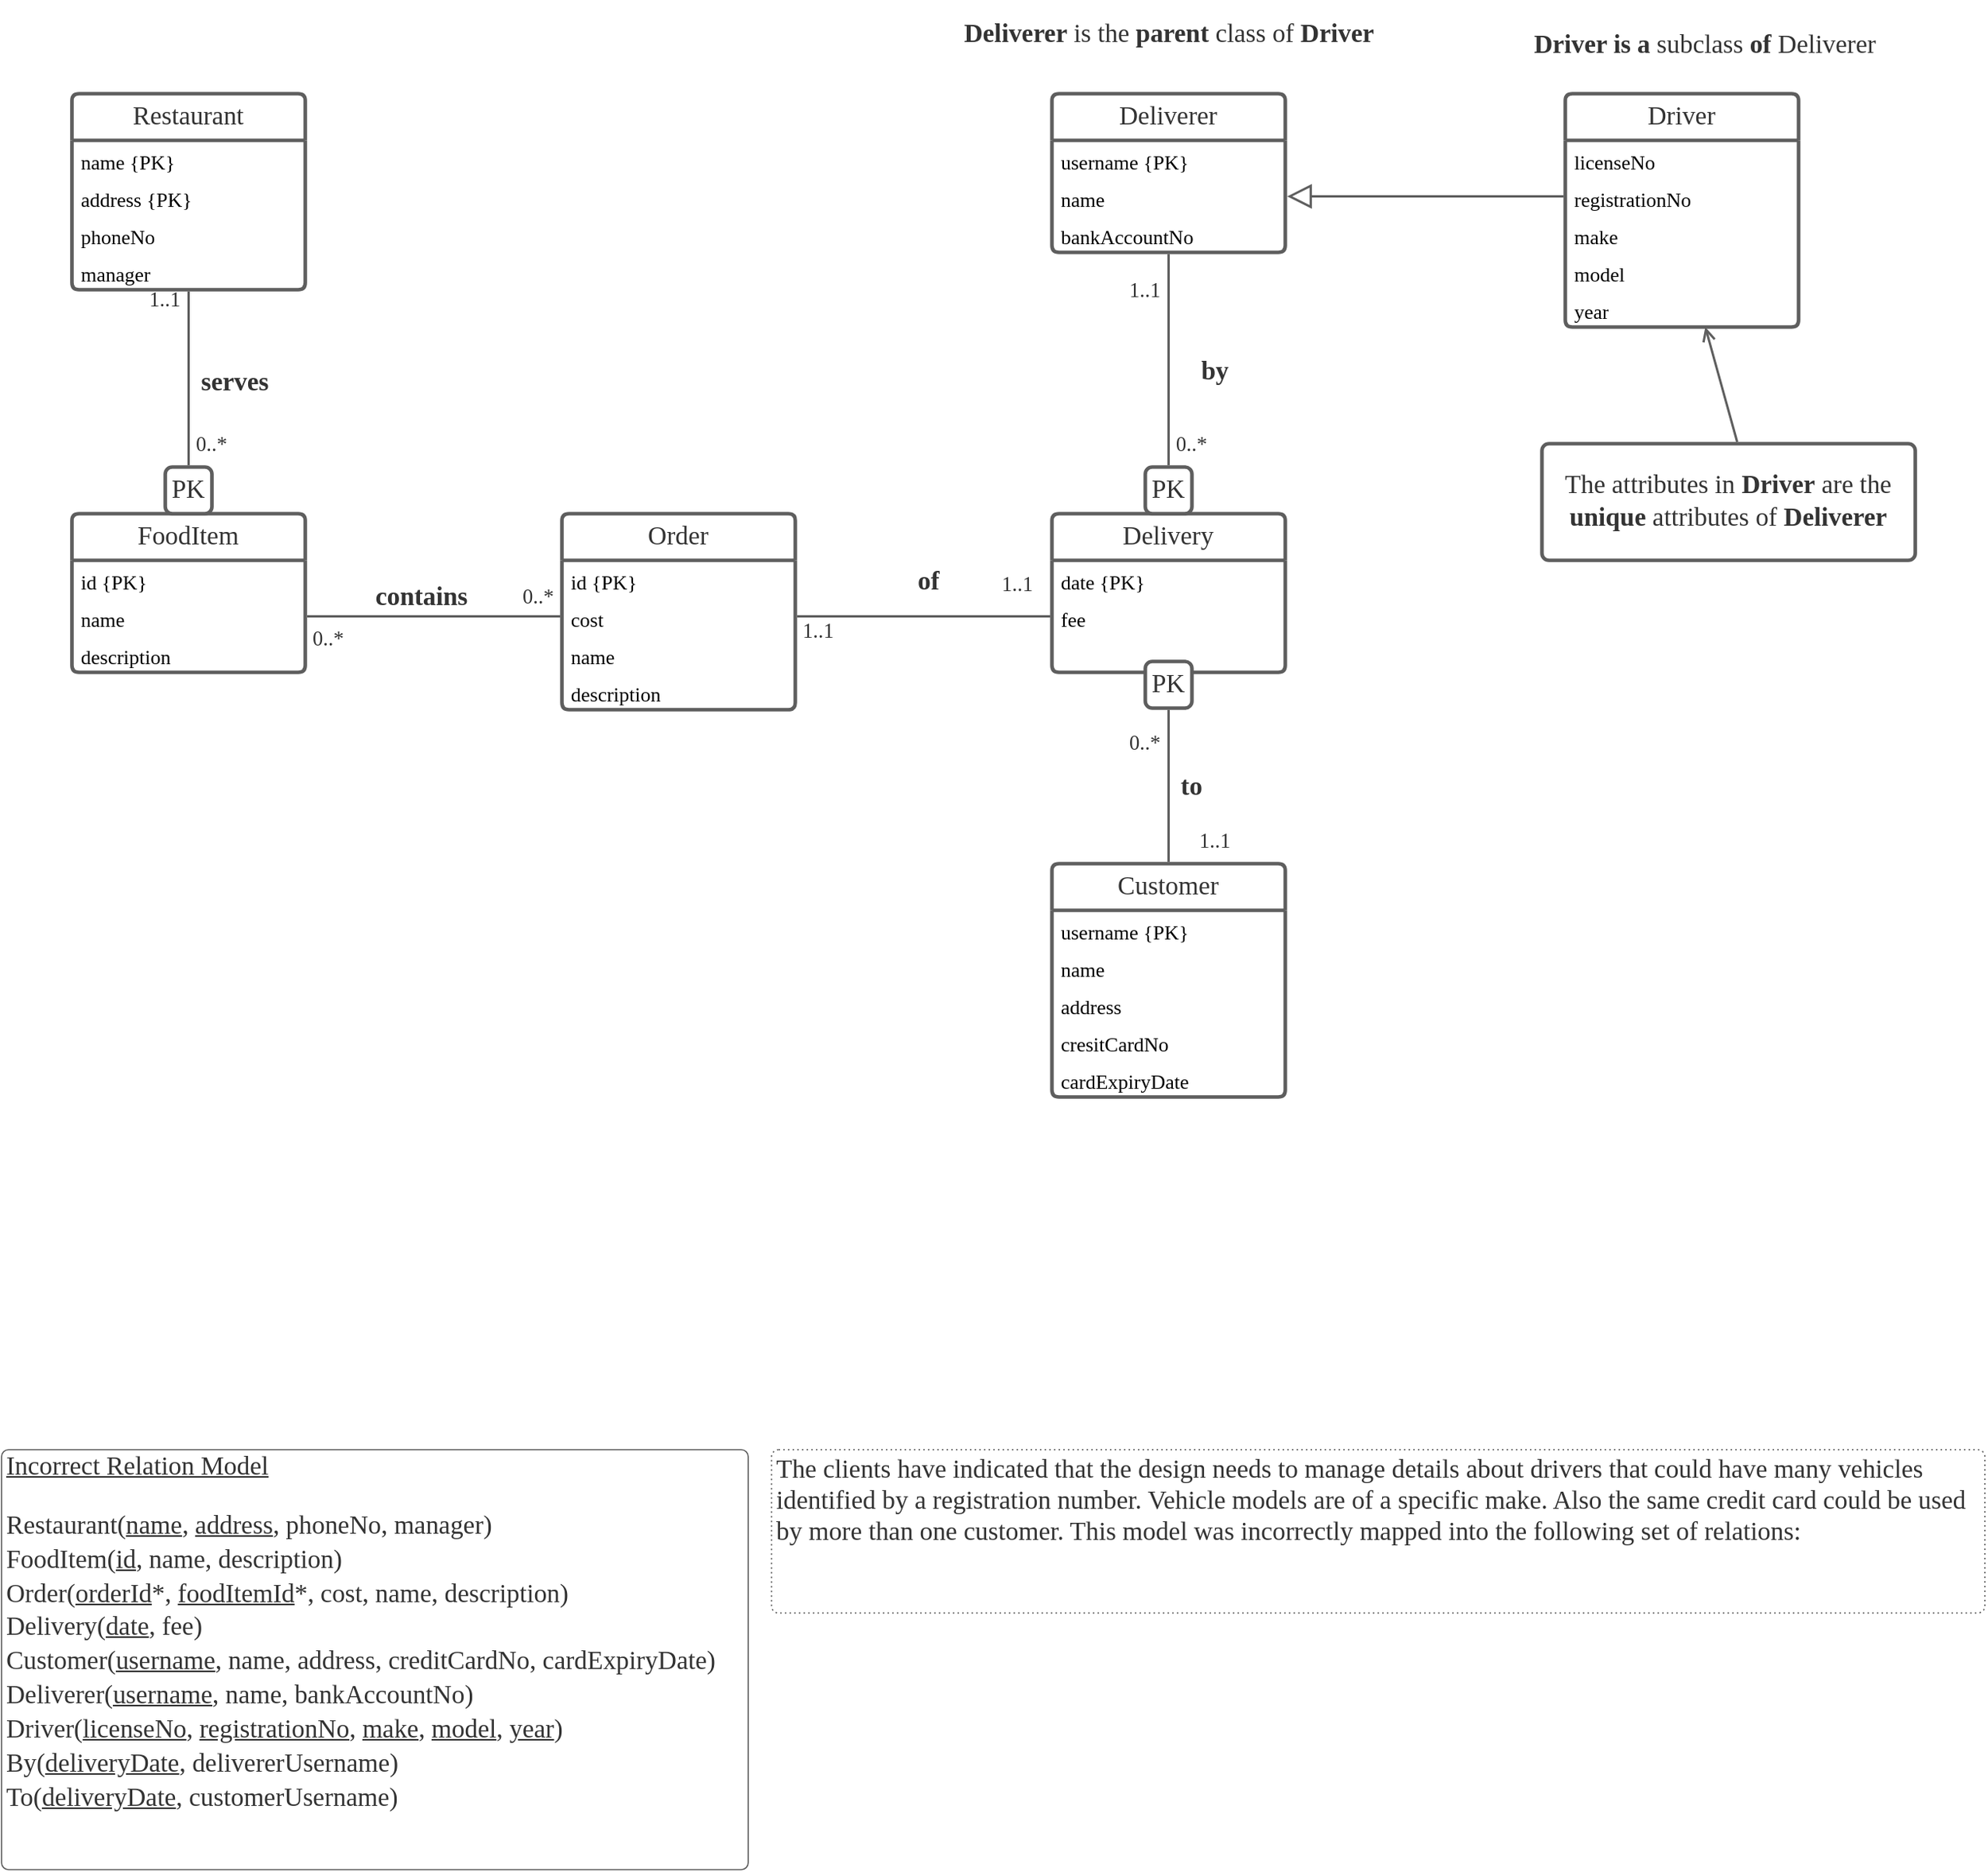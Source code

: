 <mxfile version="16.5.1" type="device" pages="5"><diagram id="hrA32UCEyl3Egw8Q2Wqc" name="A2 PartA RDB"><mxGraphModel dx="1342" dy="875" grid="1" gridSize="10" guides="1" tooltips="1" connect="1" arrows="1" fold="1" page="1" pageScale="1" pageWidth="1169" pageHeight="827" math="0" shadow="0"><root><mxCell id="0"/><mxCell id="1" parent="0"/><mxCell id="IQjs_WpLbn8sOmnqEvle-1" parent="0"/><mxCell id="IQjs_WpLbn8sOmnqEvle-2" value="Restaurant" style="html=1;overflow=block;blockSpacing=1;swimlane;childLayout=stackLayout;horizontal=1;horizontalStack=0;resizeParent=1;resizeParentMax=0;resizeLast=0;collapsible=0;fontStyle=0;marginBottom=0;swimlaneFillColor=#ffffff;startSize=30;whiteSpace=wrap;fontSize=16.7;fontFamily=Liberation Serif;fontColor=#333333;spacing=0;strokeColor=#5e5e5e;strokeOpacity=100;rounded=1;absoluteArcSize=1;arcSize=9;strokeWidth=2.3;" parent="IQjs_WpLbn8sOmnqEvle-1" vertex="1"><mxGeometry x="150" y="120" width="150" height="126" as="geometry"/></mxCell><mxCell id="IQjs_WpLbn8sOmnqEvle-3" value="name {PK}" style="part=1;resizeHeight=0;strokeColor=none;align=left;verticalAlign=top;spacingLeft=4;spacingRight=4;overflow=hidden;rotatable=0;points=[[0,0.5],[1,0.5]];portConstraint=eastwest;html=1;swimlaneFillColor=#ffffff;whiteSpace=wrap;fontSize=13;fontFamily=Liberation Serif;fillColor=none;strokeOpacity=100;" parent="IQjs_WpLbn8sOmnqEvle-2" vertex="1"><mxGeometry y="30" width="150" height="24" as="geometry"/></mxCell><mxCell id="IQjs_WpLbn8sOmnqEvle-4" value="address {PK}" style="part=1;resizeHeight=0;strokeColor=none;align=left;verticalAlign=top;spacingLeft=4;spacingRight=4;overflow=hidden;rotatable=0;points=[[0,0.5],[1,0.5]];portConstraint=eastwest;html=1;swimlaneFillColor=#ffffff;whiteSpace=wrap;fontSize=13;fontFamily=Liberation Serif;fillColor=none;strokeOpacity=100;" parent="IQjs_WpLbn8sOmnqEvle-2" vertex="1"><mxGeometry y="54" width="150" height="24" as="geometry"/></mxCell><mxCell id="IQjs_WpLbn8sOmnqEvle-5" value="phoneNo" style="part=1;resizeHeight=0;strokeColor=none;align=left;verticalAlign=top;spacingLeft=4;spacingRight=4;overflow=hidden;rotatable=0;points=[[0,0.5],[1,0.5]];portConstraint=eastwest;html=1;swimlaneFillColor=#ffffff;whiteSpace=wrap;fontSize=13;fontFamily=Liberation Serif;fillColor=none;strokeOpacity=100;" parent="IQjs_WpLbn8sOmnqEvle-2" vertex="1"><mxGeometry y="78" width="150" height="24" as="geometry"/></mxCell><mxCell id="IQjs_WpLbn8sOmnqEvle-6" value="manager" style="part=1;resizeHeight=0;strokeColor=none;align=left;verticalAlign=top;spacingLeft=4;spacingRight=4;overflow=hidden;rotatable=0;points=[[0,0.5],[1,0.5]];portConstraint=eastwest;html=1;swimlaneFillColor=#ffffff;whiteSpace=wrap;fontSize=13;fontFamily=Liberation Serif;fillColor=none;strokeOpacity=100;" parent="IQjs_WpLbn8sOmnqEvle-2" vertex="1"><mxGeometry y="102" width="150" height="24" as="geometry"/></mxCell><mxCell id="IQjs_WpLbn8sOmnqEvle-7" value="FoodItem" style="html=1;overflow=block;blockSpacing=1;swimlane;childLayout=stackLayout;horizontal=1;horizontalStack=0;resizeParent=1;resizeParentMax=0;resizeLast=0;collapsible=0;fontStyle=0;marginBottom=0;swimlaneFillColor=#ffffff;startSize=30;whiteSpace=wrap;fontSize=16.7;fontFamily=Liberation Serif;fontColor=#333333;spacing=0;strokeColor=#5e5e5e;strokeOpacity=100;rounded=1;absoluteArcSize=1;arcSize=9;strokeWidth=2.3;" parent="IQjs_WpLbn8sOmnqEvle-1" vertex="1"><mxGeometry x="150" y="390" width="150" height="102" as="geometry"/></mxCell><mxCell id="IQjs_WpLbn8sOmnqEvle-8" value="id {PK}" style="part=1;resizeHeight=0;strokeColor=none;align=left;verticalAlign=top;spacingLeft=4;spacingRight=4;overflow=hidden;rotatable=0;points=[[0,0.5],[1,0.5]];portConstraint=eastwest;html=1;swimlaneFillColor=#ffffff;whiteSpace=wrap;fontSize=13;fontFamily=Liberation Serif;fillColor=none;strokeOpacity=100;" parent="IQjs_WpLbn8sOmnqEvle-7" vertex="1"><mxGeometry y="30" width="150" height="24" as="geometry"/></mxCell><mxCell id="IQjs_WpLbn8sOmnqEvle-9" value="name" style="part=1;resizeHeight=0;strokeColor=none;align=left;verticalAlign=top;spacingLeft=4;spacingRight=4;overflow=hidden;rotatable=0;points=[[0,0.5],[1,0.5]];portConstraint=eastwest;html=1;swimlaneFillColor=#ffffff;whiteSpace=wrap;fontSize=13;fontFamily=Liberation Serif;fillColor=none;strokeOpacity=100;" parent="IQjs_WpLbn8sOmnqEvle-7" vertex="1"><mxGeometry y="54" width="150" height="24" as="geometry"/></mxCell><mxCell id="IQjs_WpLbn8sOmnqEvle-10" value="description" style="part=1;resizeHeight=0;strokeColor=none;align=left;verticalAlign=top;spacingLeft=4;spacingRight=4;overflow=hidden;rotatable=0;points=[[0,0.5],[1,0.5]];portConstraint=eastwest;html=1;swimlaneFillColor=#ffffff;whiteSpace=wrap;fontSize=13;fontFamily=Liberation Serif;fillColor=none;strokeOpacity=100;" parent="IQjs_WpLbn8sOmnqEvle-7" vertex="1"><mxGeometry y="78" width="150" height="24" as="geometry"/></mxCell><mxCell id="IQjs_WpLbn8sOmnqEvle-11" value="Order" style="html=1;overflow=block;blockSpacing=1;swimlane;childLayout=stackLayout;horizontal=1;horizontalStack=0;resizeParent=1;resizeParentMax=0;resizeLast=0;collapsible=0;fontStyle=0;marginBottom=0;swimlaneFillColor=#ffffff;startSize=30;whiteSpace=wrap;fontSize=16.7;fontFamily=Liberation Serif;fontColor=#333333;spacing=0;strokeColor=#5e5e5e;strokeOpacity=100;rounded=1;absoluteArcSize=1;arcSize=9;strokeWidth=2.3;" parent="IQjs_WpLbn8sOmnqEvle-1" vertex="1"><mxGeometry x="465" y="390" width="150" height="126" as="geometry"/></mxCell><mxCell id="IQjs_WpLbn8sOmnqEvle-12" value="id {PK}" style="part=1;resizeHeight=0;strokeColor=none;align=left;verticalAlign=top;spacingLeft=4;spacingRight=4;overflow=hidden;rotatable=0;points=[[0,0.5],[1,0.5]];portConstraint=eastwest;html=1;swimlaneFillColor=#ffffff;whiteSpace=wrap;fontSize=13;fontFamily=Liberation Serif;fillColor=none;strokeOpacity=100;" parent="IQjs_WpLbn8sOmnqEvle-11" vertex="1"><mxGeometry y="30" width="150" height="24" as="geometry"/></mxCell><mxCell id="IQjs_WpLbn8sOmnqEvle-13" value="cost" style="part=1;resizeHeight=0;strokeColor=none;align=left;verticalAlign=top;spacingLeft=4;spacingRight=4;overflow=hidden;rotatable=0;points=[[0,0.5],[1,0.5]];portConstraint=eastwest;html=1;swimlaneFillColor=#ffffff;whiteSpace=wrap;fontSize=13;fontFamily=Liberation Serif;fillColor=none;strokeOpacity=100;" parent="IQjs_WpLbn8sOmnqEvle-11" vertex="1"><mxGeometry y="54" width="150" height="24" as="geometry"/></mxCell><mxCell id="IQjs_WpLbn8sOmnqEvle-14" value="name" style="part=1;resizeHeight=0;strokeColor=none;align=left;verticalAlign=top;spacingLeft=4;spacingRight=4;overflow=hidden;rotatable=0;points=[[0,0.5],[1,0.5]];portConstraint=eastwest;html=1;swimlaneFillColor=#ffffff;whiteSpace=wrap;fontSize=13;fontFamily=Liberation Serif;fillColor=none;strokeOpacity=100;" parent="IQjs_WpLbn8sOmnqEvle-11" vertex="1"><mxGeometry y="78" width="150" height="24" as="geometry"/></mxCell><mxCell id="IQjs_WpLbn8sOmnqEvle-15" value="description" style="part=1;resizeHeight=0;strokeColor=none;align=left;verticalAlign=top;spacingLeft=4;spacingRight=4;overflow=hidden;rotatable=0;points=[[0,0.5],[1,0.5]];portConstraint=eastwest;html=1;swimlaneFillColor=#ffffff;whiteSpace=wrap;fontSize=13;fontFamily=Liberation Serif;fillColor=none;strokeOpacity=100;" parent="IQjs_WpLbn8sOmnqEvle-11" vertex="1"><mxGeometry y="102" width="150" height="24" as="geometry"/></mxCell><mxCell id="IQjs_WpLbn8sOmnqEvle-16" value="Delivery" style="html=1;overflow=block;blockSpacing=1;swimlane;childLayout=stackLayout;horizontal=1;horizontalStack=0;resizeParent=1;resizeParentMax=0;resizeLast=0;collapsible=0;fontStyle=0;marginBottom=0;swimlaneFillColor=#ffffff;startSize=30;whiteSpace=wrap;fontSize=16.7;fontFamily=Liberation Serif;fontColor=#333333;spacing=0;strokeColor=#5e5e5e;strokeOpacity=100;rounded=1;absoluteArcSize=1;arcSize=9;strokeWidth=2.3;" parent="IQjs_WpLbn8sOmnqEvle-1" vertex="1"><mxGeometry x="780" y="390" width="150" height="102" as="geometry"/></mxCell><mxCell id="IQjs_WpLbn8sOmnqEvle-17" value="date {PK}" style="part=1;resizeHeight=0;strokeColor=none;align=left;verticalAlign=top;spacingLeft=4;spacingRight=4;overflow=hidden;rotatable=0;points=[[0,0.5],[1,0.5]];portConstraint=eastwest;html=1;swimlaneFillColor=#ffffff;whiteSpace=wrap;fontSize=13;fontFamily=Liberation Serif;fillColor=none;strokeOpacity=100;" parent="IQjs_WpLbn8sOmnqEvle-16" vertex="1"><mxGeometry y="30" width="150" height="24" as="geometry"/></mxCell><mxCell id="IQjs_WpLbn8sOmnqEvle-18" value="fee" style="part=1;resizeHeight=0;strokeColor=none;align=left;verticalAlign=top;spacingLeft=4;spacingRight=4;overflow=hidden;rotatable=0;points=[[0,0.5],[1,0.5]];portConstraint=eastwest;html=1;swimlaneFillColor=#ffffff;whiteSpace=wrap;fontSize=13;fontFamily=Liberation Serif;fillColor=none;strokeOpacity=100;" parent="IQjs_WpLbn8sOmnqEvle-16" vertex="1"><mxGeometry y="54" width="150" height="24" as="geometry"/></mxCell><mxCell id="IQjs_WpLbn8sOmnqEvle-19" value="" style="part=1;resizeHeight=0;strokeColor=none;align=left;verticalAlign=top;spacingLeft=4;spacingRight=4;overflow=hidden;rotatable=0;points=[[0,0.5],[1,0.5]];portConstraint=eastwest;html=1;swimlaneFillColor=#ffffff;whiteSpace=wrap;fontSize=13;fillColor=none;strokeOpacity=100;" parent="IQjs_WpLbn8sOmnqEvle-16" vertex="1"><mxGeometry y="78" width="150" height="24" as="geometry"/></mxCell><mxCell id="IQjs_WpLbn8sOmnqEvle-20" value="Deliverer" style="html=1;overflow=block;blockSpacing=1;swimlane;childLayout=stackLayout;horizontal=1;horizontalStack=0;resizeParent=1;resizeParentMax=0;resizeLast=0;collapsible=0;fontStyle=0;marginBottom=0;swimlaneFillColor=#ffffff;startSize=30;whiteSpace=wrap;fontSize=16.7;fontFamily=Liberation Serif;fontColor=#333333;spacing=0;strokeColor=#5e5e5e;strokeOpacity=100;rounded=1;absoluteArcSize=1;arcSize=9;strokeWidth=2.3;" parent="IQjs_WpLbn8sOmnqEvle-1" vertex="1"><mxGeometry x="780" y="120" width="150" height="102" as="geometry"/></mxCell><mxCell id="IQjs_WpLbn8sOmnqEvle-21" value="username {PK}" style="part=1;resizeHeight=0;strokeColor=none;align=left;verticalAlign=top;spacingLeft=4;spacingRight=4;overflow=hidden;rotatable=0;points=[[0,0.5],[1,0.5]];portConstraint=eastwest;html=1;swimlaneFillColor=#ffffff;whiteSpace=wrap;fontSize=13;fontFamily=Liberation Serif;fillColor=none;strokeOpacity=100;" parent="IQjs_WpLbn8sOmnqEvle-20" vertex="1"><mxGeometry y="30" width="150" height="24" as="geometry"/></mxCell><mxCell id="IQjs_WpLbn8sOmnqEvle-22" value="name" style="part=1;resizeHeight=0;strokeColor=none;align=left;verticalAlign=top;spacingLeft=4;spacingRight=4;overflow=hidden;rotatable=0;points=[[0,0.5],[1,0.5]];portConstraint=eastwest;html=1;swimlaneFillColor=#ffffff;whiteSpace=wrap;fontSize=13;fontFamily=Liberation Serif;fillColor=none;strokeOpacity=100;" parent="IQjs_WpLbn8sOmnqEvle-20" vertex="1"><mxGeometry y="54" width="150" height="24" as="geometry"/></mxCell><mxCell id="IQjs_WpLbn8sOmnqEvle-23" value="bankAccountNo" style="part=1;resizeHeight=0;strokeColor=none;align=left;verticalAlign=top;spacingLeft=4;spacingRight=4;overflow=hidden;rotatable=0;points=[[0,0.5],[1,0.5]];portConstraint=eastwest;html=1;swimlaneFillColor=#ffffff;whiteSpace=wrap;fontSize=13;fontFamily=Liberation Serif;fillColor=none;strokeOpacity=100;" parent="IQjs_WpLbn8sOmnqEvle-20" vertex="1"><mxGeometry y="78" width="150" height="24" as="geometry"/></mxCell><mxCell id="IQjs_WpLbn8sOmnqEvle-24" value="Driver" style="html=1;overflow=block;blockSpacing=1;swimlane;childLayout=stackLayout;horizontal=1;horizontalStack=0;resizeParent=1;resizeParentMax=0;resizeLast=0;collapsible=0;fontStyle=0;marginBottom=0;swimlaneFillColor=#ffffff;startSize=30;whiteSpace=wrap;fontSize=16.7;fontFamily=Liberation Serif;fontColor=#333333;spacing=0;strokeColor=#5e5e5e;strokeOpacity=100;rounded=1;absoluteArcSize=1;arcSize=9;strokeWidth=2.3;" parent="IQjs_WpLbn8sOmnqEvle-1" vertex="1"><mxGeometry x="1110" y="120" width="150" height="150" as="geometry"/></mxCell><mxCell id="IQjs_WpLbn8sOmnqEvle-25" value="licenseNo" style="part=1;resizeHeight=0;strokeColor=none;align=left;verticalAlign=top;spacingLeft=4;spacingRight=4;overflow=hidden;rotatable=0;points=[[0,0.5],[1,0.5]];portConstraint=eastwest;html=1;swimlaneFillColor=#ffffff;whiteSpace=wrap;fontSize=13;fontFamily=Liberation Serif;fillColor=none;strokeOpacity=100;" parent="IQjs_WpLbn8sOmnqEvle-24" vertex="1"><mxGeometry y="30" width="150" height="24" as="geometry"/></mxCell><mxCell id="IQjs_WpLbn8sOmnqEvle-26" value="registrationNo" style="part=1;resizeHeight=0;strokeColor=none;align=left;verticalAlign=top;spacingLeft=4;spacingRight=4;overflow=hidden;rotatable=0;points=[[0,0.5],[1,0.5]];portConstraint=eastwest;html=1;swimlaneFillColor=#ffffff;whiteSpace=wrap;fontSize=13;fontFamily=Liberation Serif;fillColor=none;strokeOpacity=100;" parent="IQjs_WpLbn8sOmnqEvle-24" vertex="1"><mxGeometry y="54" width="150" height="24" as="geometry"/></mxCell><mxCell id="IQjs_WpLbn8sOmnqEvle-27" value="make" style="part=1;resizeHeight=0;strokeColor=none;align=left;verticalAlign=top;spacingLeft=4;spacingRight=4;overflow=hidden;rotatable=0;points=[[0,0.5],[1,0.5]];portConstraint=eastwest;html=1;swimlaneFillColor=#ffffff;whiteSpace=wrap;fontSize=13;fontFamily=Liberation Serif;fillColor=none;strokeOpacity=100;" parent="IQjs_WpLbn8sOmnqEvle-24" vertex="1"><mxGeometry y="78" width="150" height="24" as="geometry"/></mxCell><mxCell id="IQjs_WpLbn8sOmnqEvle-28" value="model" style="part=1;resizeHeight=0;strokeColor=none;align=left;verticalAlign=top;spacingLeft=4;spacingRight=4;overflow=hidden;rotatable=0;points=[[0,0.5],[1,0.5]];portConstraint=eastwest;html=1;swimlaneFillColor=#ffffff;whiteSpace=wrap;fontSize=13;fontFamily=Liberation Serif;fillColor=none;strokeOpacity=100;" parent="IQjs_WpLbn8sOmnqEvle-24" vertex="1"><mxGeometry y="102" width="150" height="24" as="geometry"/></mxCell><mxCell id="IQjs_WpLbn8sOmnqEvle-29" value="year" style="part=1;resizeHeight=0;strokeColor=none;align=left;verticalAlign=top;spacingLeft=4;spacingRight=4;overflow=hidden;rotatable=0;points=[[0,0.5],[1,0.5]];portConstraint=eastwest;html=1;swimlaneFillColor=#ffffff;whiteSpace=wrap;fontSize=13;fontFamily=Liberation Serif;fillColor=none;strokeOpacity=100;" parent="IQjs_WpLbn8sOmnqEvle-24" vertex="1"><mxGeometry y="126" width="150" height="24" as="geometry"/></mxCell><mxCell id="IQjs_WpLbn8sOmnqEvle-30" value="Customer" style="html=1;overflow=block;blockSpacing=1;swimlane;childLayout=stackLayout;horizontal=1;horizontalStack=0;resizeParent=1;resizeParentMax=0;resizeLast=0;collapsible=0;fontStyle=0;marginBottom=0;swimlaneFillColor=#ffffff;startSize=30;whiteSpace=wrap;fontSize=16.7;fontFamily=Liberation Serif;fontColor=#333333;spacing=0;strokeColor=#5e5e5e;strokeOpacity=100;rounded=1;absoluteArcSize=1;arcSize=9;strokeWidth=2.3;" parent="IQjs_WpLbn8sOmnqEvle-1" vertex="1"><mxGeometry x="780" y="615" width="150" height="150" as="geometry"/></mxCell><mxCell id="IQjs_WpLbn8sOmnqEvle-31" value="username {PK}" style="part=1;resizeHeight=0;strokeColor=none;align=left;verticalAlign=top;spacingLeft=4;spacingRight=4;overflow=hidden;rotatable=0;points=[[0,0.5],[1,0.5]];portConstraint=eastwest;html=1;swimlaneFillColor=#ffffff;whiteSpace=wrap;fontSize=13;fontFamily=Liberation Serif;fillColor=none;strokeOpacity=100;" parent="IQjs_WpLbn8sOmnqEvle-30" vertex="1"><mxGeometry y="30" width="150" height="24" as="geometry"/></mxCell><mxCell id="IQjs_WpLbn8sOmnqEvle-32" value="name" style="part=1;resizeHeight=0;strokeColor=none;align=left;verticalAlign=top;spacingLeft=4;spacingRight=4;overflow=hidden;rotatable=0;points=[[0,0.5],[1,0.5]];portConstraint=eastwest;html=1;swimlaneFillColor=#ffffff;whiteSpace=wrap;fontSize=13;fontFamily=Liberation Serif;fillColor=none;strokeOpacity=100;" parent="IQjs_WpLbn8sOmnqEvle-30" vertex="1"><mxGeometry y="54" width="150" height="24" as="geometry"/></mxCell><mxCell id="IQjs_WpLbn8sOmnqEvle-33" value="address" style="part=1;resizeHeight=0;strokeColor=none;align=left;verticalAlign=top;spacingLeft=4;spacingRight=4;overflow=hidden;rotatable=0;points=[[0,0.5],[1,0.5]];portConstraint=eastwest;html=1;swimlaneFillColor=#ffffff;whiteSpace=wrap;fontSize=13;fontFamily=Liberation Serif;fillColor=none;strokeOpacity=100;" parent="IQjs_WpLbn8sOmnqEvle-30" vertex="1"><mxGeometry y="78" width="150" height="24" as="geometry"/></mxCell><mxCell id="IQjs_WpLbn8sOmnqEvle-34" value="cresitCardNo" style="part=1;resizeHeight=0;strokeColor=none;align=left;verticalAlign=top;spacingLeft=4;spacingRight=4;overflow=hidden;rotatable=0;points=[[0,0.5],[1,0.5]];portConstraint=eastwest;html=1;swimlaneFillColor=#ffffff;whiteSpace=wrap;fontSize=13;fontFamily=Liberation Serif;fillColor=none;strokeOpacity=100;" parent="IQjs_WpLbn8sOmnqEvle-30" vertex="1"><mxGeometry y="102" width="150" height="24" as="geometry"/></mxCell><mxCell id="IQjs_WpLbn8sOmnqEvle-35" value="cardExpiryDate" style="part=1;resizeHeight=0;strokeColor=none;align=left;verticalAlign=top;spacingLeft=4;spacingRight=4;overflow=hidden;rotatable=0;points=[[0,0.5],[1,0.5]];portConstraint=eastwest;html=1;swimlaneFillColor=#ffffff;whiteSpace=wrap;fontSize=13;fontFamily=Liberation Serif;fillColor=none;strokeOpacity=100;" parent="IQjs_WpLbn8sOmnqEvle-30" vertex="1"><mxGeometry y="126" width="150" height="24" as="geometry"/></mxCell><UserObject label="PK" lucidchartObjectId="6E0IDLI4ZGyB" id="IQjs_WpLbn8sOmnqEvle-36"><mxCell style="html=1;overflow=block;blockSpacing=1;whiteSpace=wrap;fontSize=16.7;fontFamily=Liberation Serif;fontColor=#333333;spacing=3.8;strokeColor=#5e5e5e;strokeOpacity=100;rounded=1;absoluteArcSize=1;arcSize=9;strokeWidth=2.3;" parent="IQjs_WpLbn8sOmnqEvle-1" vertex="1"><mxGeometry x="210" y="360" width="30" height="30" as="geometry"/></mxCell></UserObject><UserObject label="PK" lucidchartObjectId="uF0IBRghud1J" id="IQjs_WpLbn8sOmnqEvle-37"><mxCell style="html=1;overflow=block;blockSpacing=1;whiteSpace=wrap;fontSize=16.7;fontFamily=Liberation Serif;fontColor=#333333;spacing=3.8;strokeColor=#5e5e5e;strokeOpacity=100;rounded=1;absoluteArcSize=1;arcSize=9;strokeWidth=2.3;" parent="IQjs_WpLbn8sOmnqEvle-1" vertex="1"><mxGeometry x="840" y="485" width="30" height="30" as="geometry"/></mxCell></UserObject><UserObject label="PK" lucidchartObjectId="CF0IlnMNCy4e" id="IQjs_WpLbn8sOmnqEvle-38"><mxCell style="html=1;overflow=block;blockSpacing=1;whiteSpace=wrap;fontSize=16.7;fontFamily=Liberation Serif;fontColor=#333333;spacing=3.8;strokeColor=#5e5e5e;strokeOpacity=100;rounded=1;absoluteArcSize=1;arcSize=9;strokeWidth=2.3;" parent="IQjs_WpLbn8sOmnqEvle-1" vertex="1"><mxGeometry x="840" y="360" width="30" height="30" as="geometry"/></mxCell></UserObject><UserObject label="" lucidchartObjectId="SF0IksNYYwdO" id="IQjs_WpLbn8sOmnqEvle-39"><mxCell style="html=1;jettySize=18;whiteSpace=wrap;overflow=block;blockSpacing=1;fontSize=13;strokeColor=#5E5E5E;strokeWidth=1.5;rounded=1;arcSize=12;edgeStyle=orthogonalEdgeStyle;startArrow=none;endArrow=block;endFill=0;endSize=12;exitX=-0.007;exitY=0.44;exitPerimeter=0;entryX=1.008;entryY=0.647;entryPerimeter=0;" parent="IQjs_WpLbn8sOmnqEvle-1" source="IQjs_WpLbn8sOmnqEvle-24" target="IQjs_WpLbn8sOmnqEvle-20" edge="1"><mxGeometry width="100" height="100" relative="1" as="geometry"><Array as="points"/></mxGeometry></mxCell></UserObject><UserObject label="serves" lucidchartObjectId="lG0I9mhojEo_" id="IQjs_WpLbn8sOmnqEvle-40"><mxCell style="html=1;overflow=block;blockSpacing=1;whiteSpace=wrap;fontSize=16.7;fontFamily=Liberation Serif;fontColor=#333333;fontStyle=1;spacing=3.8;strokeOpacity=0;fillOpacity=0;rounded=1;absoluteArcSize=1;arcSize=9;fillColor=#ffffff;strokeWidth=2.3;" parent="IQjs_WpLbn8sOmnqEvle-1" vertex="1"><mxGeometry x="225" y="292" width="60" height="23" as="geometry"/></mxCell></UserObject><UserObject label="contains" lucidchartObjectId="HG0In4ja_1yT" id="IQjs_WpLbn8sOmnqEvle-41"><mxCell style="html=1;overflow=block;blockSpacing=1;whiteSpace=wrap;fontSize=16.7;fontFamily=Liberation Serif;fontColor=#333333;fontStyle=1;spacing=3.8;strokeOpacity=0;fillOpacity=0;rounded=1;absoluteArcSize=1;arcSize=9;fillColor=#ffffff;strokeWidth=2.3;" parent="IQjs_WpLbn8sOmnqEvle-1" vertex="1"><mxGeometry x="330" y="430" width="90" height="23" as="geometry"/></mxCell></UserObject><UserObject label="of" lucidchartObjectId="TG0IOXn1Fmkb" id="IQjs_WpLbn8sOmnqEvle-42"><mxCell style="html=1;overflow=block;blockSpacing=1;whiteSpace=wrap;fontSize=16.7;fontFamily=Liberation Serif;fontColor=#333333;fontStyle=1;spacing=3.8;strokeOpacity=0;fillOpacity=0;rounded=1;absoluteArcSize=1;arcSize=9;fillColor=#ffffff;strokeWidth=2.3;" parent="IQjs_WpLbn8sOmnqEvle-1" vertex="1"><mxGeometry x="686" y="420" width="30" height="23" as="geometry"/></mxCell></UserObject><UserObject label="to" lucidchartObjectId="-G0I.F5IJueQ" id="IQjs_WpLbn8sOmnqEvle-43"><mxCell style="html=1;overflow=block;blockSpacing=1;whiteSpace=wrap;fontSize=16.7;fontFamily=Liberation Serif;fontColor=#333333;fontStyle=1;spacing=3.8;strokeOpacity=0;fillOpacity=0;rounded=1;absoluteArcSize=1;arcSize=9;fillColor=#ffffff;strokeWidth=2.3;" parent="IQjs_WpLbn8sOmnqEvle-1" vertex="1"><mxGeometry x="855" y="552" width="30" height="23" as="geometry"/></mxCell></UserObject><UserObject label="by" lucidchartObjectId="hH0InhiAXuQ9" id="IQjs_WpLbn8sOmnqEvle-44"><mxCell style="html=1;overflow=block;blockSpacing=1;whiteSpace=wrap;fontSize=16.7;fontFamily=Liberation Serif;fontColor=#333333;fontStyle=1;spacing=3.8;strokeOpacity=0;fillOpacity=0;rounded=1;absoluteArcSize=1;arcSize=9;fillColor=#ffffff;strokeWidth=2.3;" parent="IQjs_WpLbn8sOmnqEvle-1" vertex="1"><mxGeometry x="870" y="285" width="30" height="23" as="geometry"/></mxCell></UserObject><UserObject label="" lucidchartObjectId="WH0IntrDcfD9" id="IQjs_WpLbn8sOmnqEvle-45"><mxCell style="html=1;jettySize=18;whiteSpace=wrap;overflow=block;blockSpacing=1;fontSize=13;strokeColor=#5E5E5E;strokeWidth=1.5;rounded=1;arcSize=12;edgeStyle=orthogonalEdgeStyle;startArrow=none;endArrow=none;exitX=0.5;exitY=1.011;exitPerimeter=0;entryX=0.5;entryY=-0.037;entryPerimeter=0;" parent="IQjs_WpLbn8sOmnqEvle-1" source="IQjs_WpLbn8sOmnqEvle-20" target="IQjs_WpLbn8sOmnqEvle-38" edge="1"><mxGeometry width="100" height="100" relative="1" as="geometry"><Array as="points"/></mxGeometry></mxCell></UserObject><UserObject label="" lucidchartObjectId="~H0IYC3C0KuG" id="IQjs_WpLbn8sOmnqEvle-46"><mxCell style="html=1;jettySize=18;whiteSpace=wrap;overflow=block;blockSpacing=1;fontSize=13;strokeColor=#5E5E5E;strokeWidth=1.5;rounded=1;arcSize=12;edgeStyle=orthogonalEdgeStyle;startArrow=none;endArrow=none;exitX=0.5;exitY=1.038;exitPerimeter=0;entryX=0.5;entryY=-0.007;entryPerimeter=0;" parent="IQjs_WpLbn8sOmnqEvle-1" source="IQjs_WpLbn8sOmnqEvle-37" target="IQjs_WpLbn8sOmnqEvle-30" edge="1"><mxGeometry width="100" height="100" relative="1" as="geometry"><Array as="points"/></mxGeometry></mxCell></UserObject><UserObject label="" lucidchartObjectId="qI0IEDlXP8uk" id="IQjs_WpLbn8sOmnqEvle-47"><mxCell style="html=1;jettySize=18;whiteSpace=wrap;overflow=block;blockSpacing=1;fontSize=13;strokeColor=#5E5E5E;strokeWidth=1.5;rounded=1;arcSize=12;edgeStyle=orthogonalEdgeStyle;startArrow=none;endArrow=none;exitX=-0.007;exitY=0.647;exitPerimeter=0;entryX=1.008;entryY=0.524;entryPerimeter=0;" parent="IQjs_WpLbn8sOmnqEvle-1" source="IQjs_WpLbn8sOmnqEvle-16" target="IQjs_WpLbn8sOmnqEvle-11" edge="1"><mxGeometry width="100" height="100" relative="1" as="geometry"><Array as="points"/></mxGeometry></mxCell></UserObject><UserObject label="" lucidchartObjectId="BI0IF4n7UXKV" id="IQjs_WpLbn8sOmnqEvle-48"><mxCell style="html=1;jettySize=18;whiteSpace=wrap;overflow=block;blockSpacing=1;fontSize=13;strokeColor=#5E5E5E;strokeWidth=1.5;rounded=1;arcSize=12;edgeStyle=orthogonalEdgeStyle;startArrow=none;endArrow=none;exitX=-0.007;exitY=0.524;exitPerimeter=0;entryX=1.008;entryY=0.647;entryPerimeter=0;" parent="IQjs_WpLbn8sOmnqEvle-1" source="IQjs_WpLbn8sOmnqEvle-11" target="IQjs_WpLbn8sOmnqEvle-7" edge="1"><mxGeometry width="100" height="100" relative="1" as="geometry"><Array as="points"/></mxGeometry></mxCell></UserObject><UserObject label="" lucidchartObjectId="5I0IsiOo45ZT" id="IQjs_WpLbn8sOmnqEvle-49"><mxCell style="html=1;jettySize=18;whiteSpace=wrap;overflow=block;blockSpacing=1;fontSize=13;strokeColor=#5E5E5E;strokeWidth=1.5;rounded=1;arcSize=12;edgeStyle=orthogonalEdgeStyle;startArrow=none;endArrow=none;exitX=0.5;exitY=1.009;exitPerimeter=0;entryX=0.5;entryY=-0.037;entryPerimeter=0;" parent="IQjs_WpLbn8sOmnqEvle-1" source="IQjs_WpLbn8sOmnqEvle-2" target="IQjs_WpLbn8sOmnqEvle-36" edge="1"><mxGeometry width="100" height="100" relative="1" as="geometry"><Array as="points"/></mxGeometry></mxCell></UserObject><UserObject label="1..1" lucidchartObjectId="UK0I6s2_yJcX" id="IQjs_WpLbn8sOmnqEvle-50"><mxCell style="html=1;overflow=block;blockSpacing=1;whiteSpace=wrap;fontSize=13.3;fontFamily=Liberation Serif;fontColor=#333333;spacing=3.8;strokeOpacity=0;fillOpacity=0;rounded=1;absoluteArcSize=1;arcSize=9;fillColor=#ffffff;strokeWidth=0.8;" parent="IQjs_WpLbn8sOmnqEvle-1" vertex="1"><mxGeometry x="195" y="237" width="30" height="30" as="geometry"/></mxCell></UserObject><UserObject label="0..*" lucidchartObjectId="_K0I.7rjyGLv" id="IQjs_WpLbn8sOmnqEvle-51"><mxCell style="html=1;overflow=block;blockSpacing=1;whiteSpace=wrap;fontSize=13.3;fontFamily=Liberation Serif;fontColor=#333333;spacing=3.8;strokeOpacity=0;fillOpacity=0;rounded=1;absoluteArcSize=1;arcSize=9;fillColor=#ffffff;strokeWidth=0.8;" parent="IQjs_WpLbn8sOmnqEvle-1" vertex="1"><mxGeometry x="225" y="330" width="30" height="30" as="geometry"/></mxCell></UserObject><UserObject label="0..*" lucidchartObjectId="dL0IT~4XiUGf" id="IQjs_WpLbn8sOmnqEvle-52"><mxCell style="html=1;overflow=block;blockSpacing=1;whiteSpace=wrap;fontSize=13.3;fontFamily=Liberation Serif;fontColor=#333333;spacing=3.8;strokeOpacity=0;fillOpacity=0;rounded=1;absoluteArcSize=1;arcSize=9;fillColor=#ffffff;strokeWidth=0.8;" parent="IQjs_WpLbn8sOmnqEvle-1" vertex="1"><mxGeometry x="300" y="455" width="30" height="30" as="geometry"/></mxCell></UserObject><UserObject label="0..*" lucidchartObjectId="qL0Ib~uT1bJU" id="IQjs_WpLbn8sOmnqEvle-53"><mxCell style="html=1;overflow=block;blockSpacing=1;whiteSpace=wrap;fontSize=13.3;fontFamily=Liberation Serif;fontColor=#333333;spacing=3.8;strokeOpacity=0;fillOpacity=0;rounded=1;absoluteArcSize=1;arcSize=9;fillColor=#ffffff;strokeWidth=0.8;" parent="IQjs_WpLbn8sOmnqEvle-1" vertex="1"><mxGeometry x="435" y="428" width="30" height="30" as="geometry"/></mxCell></UserObject><UserObject label="1..1" lucidchartObjectId="vL0IjR9YNF18" id="IQjs_WpLbn8sOmnqEvle-54"><mxCell style="html=1;overflow=block;blockSpacing=1;whiteSpace=wrap;fontSize=13.3;fontFamily=Liberation Serif;fontColor=#333333;spacing=3.8;strokeOpacity=0;fillOpacity=0;rounded=1;absoluteArcSize=1;arcSize=9;fillColor=#ffffff;strokeWidth=0.8;" parent="IQjs_WpLbn8sOmnqEvle-1" vertex="1"><mxGeometry x="615" y="450" width="30" height="30" as="geometry"/></mxCell></UserObject><UserObject label="1..1" lucidchartObjectId="BL0IIdqD0AHC" id="IQjs_WpLbn8sOmnqEvle-55"><mxCell style="html=1;overflow=block;blockSpacing=1;whiteSpace=wrap;fontSize=13.3;fontFamily=Liberation Serif;fontColor=#333333;spacing=3.8;strokeOpacity=0;fillOpacity=0;rounded=1;absoluteArcSize=1;arcSize=9;fillColor=#ffffff;strokeWidth=0.8;" parent="IQjs_WpLbn8sOmnqEvle-1" vertex="1"><mxGeometry x="743" y="420" width="30" height="30" as="geometry"/></mxCell></UserObject><UserObject label="0..*" lucidchartObjectId="IL0IuHsKRCm." id="IQjs_WpLbn8sOmnqEvle-56"><mxCell style="html=1;overflow=block;blockSpacing=1;whiteSpace=wrap;fontSize=13.3;fontFamily=Liberation Serif;fontColor=#333333;spacing=3.8;strokeOpacity=0;fillOpacity=0;rounded=1;absoluteArcSize=1;arcSize=9;fillColor=#ffffff;strokeWidth=0.8;" parent="IQjs_WpLbn8sOmnqEvle-1" vertex="1"><mxGeometry x="825" y="522" width="30" height="30" as="geometry"/></mxCell></UserObject><UserObject label="1..1" lucidchartObjectId="OL0IsFV54K0k" id="IQjs_WpLbn8sOmnqEvle-57"><mxCell style="html=1;overflow=block;blockSpacing=1;whiteSpace=wrap;fontSize=13.3;fontFamily=Liberation Serif;fontColor=#333333;spacing=3.8;strokeOpacity=0;fillOpacity=0;rounded=1;absoluteArcSize=1;arcSize=9;fillColor=#ffffff;strokeWidth=0.8;" parent="IQjs_WpLbn8sOmnqEvle-1" vertex="1"><mxGeometry x="870" y="585" width="30" height="30" as="geometry"/></mxCell></UserObject><UserObject label="0..*" lucidchartObjectId="WL0I4Fw7PzZs" id="IQjs_WpLbn8sOmnqEvle-58"><mxCell style="html=1;overflow=block;blockSpacing=1;whiteSpace=wrap;fontSize=13.3;fontFamily=Liberation Serif;fontColor=#333333;spacing=3.8;strokeOpacity=0;fillOpacity=0;rounded=1;absoluteArcSize=1;arcSize=9;fillColor=#ffffff;strokeWidth=0.8;" parent="IQjs_WpLbn8sOmnqEvle-1" vertex="1"><mxGeometry x="855" y="330" width="30" height="30" as="geometry"/></mxCell></UserObject><UserObject label="1..1" lucidchartObjectId="1L0In-TrzPEO" id="IQjs_WpLbn8sOmnqEvle-59"><mxCell style="html=1;overflow=block;blockSpacing=1;whiteSpace=wrap;fontSize=13.3;fontFamily=Liberation Serif;fontColor=#333333;spacing=3.8;strokeOpacity=0;fillOpacity=0;rounded=1;absoluteArcSize=1;arcSize=9;fillColor=#ffffff;strokeWidth=0.8;" parent="IQjs_WpLbn8sOmnqEvle-1" vertex="1"><mxGeometry x="825" y="231" width="30" height="30" as="geometry"/></mxCell></UserObject><UserObject label="&lt;div style=&quot;display: flex; justify-content: flex-start; text-align: left; align-items: baseline; font-size: 0; line-height: 1.25;margin-top: -2px;&quot;&gt;&lt;span&gt;&lt;span style=&quot;font-size:16.7px;color:#333333;font-family: Liberation Serif;text-decoration: underline;&quot;&gt;Incorrect Relation Model&#10;&lt;/span&gt;&lt;/span&gt;&lt;/div&gt;&lt;div style=&quot;display: flex; justify-content: flex-start; text-align: left; align-items: baseline; font-size: 0; line-height: 1.25;margin-top: -2px;&quot;&gt;&lt;span&gt;&lt;span style=&quot;font-size:16.7px;color:#333333;font-family: Liberation Serif;&quot;&gt;&lt;span style=&quot;font-size:16.7px;color:#333333;font-family: Liberation Serif;&quot;&gt;&#10;&lt;/span&gt;&lt;/span&gt;&lt;/span&gt;&lt;/div&gt;&lt;div style=&quot;display: flex; justify-content: flex-start; text-align: left; align-items: baseline; font-size: 0; line-height: 1.25;margin-bottom: 3px;margin-top: -2px;&quot;&gt;&lt;span&gt;&lt;span style=&quot;font-size:16.7px;color:#333333;font-family: Liberation Serif;&quot;&gt;Restaurant(&lt;/span&gt;&lt;span style=&quot;font-size:16.7px;color:#333333;font-family: Liberation Serif;text-decoration: underline;&quot;&gt;name&lt;/span&gt;&lt;span style=&quot;font-size:16.7px;color:#333333;font-family: Liberation Serif;&quot;&gt;, &lt;/span&gt;&lt;span style=&quot;font-size:16.7px;color:#333333;font-family: Liberation Serif;text-decoration: underline;&quot;&gt;address&lt;/span&gt;&lt;span style=&quot;font-size:16.7px;color:#333333;font-family: Liberation Serif;&quot;&gt;, phoneNo, manager)&#10;&lt;/span&gt;&lt;/span&gt;&lt;/div&gt;&lt;div style=&quot;display: flex; justify-content: flex-start; text-align: left; align-items: baseline; font-size: 0; line-height: 1.25;margin-bottom: 3px;margin-top: -2px;&quot;&gt;&lt;span&gt;&lt;span style=&quot;font-size:16.7px;color:#333333;font-family: Liberation Serif;&quot;&gt;FoodItem(&lt;/span&gt;&lt;span style=&quot;font-size:16.7px;color:#333333;font-family: Liberation Serif;text-decoration: underline;&quot;&gt;id&lt;/span&gt;&lt;span style=&quot;font-size:16.7px;color:#333333;font-family: Liberation Serif;&quot;&gt;, name, description)&#10;&lt;/span&gt;&lt;/span&gt;&lt;/div&gt;&lt;div style=&quot;display: flex; justify-content: flex-start; text-align: left; align-items: baseline; font-size: 0; line-height: 1.25;margin-bottom: 3px;margin-top: -2px;&quot;&gt;&lt;span&gt;&lt;span style=&quot;font-size:16.7px;color:#333333;font-family: Liberation Serif;&quot;&gt;Order(&lt;/span&gt;&lt;span style=&quot;font-size:16.7px;color:#333333;font-family: Liberation Serif;text-decoration: underline;&quot;&gt;orderId&lt;/span&gt;&lt;span style=&quot;font-size:16.7px;color:#333333;font-family: Liberation Serif;&quot;&gt;*, &lt;/span&gt;&lt;span style=&quot;font-size:16.7px;color:#333333;font-family: Liberation Serif;text-decoration: underline;&quot;&gt;foodItemId&lt;/span&gt;&lt;span style=&quot;font-size:16.7px;color:#333333;font-family: Liberation Serif;&quot;&gt;*, cost, name, description)&#10;&lt;/span&gt;&lt;/span&gt;&lt;/div&gt;&lt;div style=&quot;display: flex; justify-content: flex-start; text-align: left; align-items: baseline; font-size: 0; line-height: 1.25;margin-bottom: 3px;margin-top: -2px;&quot;&gt;&lt;span&gt;&lt;span style=&quot;font-size:16.7px;color:#333333;font-family: Liberation Serif;&quot;&gt;Delivery(&lt;/span&gt;&lt;span style=&quot;font-size:16.7px;color:#333333;font-family: Liberation Serif;text-decoration: underline;&quot;&gt;date&lt;/span&gt;&lt;span style=&quot;font-size:16.7px;color:#333333;font-family: Liberation Serif;&quot;&gt;, fee)&#10;&lt;/span&gt;&lt;/span&gt;&lt;/div&gt;&lt;div style=&quot;display: flex; justify-content: flex-start; text-align: left; align-items: baseline; font-size: 0; line-height: 1.25;margin-bottom: 3px;margin-top: -2px;&quot;&gt;&lt;span&gt;&lt;span style=&quot;font-size:16.7px;color:#333333;font-family: Liberation Serif;&quot;&gt;Customer(&lt;/span&gt;&lt;span style=&quot;font-size:16.7px;color:#333333;font-family: Liberation Serif;text-decoration: underline;&quot;&gt;username&lt;/span&gt;&lt;span style=&quot;font-size:16.7px;color:#333333;font-family: Liberation Serif;&quot;&gt;, name, address, creditCardNo, cardExpiryDate)&#10;&lt;/span&gt;&lt;/span&gt;&lt;/div&gt;&lt;div style=&quot;display: flex; justify-content: flex-start; text-align: left; align-items: baseline; font-size: 0; line-height: 1.25;margin-bottom: 3px;margin-top: -2px;&quot;&gt;&lt;span&gt;&lt;span style=&quot;font-size:16.7px;color:#333333;font-family: Liberation Serif;&quot;&gt;Deliverer(&lt;/span&gt;&lt;span style=&quot;font-size:16.7px;color:#333333;font-family: Liberation Serif;text-decoration: underline;&quot;&gt;username&lt;/span&gt;&lt;span style=&quot;font-size:16.7px;color:#333333;font-family: Liberation Serif;&quot;&gt;, name, bankAccountNo)&#10;&lt;/span&gt;&lt;/span&gt;&lt;/div&gt;&lt;div style=&quot;display: flex; justify-content: flex-start; text-align: left; align-items: baseline; font-size: 0; line-height: 1.25;margin-bottom: 3px;margin-top: -2px;&quot;&gt;&lt;span&gt;&lt;span style=&quot;font-size:16.7px;color:#333333;font-family: Liberation Serif;&quot;&gt;Driver(&lt;/span&gt;&lt;span style=&quot;font-size:16.7px;color:#333333;font-family: Liberation Serif;text-decoration: underline;&quot;&gt;licenseNo&lt;/span&gt;&lt;span style=&quot;font-size:16.7px;color:#333333;font-family: Liberation Serif;&quot;&gt;, &lt;/span&gt;&lt;span style=&quot;font-size:16.7px;color:#333333;font-family: Liberation Serif;text-decoration: underline;&quot;&gt;registrationNo&lt;/span&gt;&lt;span style=&quot;font-size:16.7px;color:#333333;font-family: Liberation Serif;&quot;&gt;, &lt;/span&gt;&lt;span style=&quot;font-size:16.7px;color:#333333;font-family: Liberation Serif;text-decoration: underline;&quot;&gt;make&lt;/span&gt;&lt;span style=&quot;font-size:16.7px;color:#333333;font-family: Liberation Serif;&quot;&gt;, &lt;/span&gt;&lt;span style=&quot;font-size:16.7px;color:#333333;font-family: Liberation Serif;text-decoration: underline;&quot;&gt;model&lt;/span&gt;&lt;span style=&quot;font-size:16.7px;color:#333333;font-family: Liberation Serif;&quot;&gt;, &lt;/span&gt;&lt;span style=&quot;font-size:16.7px;color:#333333;font-family: Liberation Serif;text-decoration: underline;&quot;&gt;year&lt;/span&gt;&lt;span style=&quot;font-size:16.7px;color:#333333;font-family: Liberation Serif;&quot;&gt;)&#10;&lt;/span&gt;&lt;/span&gt;&lt;/div&gt;&lt;div style=&quot;display: flex; justify-content: flex-start; text-align: left; align-items: baseline; font-size: 0; line-height: 1.25;margin-bottom: 3px;margin-top: -2px;&quot;&gt;&lt;span&gt;&lt;span style=&quot;font-size:16.7px;color:#333333;font-family: Liberation Serif;&quot;&gt;By(&lt;/span&gt;&lt;span style=&quot;font-size:16.7px;color:#333333;font-family: Liberation Serif;text-decoration: underline;&quot;&gt;deliveryDate&lt;/span&gt;&lt;span style=&quot;font-size:16.7px;color:#333333;font-family: Liberation Serif;&quot;&gt;, delivererUsername)&#10;&lt;/span&gt;&lt;/span&gt;&lt;/div&gt;&lt;div style=&quot;display: flex; justify-content: flex-start; text-align: left; align-items: baseline; font-size: 0; line-height: 1.25;margin-bottom: 3px;margin-top: -2px;&quot;&gt;&lt;span&gt;&lt;span style=&quot;font-size:16.7px;color:#333333;font-family: Liberation Serif;&quot;&gt;To(&lt;/span&gt;&lt;span style=&quot;font-size:16.7px;color:#333333;font-family: Liberation Serif;text-decoration: underline;&quot;&gt;deliveryDate&lt;/span&gt;&lt;span style=&quot;font-size:16.7px;color:#333333;font-family: Liberation Serif;&quot;&gt;, customerUsername)&lt;/span&gt;&lt;/span&gt;&lt;/div&gt;" lucidchartObjectId="BS0Iz8PjGWxv" id="IQjs_WpLbn8sOmnqEvle-60"><mxCell style="html=1;overflow=block;blockSpacing=1;whiteSpace=wrap;fontSize=13;fontFamily=Liberation Serif;spacing=3.8;verticalAlign=top;strokeColor=#5e5e5e;strokeOpacity=100;rounded=1;absoluteArcSize=1;arcSize=9;strokeWidth=0.8;" parent="IQjs_WpLbn8sOmnqEvle-1" vertex="1"><mxGeometry x="105" y="992" width="480" height="270" as="geometry"/></mxCell></UserObject><UserObject label="The clients have indicated that the design needs to manage details about drivers that could have many vehicles identified by a registration number. Vehicle models are of a specific make. Also the same credit card could be used by more than one customer. This model was incorrectly mapped into the following set of relations:" lucidchartObjectId="sW0IzsBYKJmK" id="IQjs_WpLbn8sOmnqEvle-61"><mxCell style="html=1;overflow=block;blockSpacing=1;whiteSpace=wrap;fontSize=16.7;fontFamily=Liberation Serif;fontColor=#333333;align=left;spacing=3.8;verticalAlign=top;strokeColor=#5e5e5e;strokeOpacity=100;rounded=1;absoluteArcSize=1;arcSize=9;dashed=1;fixDash=1;dashPattern=1 2;strokeWidth=0.8;" parent="IQjs_WpLbn8sOmnqEvle-1" vertex="1"><mxGeometry x="600" y="992" width="780" height="105" as="geometry"/></mxCell></UserObject><mxCell id="IQjs_WpLbn8sOmnqEvle-62" value="My Notes" parent="0"/><mxCell id="IQjs_WpLbn8sOmnqEvle-63" value="" style="group;dropTarget=0;pointerEvents=0;container=1;collapsible=0;recursiveResize=0;" parent="IQjs_WpLbn8sOmnqEvle-62" vertex="1"><mxGeometry x="713" y="60" width="622" height="360" as="geometry"/></mxCell><UserObject label="&lt;div style=&quot;display: flex; justify-content: center; text-align: center; align-items: baseline; font-size: 0; line-height: 1.25;margin-top: -2px;&quot;&gt;&lt;span&gt;&lt;span style=&quot;font-size:16.7px;color:#333333;font-weight: bold;font-family: Liberation Serif;&quot;&gt;Driver is a &lt;/span&gt;&lt;span style=&quot;font-size:16.7px;color:#333333;font-family: Liberation Serif;&quot;&gt;subclass&lt;/span&gt;&lt;span style=&quot;font-size:16.7px;color:#333333;font-weight: bold;font-family: Liberation Serif;&quot;&gt; of &lt;/span&gt;&lt;span style=&quot;font-size:16.7px;color:#333333;font-family: Liberation Serif;&quot;&gt;Deliverer&lt;/span&gt;&lt;/span&gt;&lt;/div&gt;" lucidchartObjectId="_t2II0cFMMwl" id="IQjs_WpLbn8sOmnqEvle-64"><mxCell style="html=1;overflow=block;blockSpacing=1;whiteSpace=wrap;fontSize=13;fontFamily=Liberation Serif;spacing=3.8;strokeOpacity=0;fillOpacity=0;rounded=1;absoluteArcSize=1;arcSize=9;fillColor=#ffffff;strokeWidth=2.3;" parent="IQjs_WpLbn8sOmnqEvle-63" vertex="1"><mxGeometry x="352" y="9" width="270" height="42" as="geometry"/></mxCell></UserObject><UserObject label="&lt;div style=&quot;display: flex; justify-content: center; text-align: center; align-items: baseline; font-size: 0; line-height: 1.25;margin-top: -2px;&quot;&gt;&lt;span&gt;&lt;span style=&quot;font-size:16.7px;color:#333333;font-family: Liberation Serif;&quot;&gt;&lt;span style=&quot;font-size:16.7px;color:#333333;font-family: Liberation Serif;&quot;&gt;The attributes in &lt;/span&gt;&lt;span style=&quot;font-size:16.7px;color:#333333;font-weight: bold;font-family: Liberation Serif;&quot;&gt;Driver&lt;/span&gt;&lt;span style=&quot;font-size:16.7px;color:#333333;font-family: Liberation Serif;&quot;&gt; are the &lt;/span&gt;&lt;span style=&quot;font-size:16.7px;color:#333333;font-weight: bold;font-family: Liberation Serif;&quot;&gt;unique&lt;/span&gt;&lt;span style=&quot;font-size:16.7px;color:#333333;font-family: Liberation Serif;&quot;&gt; attributes of &lt;/span&gt;&lt;span style=&quot;font-size:16.7px;color:#333333;font-weight: bold;font-family: Liberation Serif;&quot;&gt;Deliverer&lt;/span&gt;&lt;/span&gt;&lt;/span&gt;&lt;/div&gt;" lucidchartObjectId="Au2IZddfGtwQ" id="IQjs_WpLbn8sOmnqEvle-65"><mxCell style="html=1;overflow=block;blockSpacing=1;whiteSpace=wrap;fontSize=13;fontFamily=Liberation Serif;spacing=3.8;strokeColor=#5e5e5e;strokeOpacity=100;rounded=1;absoluteArcSize=1;arcSize=9;strokeWidth=2.3;" parent="IQjs_WpLbn8sOmnqEvle-63" vertex="1"><mxGeometry x="382" y="285" width="240" height="75" as="geometry"/></mxCell></UserObject><UserObject label="&lt;div style=&quot;display: flex; justify-content: center; text-align: center; align-items: baseline; font-size: 0; line-height: 1.25;margin-top: -2px;&quot;&gt;&lt;span&gt;&lt;span style=&quot;font-size:16.7px;color:#333333;font-weight: bold;font-family: Liberation Serif;&quot;&gt;Deliverer&lt;/span&gt;&lt;span style=&quot;font-size:16.7px;color:#333333;font-family: Liberation Serif;&quot;&gt; is the &lt;/span&gt;&lt;span style=&quot;font-size:16.7px;color:#333333;font-weight: bold;font-family: Liberation Serif;&quot;&gt;parent&lt;/span&gt;&lt;span style=&quot;font-size:16.7px;color:#333333;font-family: Liberation Serif;&quot;&gt; class of &lt;/span&gt;&lt;span style=&quot;font-size:16.7px;color:#333333;font-weight: bold;font-family: Liberation Serif;&quot;&gt;Driver&lt;/span&gt;&lt;/span&gt;&lt;/div&gt;" lucidchartObjectId="Tw2InV0r833U" id="IQjs_WpLbn8sOmnqEvle-66"><mxCell style="html=1;overflow=block;blockSpacing=1;whiteSpace=wrap;fontSize=13;fontFamily=Liberation Serif;spacing=3.8;strokeColor=none;strokeOpacity=100;rounded=1;absoluteArcSize=1;arcSize=9;strokeWidth=0;" parent="IQjs_WpLbn8sOmnqEvle-63" vertex="1"><mxGeometry width="285" height="45" as="geometry"/></mxCell></UserObject><UserObject label="" lucidchartObjectId="pv2I-XNI7G9r" id="IQjs_WpLbn8sOmnqEvle-67"><mxCell style="html=1;jettySize=18;whiteSpace=wrap;overflow=block;blockSpacing=1;fontSize=13;strokeColor=#5E5E5E;strokeWidth=1.5;rounded=0;startArrow=none;endArrow=open;exitX=0.523;exitY=-0.015;exitPerimeter=0;" parent="IQjs_WpLbn8sOmnqEvle-63" source="IQjs_WpLbn8sOmnqEvle-65" edge="1"><mxGeometry width="100" height="100" relative="1" as="geometry"><Array as="points"/><mxPoint x="487" y="210" as="targetPoint"/></mxGeometry></mxCell></UserObject></root></mxGraphModel></diagram><diagram id="ZRET4xpTBT85CHA0SgtL" name="A2 PartB 9-10"><mxGraphModel dx="1342" dy="875" grid="1" gridSize="10" guides="1" tooltips="1" connect="1" arrows="1" fold="1" page="1" pageScale="1" pageWidth="1169" pageHeight="827" math="0" shadow="0"><root><mxCell id="Q4Ru-75KC-wZQhQUOaou-0"/><mxCell id="Q4Ru-75KC-wZQhQUOaou-1" parent="Q4Ru-75KC-wZQhQUOaou-0"/><mxCell id="ybC6vZndfLnvMbA3ex2s-0" value="Subject" style="html=1;overflow=block;blockSpacing=1;swimlane;childLayout=stackLayout;horizontal=1;horizontalStack=0;resizeParent=1;resizeParentMax=0;resizeLast=0;collapsible=0;fontStyle=0;marginBottom=0;swimlaneFillColor=#ffffff;startSize=30;whiteSpace=wrap;fontSize=16.7;fontFamily=Liberation Serif;fontColor=#333333;spacing=0;strokeColor=#5e5e5e;strokeOpacity=100;rounded=1;absoluteArcSize=1;arcSize=9;strokeWidth=2.3;" vertex="1" parent="Q4Ru-75KC-wZQhQUOaou-1"><mxGeometry x="645" y="131" width="150" height="126" as="geometry"/></mxCell><mxCell id="ybC6vZndfLnvMbA3ex2s-1" value="subjectID {PK}" style="part=1;resizeHeight=0;strokeColor=none;align=left;verticalAlign=top;spacingLeft=4;spacingRight=4;overflow=hidden;rotatable=0;points=[[0,0.5],[1,0.5]];portConstraint=eastwest;html=1;swimlaneFillColor=#ffffff;whiteSpace=wrap;fontSize=13.5;fontFamily=Liberation Serif;fillColor=none;strokeOpacity=100;" vertex="1" parent="ybC6vZndfLnvMbA3ex2s-0"><mxGeometry y="30" width="150" height="24" as="geometry"/></mxCell><mxCell id="ybC6vZndfLnvMbA3ex2s-2" value="subjecttype" style="part=1;resizeHeight=0;strokeColor=none;align=left;verticalAlign=top;spacingLeft=4;spacingRight=4;overflow=hidden;rotatable=0;points=[[0,0.5],[1,0.5]];portConstraint=eastwest;html=1;swimlaneFillColor=#ffffff;whiteSpace=wrap;fontSize=13.5;fontFamily=Liberation Serif;fillColor=none;strokeOpacity=100;" vertex="1" parent="ybC6vZndfLnvMbA3ex2s-0"><mxGeometry y="54" width="150" height="24" as="geometry"/></mxCell><mxCell id="ybC6vZndfLnvMbA3ex2s-3" value="subjectsubtype" style="part=1;resizeHeight=0;strokeColor=none;align=left;verticalAlign=top;spacingLeft=4;spacingRight=4;overflow=hidden;rotatable=0;points=[[0,0.5],[1,0.5]];portConstraint=eastwest;html=1;swimlaneFillColor=#ffffff;whiteSpace=wrap;fontSize=13.5;fontFamily=Liberation Serif;fillColor=none;strokeOpacity=100;" vertex="1" parent="ybC6vZndfLnvMbA3ex2s-0"><mxGeometry y="78" width="150" height="24" as="geometry"/></mxCell><mxCell id="ybC6vZndfLnvMbA3ex2s-4" value="subjectdescription" style="part=1;resizeHeight=0;strokeColor=none;align=left;verticalAlign=top;spacingLeft=4;spacingRight=4;overflow=hidden;rotatable=0;points=[[0,0.5],[1,0.5]];portConstraint=eastwest;html=1;swimlaneFillColor=#ffffff;whiteSpace=wrap;fontSize=13.5;fontFamily=Liberation Serif;fillColor=none;strokeOpacity=100;" vertex="1" parent="ybC6vZndfLnvMbA3ex2s-0"><mxGeometry y="102" width="150" height="24" as="geometry"/></mxCell><mxCell id="ybC6vZndfLnvMbA3ex2s-5" value="Book" style="html=1;overflow=block;blockSpacing=1;swimlane;childLayout=stackLayout;horizontal=1;horizontalStack=0;resizeParent=1;resizeParentMax=0;resizeLast=0;collapsible=0;fontStyle=0;marginBottom=0;swimlaneFillColor=#ffffff;startSize=30;whiteSpace=wrap;fontSize=16.7;fontFamily=Liberation Serif;fontColor=#333333;spacing=0;strokeColor=#5e5e5e;strokeOpacity=100;rounded=1;absoluteArcSize=1;arcSize=9;strokeWidth=2.3;" vertex="1" parent="Q4Ru-75KC-wZQhQUOaou-1"><mxGeometry x="645" y="407" width="150" height="294" as="geometry"/></mxCell><mxCell id="ybC6vZndfLnvMbA3ex2s-6" value="bookdescid {PK}" style="part=1;resizeHeight=0;strokeColor=none;align=left;verticalAlign=top;spacingLeft=4;spacingRight=4;overflow=hidden;rotatable=0;points=[[0,0.5],[1,0.5]];portConstraint=eastwest;html=1;swimlaneFillColor=#ffffff;whiteSpace=wrap;fontSize=13.5;fontFamily=Liberation Serif;fillColor=none;strokeOpacity=100;" vertex="1" parent="ybC6vZndfLnvMbA3ex2s-5"><mxGeometry y="30" width="150" height="24" as="geometry"/></mxCell><mxCell id="ybC6vZndfLnvMbA3ex2s-7" value="titile" style="part=1;resizeHeight=0;strokeColor=none;align=left;verticalAlign=top;spacingLeft=4;spacingRight=4;overflow=hidden;rotatable=0;points=[[0,0.5],[1,0.5]];portConstraint=eastwest;html=1;swimlaneFillColor=#ffffff;whiteSpace=wrap;fontSize=13.5;fontFamily=Liberation Serif;fillColor=none;strokeOpacity=100;" vertex="1" parent="ybC6vZndfLnvMbA3ex2s-5"><mxGeometry y="54" width="150" height="24" as="geometry"/></mxCell><mxCell id="ybC6vZndfLnvMbA3ex2s-8" value="subtitle" style="part=1;resizeHeight=0;strokeColor=none;align=left;verticalAlign=top;spacingLeft=4;spacingRight=4;overflow=hidden;rotatable=0;points=[[0,0.5],[1,0.5]];portConstraint=eastwest;html=1;swimlaneFillColor=#ffffff;whiteSpace=wrap;fontSize=13.5;fontFamily=Liberation Serif;fillColor=none;strokeOpacity=100;" vertex="1" parent="ybC6vZndfLnvMbA3ex2s-5"><mxGeometry y="78" width="150" height="24" as="geometry"/></mxCell><mxCell id="ybC6vZndfLnvMbA3ex2s-9" value="edition" style="part=1;resizeHeight=0;strokeColor=none;align=left;verticalAlign=top;spacingLeft=4;spacingRight=4;overflow=hidden;rotatable=0;points=[[0,0.5],[1,0.5]];portConstraint=eastwest;html=1;swimlaneFillColor=#ffffff;whiteSpace=wrap;fontSize=13.5;fontFamily=Liberation Serif;fillColor=none;strokeOpacity=100;" vertex="1" parent="ybC6vZndfLnvMbA3ex2s-5"><mxGeometry y="102" width="150" height="24" as="geometry"/></mxCell><mxCell id="ybC6vZndfLnvMbA3ex2s-10" value="voltitle" style="part=1;resizeHeight=0;strokeColor=none;align=left;verticalAlign=top;spacingLeft=4;spacingRight=4;overflow=hidden;rotatable=0;points=[[0,0.5],[1,0.5]];portConstraint=eastwest;html=1;swimlaneFillColor=#ffffff;whiteSpace=wrap;fontSize=13.5;fontFamily=Liberation Serif;fillColor=none;strokeOpacity=100;" vertex="1" parent="ybC6vZndfLnvMbA3ex2s-5"><mxGeometry y="126" width="150" height="24" as="geometry"/></mxCell><mxCell id="ybC6vZndfLnvMbA3ex2s-11" value="volnumber" style="part=1;resizeHeight=0;strokeColor=none;align=left;verticalAlign=top;spacingLeft=4;spacingRight=4;overflow=hidden;rotatable=0;points=[[0,0.5],[1,0.5]];portConstraint=eastwest;html=1;swimlaneFillColor=#ffffff;whiteSpace=wrap;fontSize=13.5;fontFamily=Liberation Serif;fillColor=none;strokeOpacity=100;" vertex="1" parent="ybC6vZndfLnvMbA3ex2s-5"><mxGeometry y="150" width="150" height="24" as="geometry"/></mxCell><mxCell id="ybC6vZndfLnvMbA3ex2s-12" value="language" style="part=1;resizeHeight=0;strokeColor=none;align=left;verticalAlign=top;spacingLeft=4;spacingRight=4;overflow=hidden;rotatable=0;points=[[0,0.5],[1,0.5]];portConstraint=eastwest;html=1;swimlaneFillColor=#ffffff;whiteSpace=wrap;fontSize=13.5;fontFamily=Liberation Serif;fillColor=none;strokeOpacity=100;" vertex="1" parent="ybC6vZndfLnvMbA3ex2s-5"><mxGeometry y="174" width="150" height="24" as="geometry"/></mxCell><mxCell id="ybC6vZndfLnvMbA3ex2s-13" value="place" style="part=1;resizeHeight=0;strokeColor=none;align=left;verticalAlign=top;spacingLeft=4;spacingRight=4;overflow=hidden;rotatable=0;points=[[0,0.5],[1,0.5]];portConstraint=eastwest;html=1;swimlaneFillColor=#ffffff;whiteSpace=wrap;fontSize=13.5;fontFamily=Liberation Serif;fillColor=none;strokeOpacity=100;" vertex="1" parent="ybC6vZndfLnvMbA3ex2s-5"><mxGeometry y="198" width="150" height="24" as="geometry"/></mxCell><mxCell id="ybC6vZndfLnvMbA3ex2s-14" value="year" style="part=1;resizeHeight=0;strokeColor=none;align=left;verticalAlign=top;spacingLeft=4;spacingRight=4;overflow=hidden;rotatable=0;points=[[0,0.5],[1,0.5]];portConstraint=eastwest;html=1;swimlaneFillColor=#ffffff;whiteSpace=wrap;fontSize=13.5;fontFamily=Liberation Serif;fillColor=none;strokeOpacity=100;" vertex="1" parent="ybC6vZndfLnvMbA3ex2s-5"><mxGeometry y="222" width="150" height="24" as="geometry"/></mxCell><mxCell id="ybC6vZndfLnvMbA3ex2s-15" value="isbn" style="part=1;resizeHeight=0;strokeColor=none;align=left;verticalAlign=top;spacingLeft=4;spacingRight=4;overflow=hidden;rotatable=0;points=[[0,0.5],[1,0.5]];portConstraint=eastwest;html=1;swimlaneFillColor=#ffffff;whiteSpace=wrap;fontSize=13.5;fontFamily=Liberation Serif;fillColor=none;strokeOpacity=100;" vertex="1" parent="ybC6vZndfLnvMbA3ex2s-5"><mxGeometry y="246" width="150" height="24" as="geometry"/></mxCell><mxCell id="ybC6vZndfLnvMbA3ex2s-16" value="dewey" style="part=1;resizeHeight=0;strokeColor=none;align=left;verticalAlign=top;spacingLeft=4;spacingRight=4;overflow=hidden;rotatable=0;points=[[0,0.5],[1,0.5]];portConstraint=eastwest;html=1;swimlaneFillColor=#ffffff;whiteSpace=wrap;fontSize=13.5;fontFamily=Liberation Serif;fillColor=none;strokeOpacity=100;" vertex="1" parent="ybC6vZndfLnvMbA3ex2s-5"><mxGeometry y="270" width="150" height="24" as="geometry"/></mxCell><mxCell id="ybC6vZndfLnvMbA3ex2s-17" value="" style="html=1;overflow=block;blockSpacing=1;swimlane;childLayout=stackLayout;horizontal=1;horizontalStack=0;resizeParent=1;resizeParentMax=0;resizeLast=0;collapsible=0;fontStyle=0;marginBottom=0;swimlaneFillColor=#ffffff;startSize=30;whiteSpace=wrap;fontSize=13;spacing=0;strokeColor=#5e5e5e;strokeOpacity=100;rounded=1;absoluteArcSize=1;arcSize=9;strokeWidth=2.3;" vertex="1" parent="Q4Ru-75KC-wZQhQUOaou-1"><mxGeometry x="1110" y="458" width="150" height="54" as="geometry"/></mxCell><mxCell id="ybC6vZndfLnvMbA3ex2s-18" value="" style="part=1;resizeHeight=0;strokeColor=none;align=left;verticalAlign=top;spacingLeft=4;spacingRight=4;overflow=hidden;rotatable=0;points=[[0,0.5],[1,0.5]];portConstraint=eastwest;html=1;swimlaneFillColor=#ffffff;whiteSpace=wrap;fontSize=13;fillColor=none;strokeOpacity=100;" vertex="1" parent="ybC6vZndfLnvMbA3ex2s-17"><mxGeometry y="30" width="150" height="24" as="geometry"/></mxCell><UserObject label="on" lucidchartObjectId="fWdMuY4MYhVA" id="ybC6vZndfLnvMbA3ex2s-19"><mxCell style="html=1;overflow=block;blockSpacing=1;whiteSpace=wrap;fontSize=16.7;fontFamily=Liberation Serif;fontColor=#333333;fontStyle=1;spacing=3.8;strokeOpacity=0;fillOpacity=0;rounded=1;absoluteArcSize=1;arcSize=9;fillColor=#ffffff;strokeWidth=2.3;" vertex="1" parent="Q4Ru-75KC-wZQhQUOaou-1"><mxGeometry x="720" y="308" width="60" height="23" as="geometry"/></mxCell></UserObject><UserObject label="" lucidchartObjectId="fWdMm1A.VE~K" id="ybC6vZndfLnvMbA3ex2s-20"><mxCell style="html=1;jettySize=18;whiteSpace=wrap;fontSize=13;strokeColor=#5E5E5E;strokeWidth=1.5;rounded=1;arcSize=12;edgeStyle=orthogonalEdgeStyle;startArrow=none;endArrow=none;exitX=-0.007;exitY=0.278;exitPerimeter=0;entryX=1.008;entryY=0.224;entryPerimeter=0;" edge="1" parent="Q4Ru-75KC-wZQhQUOaou-1" source="ybC6vZndfLnvMbA3ex2s-17" target="ybC6vZndfLnvMbA3ex2s-5"><mxGeometry width="100" height="100" relative="1" as="geometry"><Array as="points"/></mxGeometry></mxCell></UserObject><UserObject label="" lucidchartObjectId="fWdMkiqdlR5G" id="ybC6vZndfLnvMbA3ex2s-21"><mxCell style="html=1;jettySize=18;whiteSpace=wrap;fontSize=13;strokeColor=#5E5E5E;strokeWidth=1.5;rounded=1;arcSize=12;edgeStyle=orthogonalEdgeStyle;startArrow=none;endArrow=none;exitX=0.5;exitY=1.009;exitPerimeter=0;entryX=0.5;entryY=-0.004;entryPerimeter=0;" edge="1" parent="Q4Ru-75KC-wZQhQUOaou-1" source="ybC6vZndfLnvMbA3ex2s-0" target="ybC6vZndfLnvMbA3ex2s-5"><mxGeometry width="100" height="100" relative="1" as="geometry"><Array as="points"/></mxGeometry></mxCell></UserObject><UserObject label="1..*" lucidchartObjectId="fWdMm.A_0vV9" id="ybC6vZndfLnvMbA3ex2s-22"><mxCell style="html=1;overflow=block;blockSpacing=1;whiteSpace=wrap;fontSize=13.3;fontFamily=Liberation Serif;fontColor=#333333;spacing=3.8;strokeOpacity=0;fillOpacity=0;rounded=1;absoluteArcSize=1;arcSize=9;fillColor=#ffffff;strokeWidth=0.8;" vertex="1" parent="Q4Ru-75KC-wZQhQUOaou-1"><mxGeometry x="690" y="254" width="30" height="30" as="geometry"/></mxCell></UserObject><UserObject label="0..*" lucidchartObjectId="fWdMiux6~LVs" id="ybC6vZndfLnvMbA3ex2s-23"><mxCell style="html=1;overflow=block;blockSpacing=1;whiteSpace=wrap;fontSize=13.3;fontFamily=Liberation Serif;fontColor=#333333;spacing=3.8;strokeOpacity=0;fillOpacity=0;rounded=1;absoluteArcSize=1;arcSize=9;fillColor=#ffffff;strokeWidth=0.8;" vertex="1" parent="Q4Ru-75KC-wZQhQUOaou-1"><mxGeometry x="720" y="377" width="30" height="30" as="geometry"/></mxCell></UserObject><UserObject label="0..*" lucidchartObjectId="fWdMtsLjdS9M" id="ybC6vZndfLnvMbA3ex2s-24"><mxCell style="html=1;overflow=block;blockSpacing=1;whiteSpace=wrap;fontSize=13.3;fontFamily=Liberation Serif;fontColor=#333333;spacing=3.8;strokeOpacity=0;fillOpacity=0;rounded=1;absoluteArcSize=1;arcSize=9;fillColor=#ffffff;strokeWidth=0.8;" vertex="1" parent="Q4Ru-75KC-wZQhQUOaou-1"><mxGeometry x="795" y="472" width="30" height="30" as="geometry"/></mxCell></UserObject><mxCell id="ybC6vZndfLnvMbA3ex2s-25" value="published_by" style="html=1;overflow=block;blockSpacing=1;swimlane;childLayout=stackLayout;horizontal=1;horizontalStack=0;resizeParent=1;resizeParentMax=0;resizeLast=0;collapsible=0;fontStyle=0;marginBottom=0;swimlaneFillColor=#ffffff;startSize=30;whiteSpace=wrap;fontSize=16.7;fontFamily=Liberation Serif;fontColor=#333333;spacing=0;strokeColor=#5e5e5e;strokeOpacity=100;rounded=1;absoluteArcSize=1;arcSize=9;strokeWidth=2.3;" vertex="1" parent="Q4Ru-75KC-wZQhQUOaou-1"><mxGeometry x="446" y="377" width="150" height="54" as="geometry"/></mxCell><mxCell id="ybC6vZndfLnvMbA3ex2s-26" value="role" style="part=1;resizeHeight=0;strokeColor=none;align=left;verticalAlign=top;spacingLeft=4;spacingRight=4;overflow=hidden;rotatable=0;points=[[0,0.5],[1,0.5]];portConstraint=eastwest;html=1;swimlaneFillColor=#ffffff;whiteSpace=wrap;fontSize=13.5;fontFamily=Liberation Serif;fillColor=none;strokeOpacity=100;" vertex="1" parent="ybC6vZndfLnvMbA3ex2s-25"><mxGeometry y="30" width="150" height="24" as="geometry"/></mxCell><UserObject label="0..*" lucidchartObjectId="X2dMeIxRcIw6" id="ybC6vZndfLnvMbA3ex2s-27"><mxCell style="html=1;overflow=block;blockSpacing=1;whiteSpace=wrap;fontSize=13.3;fontFamily=Liberation Serif;fontColor=#333333;spacing=3.8;strokeOpacity=0;fillOpacity=0;rounded=1;absoluteArcSize=1;arcSize=9;fillColor=#ffffff;strokeWidth=0.8;" vertex="1" parent="Q4Ru-75KC-wZQhQUOaou-1"><mxGeometry x="615" y="525" width="30" height="30" as="geometry"/></mxCell></UserObject><mxCell id="ybC6vZndfLnvMbA3ex2s-28" value="written_by" style="html=1;overflow=block;blockSpacing=1;swimlane;childLayout=stackLayout;horizontal=1;horizontalStack=0;resizeParent=1;resizeParentMax=0;resizeLast=0;collapsible=0;fontStyle=0;marginBottom=0;swimlaneFillColor=#ffffff;startSize=30;whiteSpace=wrap;fontSize=16.7;fontFamily=Liberation Serif;fontColor=#333333;spacing=0;strokeColor=#5e5e5e;strokeOpacity=100;rounded=1;absoluteArcSize=1;arcSize=9;strokeWidth=2.3;" vertex="1" parent="Q4Ru-75KC-wZQhQUOaou-1"><mxGeometry x="894" y="353" width="150" height="54" as="geometry"/></mxCell><mxCell id="ybC6vZndfLnvMbA3ex2s-29" value="role" style="part=1;resizeHeight=0;strokeColor=none;align=left;verticalAlign=top;spacingLeft=4;spacingRight=4;overflow=hidden;rotatable=0;points=[[0,0.5],[1,0.5]];portConstraint=eastwest;html=1;swimlaneFillColor=#ffffff;whiteSpace=wrap;fontSize=13.5;fontFamily=Liberation Serif;fillColor=none;strokeOpacity=100;" vertex="1" parent="ybC6vZndfLnvMbA3ex2s-28"><mxGeometry y="30" width="150" height="24" as="geometry"/></mxCell><UserObject label="" lucidchartObjectId="b4dMwSwEPaCj" id="ybC6vZndfLnvMbA3ex2s-30"><mxCell style="html=1;jettySize=18;whiteSpace=wrap;fontSize=13;strokeColor=#5E5E5E;strokeWidth=1.5;rounded=1;arcSize=12;edgeStyle=orthogonalEdgeStyle;startArrow=none;endArrow=none;exitX=0.488;exitY=1.021;exitPerimeter=0;" edge="1" parent="Q4Ru-75KC-wZQhQUOaou-1" source="ybC6vZndfLnvMbA3ex2s-28"><mxGeometry width="100" height="100" relative="1" as="geometry"><Array as="points"/><mxPoint x="967" y="473" as="targetPoint"/></mxGeometry></mxCell></UserObject><mxCell id="ybC6vZndfLnvMbA3ex2s-31" value="" style="html=1;overflow=block;blockSpacing=1;swimlane;childLayout=stackLayout;horizontal=1;horizontalStack=0;resizeParent=1;resizeParentMax=0;resizeLast=0;collapsible=0;fontStyle=0;marginBottom=0;swimlaneFillColor=#ffffff;startSize=30;whiteSpace=wrap;fontSize=13;spacing=0;strokeColor=#5e5e5e;strokeOpacity=100;rounded=1;absoluteArcSize=1;arcSize=9;strokeWidth=2.3;" vertex="1" parent="Q4Ru-75KC-wZQhQUOaou-1"><mxGeometry x="270" y="530" width="150" height="54" as="geometry"/></mxCell><mxCell id="ybC6vZndfLnvMbA3ex2s-32" value="" style="part=1;resizeHeight=0;strokeColor=none;align=left;verticalAlign=top;spacingLeft=4;spacingRight=4;overflow=hidden;rotatable=0;points=[[0,0.5],[1,0.5]];portConstraint=eastwest;html=1;swimlaneFillColor=#ffffff;whiteSpace=wrap;fontSize=13;fillColor=none;strokeOpacity=100;" vertex="1" parent="ybC6vZndfLnvMbA3ex2s-31"><mxGeometry y="30" width="150" height="24" as="geometry"/></mxCell><UserObject label="" lucidchartObjectId="v4dMfTkarDqu" id="ybC6vZndfLnvMbA3ex2s-33"><mxCell style="html=1;jettySize=18;whiteSpace=wrap;fontSize=13;strokeColor=#5E5E5E;strokeWidth=1.5;rounded=1;arcSize=12;edgeStyle=orthogonalEdgeStyle;startArrow=none;endArrow=none;exitX=1.008;exitY=0.278;exitPerimeter=0;entryX=-0.007;entryY=0.469;entryPerimeter=0;" edge="1" parent="Q4Ru-75KC-wZQhQUOaou-1" source="ybC6vZndfLnvMbA3ex2s-31" target="ybC6vZndfLnvMbA3ex2s-5"><mxGeometry width="100" height="100" relative="1" as="geometry"><Array as="points"/></mxGeometry></mxCell></UserObject><UserObject label="" lucidchartObjectId="v4dMqGUKF-Vz" id="ybC6vZndfLnvMbA3ex2s-34"><mxCell style="html=1;jettySize=18;whiteSpace=wrap;fontSize=13;strokeColor=#5E5E5E;strokeWidth=1.5;rounded=1;arcSize=12;edgeStyle=orthogonalEdgeStyle;startArrow=none;endArrow=none;exitX=0.511;exitY=1.021;exitPerimeter=0;" edge="1" parent="Q4Ru-75KC-wZQhQUOaou-1" source="ybC6vZndfLnvMbA3ex2s-25"><mxGeometry width="100" height="100" relative="1" as="geometry"><Array as="points"/><mxPoint x="522" y="545" as="targetPoint"/></mxGeometry></mxCell></UserObject><UserObject label="Part B Q9: Portion of new ER model" lucidchartObjectId="X5dMiL_JCJpG" id="ybC6vZndfLnvMbA3ex2s-35"><mxCell style="html=1;overflow=block;blockSpacing=1;whiteSpace=wrap;fontSize=20;fontFamily=Liberation Serif;fontColor=#333333;fontStyle=1;spacing=3.8;strokeOpacity=0;fillOpacity=0;rounded=1;absoluteArcSize=1;arcSize=9;fillColor=#ffffff;strokeWidth=2.3;" vertex="1" parent="Q4Ru-75KC-wZQhQUOaou-1"><mxGeometry x="540" y="30" width="354" height="56" as="geometry"/></mxCell></UserObject></root></mxGraphModel></diagram><diagram id="xapu8bsjNmTOtOKlUIo6" name="A2 PartB 10"><mxGraphModel dx="1342" dy="875" grid="1" gridSize="10" guides="1" tooltips="1" connect="1" arrows="1" fold="1" page="1" pageScale="1" pageWidth="1169" pageHeight="827" math="0" shadow="0"><root><mxCell id="HYGnPLxubpN_6OXNnMkM-0"/><mxCell id="HYGnPLxubpN_6OXNnMkM-1" parent="HYGnPLxubpN_6OXNnMkM-0"/><mxCell id="HYGnPLxubpN_6OXNnMkM-2" value="Subject" style="html=1;overflow=block;blockSpacing=1;swimlane;childLayout=stackLayout;horizontal=1;horizontalStack=0;resizeParent=1;resizeParentMax=0;resizeLast=0;collapsible=0;fontStyle=0;marginBottom=0;swimlaneFillColor=#ffffff;startSize=30;whiteSpace=wrap;fontSize=16.7;fontFamily=Liberation Serif;fontColor=#333333;spacing=0;strokeColor=#5e5e5e;strokeOpacity=100;rounded=1;absoluteArcSize=1;arcSize=9;strokeWidth=2.3;" vertex="1" parent="HYGnPLxubpN_6OXNnMkM-1"><mxGeometry x="645" y="131" width="150" height="126" as="geometry"/></mxCell><mxCell id="HYGnPLxubpN_6OXNnMkM-3" value="subjectID {PK}" style="part=1;resizeHeight=0;strokeColor=none;align=left;verticalAlign=top;spacingLeft=4;spacingRight=4;overflow=hidden;rotatable=0;points=[[0,0.5],[1,0.5]];portConstraint=eastwest;html=1;swimlaneFillColor=#ffffff;whiteSpace=wrap;fontSize=13.5;fontFamily=Liberation Serif;fillColor=none;strokeOpacity=100;" vertex="1" parent="HYGnPLxubpN_6OXNnMkM-2"><mxGeometry y="30" width="150" height="24" as="geometry"/></mxCell><mxCell id="HYGnPLxubpN_6OXNnMkM-4" value="subjecttype" style="part=1;resizeHeight=0;strokeColor=none;align=left;verticalAlign=top;spacingLeft=4;spacingRight=4;overflow=hidden;rotatable=0;points=[[0,0.5],[1,0.5]];portConstraint=eastwest;html=1;swimlaneFillColor=#ffffff;whiteSpace=wrap;fontSize=13.5;fontFamily=Liberation Serif;fillColor=none;strokeOpacity=100;" vertex="1" parent="HYGnPLxubpN_6OXNnMkM-2"><mxGeometry y="54" width="150" height="24" as="geometry"/></mxCell><mxCell id="HYGnPLxubpN_6OXNnMkM-5" value="subjectsubtype" style="part=1;resizeHeight=0;strokeColor=none;align=left;verticalAlign=top;spacingLeft=4;spacingRight=4;overflow=hidden;rotatable=0;points=[[0,0.5],[1,0.5]];portConstraint=eastwest;html=1;swimlaneFillColor=#ffffff;whiteSpace=wrap;fontSize=13.5;fontFamily=Liberation Serif;fillColor=none;strokeOpacity=100;" vertex="1" parent="HYGnPLxubpN_6OXNnMkM-2"><mxGeometry y="78" width="150" height="24" as="geometry"/></mxCell><mxCell id="HYGnPLxubpN_6OXNnMkM-6" value="subjectdescription" style="part=1;resizeHeight=0;strokeColor=none;align=left;verticalAlign=top;spacingLeft=4;spacingRight=4;overflow=hidden;rotatable=0;points=[[0,0.5],[1,0.5]];portConstraint=eastwest;html=1;swimlaneFillColor=#ffffff;whiteSpace=wrap;fontSize=13.5;fontFamily=Liberation Serif;fillColor=none;strokeOpacity=100;" vertex="1" parent="HYGnPLxubpN_6OXNnMkM-2"><mxGeometry y="102" width="150" height="24" as="geometry"/></mxCell><mxCell id="HYGnPLxubpN_6OXNnMkM-7" value="Book" style="html=1;overflow=block;blockSpacing=1;swimlane;childLayout=stackLayout;horizontal=1;horizontalStack=0;resizeParent=1;resizeParentMax=0;resizeLast=0;collapsible=0;fontStyle=0;marginBottom=0;swimlaneFillColor=#ffffff;startSize=30;whiteSpace=wrap;fontSize=16.7;fontFamily=Liberation Serif;fontColor=#333333;spacing=0;strokeColor=#5e5e5e;strokeOpacity=100;rounded=1;absoluteArcSize=1;arcSize=9;strokeWidth=2.3;" vertex="1" parent="HYGnPLxubpN_6OXNnMkM-1"><mxGeometry x="645" y="407" width="150" height="246" as="geometry"/></mxCell><mxCell id="HYGnPLxubpN_6OXNnMkM-8" value="bookdescid {PK}" style="part=1;resizeHeight=0;strokeColor=none;align=left;verticalAlign=top;spacingLeft=4;spacingRight=4;overflow=hidden;rotatable=0;points=[[0,0.5],[1,0.5]];portConstraint=eastwest;html=1;swimlaneFillColor=#ffffff;whiteSpace=wrap;fontSize=13.5;fontFamily=Liberation Serif;fillColor=none;strokeOpacity=100;" vertex="1" parent="HYGnPLxubpN_6OXNnMkM-7"><mxGeometry y="30" width="150" height="24" as="geometry"/></mxCell><mxCell id="HYGnPLxubpN_6OXNnMkM-9" value="titile" style="part=1;resizeHeight=0;strokeColor=none;align=left;verticalAlign=top;spacingLeft=4;spacingRight=4;overflow=hidden;rotatable=0;points=[[0,0.5],[1,0.5]];portConstraint=eastwest;html=1;swimlaneFillColor=#ffffff;whiteSpace=wrap;fontSize=13.5;fontFamily=Liberation Serif;fillColor=none;strokeOpacity=100;" vertex="1" parent="HYGnPLxubpN_6OXNnMkM-7"><mxGeometry y="54" width="150" height="24" as="geometry"/></mxCell><mxCell id="HYGnPLxubpN_6OXNnMkM-10" value="edition" style="part=1;resizeHeight=0;strokeColor=none;align=left;verticalAlign=top;spacingLeft=4;spacingRight=4;overflow=hidden;rotatable=0;points=[[0,0.5],[1,0.5]];portConstraint=eastwest;html=1;swimlaneFillColor=#ffffff;whiteSpace=wrap;fontSize=13.5;fontFamily=Liberation Serif;fillColor=none;strokeOpacity=100;" vertex="1" parent="HYGnPLxubpN_6OXNnMkM-7"><mxGeometry y="78" width="150" height="24" as="geometry"/></mxCell><mxCell id="HYGnPLxubpN_6OXNnMkM-11" value="volnumber" style="part=1;resizeHeight=0;strokeColor=none;align=left;verticalAlign=top;spacingLeft=4;spacingRight=4;overflow=hidden;rotatable=0;points=[[0,0.5],[1,0.5]];portConstraint=eastwest;html=1;swimlaneFillColor=#ffffff;whiteSpace=wrap;fontSize=13.5;fontFamily=Liberation Serif;fillColor=none;strokeOpacity=100;" vertex="1" parent="HYGnPLxubpN_6OXNnMkM-7"><mxGeometry y="102" width="150" height="24" as="geometry"/></mxCell><mxCell id="HYGnPLxubpN_6OXNnMkM-12" value="language" style="part=1;resizeHeight=0;strokeColor=none;align=left;verticalAlign=top;spacingLeft=4;spacingRight=4;overflow=hidden;rotatable=0;points=[[0,0.5],[1,0.5]];portConstraint=eastwest;html=1;swimlaneFillColor=#ffffff;whiteSpace=wrap;fontSize=13.5;fontFamily=Liberation Serif;fillColor=none;strokeOpacity=100;" vertex="1" parent="HYGnPLxubpN_6OXNnMkM-7"><mxGeometry y="126" width="150" height="24" as="geometry"/></mxCell><mxCell id="HYGnPLxubpN_6OXNnMkM-13" value="place" style="part=1;resizeHeight=0;strokeColor=none;align=left;verticalAlign=top;spacingLeft=4;spacingRight=4;overflow=hidden;rotatable=0;points=[[0,0.5],[1,0.5]];portConstraint=eastwest;html=1;swimlaneFillColor=#ffffff;whiteSpace=wrap;fontSize=13.5;fontFamily=Liberation Serif;fillColor=none;strokeOpacity=100;" vertex="1" parent="HYGnPLxubpN_6OXNnMkM-7"><mxGeometry y="150" width="150" height="24" as="geometry"/></mxCell><mxCell id="HYGnPLxubpN_6OXNnMkM-14" value="year" style="part=1;resizeHeight=0;strokeColor=none;align=left;verticalAlign=top;spacingLeft=4;spacingRight=4;overflow=hidden;rotatable=0;points=[[0,0.5],[1,0.5]];portConstraint=eastwest;html=1;swimlaneFillColor=#ffffff;whiteSpace=wrap;fontSize=13.5;fontFamily=Liberation Serif;fillColor=none;strokeOpacity=100;" vertex="1" parent="HYGnPLxubpN_6OXNnMkM-7"><mxGeometry y="174" width="150" height="24" as="geometry"/></mxCell><mxCell id="HYGnPLxubpN_6OXNnMkM-15" value="isbn" style="part=1;resizeHeight=0;strokeColor=none;align=left;verticalAlign=top;spacingLeft=4;spacingRight=4;overflow=hidden;rotatable=0;points=[[0,0.5],[1,0.5]];portConstraint=eastwest;html=1;swimlaneFillColor=#ffffff;whiteSpace=wrap;fontSize=13.5;fontFamily=Liberation Serif;fillColor=none;strokeOpacity=100;" vertex="1" parent="HYGnPLxubpN_6OXNnMkM-7"><mxGeometry y="198" width="150" height="24" as="geometry"/></mxCell><mxCell id="HYGnPLxubpN_6OXNnMkM-16" value="dewey" style="part=1;resizeHeight=0;strokeColor=none;align=left;verticalAlign=top;spacingLeft=4;spacingRight=4;overflow=hidden;rotatable=0;points=[[0,0.5],[1,0.5]];portConstraint=eastwest;html=1;swimlaneFillColor=#ffffff;whiteSpace=wrap;fontSize=13.5;fontFamily=Liberation Serif;fillColor=none;strokeOpacity=100;" vertex="1" parent="HYGnPLxubpN_6OXNnMkM-7"><mxGeometry y="222" width="150" height="24" as="geometry"/></mxCell><mxCell id="HYGnPLxubpN_6OXNnMkM-17" value="" style="html=1;overflow=block;blockSpacing=1;swimlane;childLayout=stackLayout;horizontal=1;horizontalStack=0;resizeParent=1;resizeParentMax=0;resizeLast=0;collapsible=0;fontStyle=0;marginBottom=0;swimlaneFillColor=#ffffff;startSize=30;whiteSpace=wrap;fontSize=13;spacing=0;strokeColor=#5e5e5e;strokeOpacity=100;rounded=1;absoluteArcSize=1;arcSize=9;strokeWidth=2.3;" vertex="1" parent="HYGnPLxubpN_6OXNnMkM-1"><mxGeometry x="1110" y="458" width="150" height="54" as="geometry"/></mxCell><mxCell id="HYGnPLxubpN_6OXNnMkM-18" value="" style="part=1;resizeHeight=0;strokeColor=none;align=left;verticalAlign=top;spacingLeft=4;spacingRight=4;overflow=hidden;rotatable=0;points=[[0,0.5],[1,0.5]];portConstraint=eastwest;html=1;swimlaneFillColor=#ffffff;whiteSpace=wrap;fontSize=13;fillColor=none;strokeOpacity=100;" vertex="1" parent="HYGnPLxubpN_6OXNnMkM-17"><mxGeometry y="30" width="150" height="24" as="geometry"/></mxCell><UserObject label="on" lucidchartObjectId="fieMZEmqeYo7" id="HYGnPLxubpN_6OXNnMkM-19"><mxCell style="html=1;overflow=block;blockSpacing=1;whiteSpace=wrap;fontSize=16.7;fontFamily=Liberation Serif;fontColor=#333333;fontStyle=1;spacing=3.8;strokeOpacity=0;fillOpacity=0;rounded=1;absoluteArcSize=1;arcSize=9;fillColor=#ffffff;strokeWidth=2.3;" vertex="1" parent="HYGnPLxubpN_6OXNnMkM-1"><mxGeometry x="720" y="308" width="60" height="23" as="geometry"/></mxCell></UserObject><UserObject label="" lucidchartObjectId="fieMsgDWZDCY" id="HYGnPLxubpN_6OXNnMkM-20"><mxCell style="html=1;jettySize=18;whiteSpace=wrap;fontSize=13;strokeColor=#5E5E5E;strokeWidth=1.5;rounded=1;arcSize=12;edgeStyle=orthogonalEdgeStyle;startArrow=none;endArrow=none;exitX=-0.007;exitY=0.278;exitPerimeter=0;entryX=1.008;entryY=0.268;entryPerimeter=0;" edge="1" parent="HYGnPLxubpN_6OXNnMkM-1" source="HYGnPLxubpN_6OXNnMkM-17" target="HYGnPLxubpN_6OXNnMkM-7"><mxGeometry width="100" height="100" relative="1" as="geometry"><Array as="points"/></mxGeometry></mxCell></UserObject><UserObject label="" lucidchartObjectId="fieMSdntVQ0R" id="HYGnPLxubpN_6OXNnMkM-21"><mxCell style="html=1;jettySize=18;whiteSpace=wrap;fontSize=13;strokeColor=#5E5E5E;strokeWidth=1.5;rounded=1;arcSize=12;edgeStyle=orthogonalEdgeStyle;startArrow=none;endArrow=none;exitX=0.5;exitY=1.009;exitPerimeter=0;entryX=0.5;entryY=-0.005;entryPerimeter=0;" edge="1" parent="HYGnPLxubpN_6OXNnMkM-1" source="HYGnPLxubpN_6OXNnMkM-2" target="HYGnPLxubpN_6OXNnMkM-7"><mxGeometry width="100" height="100" relative="1" as="geometry"><Array as="points"/></mxGeometry></mxCell></UserObject><UserObject label="1..*" lucidchartObjectId="fieMVmHPcxNp" id="HYGnPLxubpN_6OXNnMkM-22"><mxCell style="html=1;overflow=block;blockSpacing=1;whiteSpace=wrap;fontSize=13.3;fontFamily=Liberation Serif;fontColor=#333333;spacing=3.8;strokeOpacity=0;fillOpacity=0;rounded=1;absoluteArcSize=1;arcSize=9;fillColor=#ffffff;strokeWidth=0.8;" vertex="1" parent="HYGnPLxubpN_6OXNnMkM-1"><mxGeometry x="690" y="254" width="30" height="30" as="geometry"/></mxCell></UserObject><UserObject label="0..*" lucidchartObjectId="fieMOJQ4YmAt" id="HYGnPLxubpN_6OXNnMkM-23"><mxCell style="html=1;overflow=block;blockSpacing=1;whiteSpace=wrap;fontSize=13.3;fontFamily=Liberation Serif;fontColor=#333333;spacing=3.8;strokeOpacity=0;fillOpacity=0;rounded=1;absoluteArcSize=1;arcSize=9;fillColor=#ffffff;strokeWidth=0.8;" vertex="1" parent="HYGnPLxubpN_6OXNnMkM-1"><mxGeometry x="720" y="377" width="30" height="30" as="geometry"/></mxCell></UserObject><UserObject label="0..*" lucidchartObjectId="fieM4fhmcDiz" id="HYGnPLxubpN_6OXNnMkM-24"><mxCell style="html=1;overflow=block;blockSpacing=1;whiteSpace=wrap;fontSize=13.3;fontFamily=Liberation Serif;fontColor=#333333;spacing=3.8;strokeOpacity=0;fillOpacity=0;rounded=1;absoluteArcSize=1;arcSize=9;fillColor=#ffffff;strokeWidth=0.8;" vertex="1" parent="HYGnPLxubpN_6OXNnMkM-1"><mxGeometry x="795" y="472" width="30" height="30" as="geometry"/></mxCell></UserObject><mxCell id="HYGnPLxubpN_6OXNnMkM-25" value="published_by" style="html=1;overflow=block;blockSpacing=1;swimlane;childLayout=stackLayout;horizontal=1;horizontalStack=0;resizeParent=1;resizeParentMax=0;resizeLast=0;collapsible=0;fontStyle=0;marginBottom=0;swimlaneFillColor=#ffffff;startSize=30;whiteSpace=wrap;fontSize=16.7;fontFamily=Liberation Serif;fontColor=#333333;spacing=0;strokeColor=#5e5e5e;strokeOpacity=100;rounded=1;absoluteArcSize=1;arcSize=9;strokeWidth=2.3;" vertex="1" parent="HYGnPLxubpN_6OXNnMkM-1"><mxGeometry x="446" y="377" width="150" height="54" as="geometry"/></mxCell><mxCell id="HYGnPLxubpN_6OXNnMkM-26" value="role" style="part=1;resizeHeight=0;strokeColor=none;align=left;verticalAlign=top;spacingLeft=4;spacingRight=4;overflow=hidden;rotatable=0;points=[[0,0.5],[1,0.5]];portConstraint=eastwest;html=1;swimlaneFillColor=#ffffff;whiteSpace=wrap;fontSize=13.5;fontFamily=Liberation Serif;fillColor=none;strokeOpacity=100;" vertex="1" parent="HYGnPLxubpN_6OXNnMkM-25"><mxGeometry y="30" width="150" height="24" as="geometry"/></mxCell><UserObject label="0..*" lucidchartObjectId="fieM37KoE1jq" id="HYGnPLxubpN_6OXNnMkM-27"><mxCell style="html=1;overflow=block;blockSpacing=1;whiteSpace=wrap;fontSize=13.3;fontFamily=Liberation Serif;fontColor=#333333;spacing=3.8;strokeOpacity=0;fillOpacity=0;rounded=1;absoluteArcSize=1;arcSize=9;fillColor=#ffffff;strokeWidth=0.8;" vertex="1" parent="HYGnPLxubpN_6OXNnMkM-1"><mxGeometry x="615" y="515" width="30" height="30" as="geometry"/></mxCell></UserObject><mxCell id="HYGnPLxubpN_6OXNnMkM-28" value="written_by" style="html=1;overflow=block;blockSpacing=1;swimlane;childLayout=stackLayout;horizontal=1;horizontalStack=0;resizeParent=1;resizeParentMax=0;resizeLast=0;collapsible=0;fontStyle=0;marginBottom=0;swimlaneFillColor=#ffffff;startSize=30;whiteSpace=wrap;fontSize=16.7;fontFamily=Liberation Serif;fontColor=#333333;spacing=0;strokeColor=#5e5e5e;strokeOpacity=100;rounded=1;absoluteArcSize=1;arcSize=9;strokeWidth=2.3;" vertex="1" parent="HYGnPLxubpN_6OXNnMkM-1"><mxGeometry x="894" y="353" width="150" height="54" as="geometry"/></mxCell><mxCell id="HYGnPLxubpN_6OXNnMkM-29" value="role" style="part=1;resizeHeight=0;strokeColor=none;align=left;verticalAlign=top;spacingLeft=4;spacingRight=4;overflow=hidden;rotatable=0;points=[[0,0.5],[1,0.5]];portConstraint=eastwest;html=1;swimlaneFillColor=#ffffff;whiteSpace=wrap;fontSize=13.5;fontFamily=Liberation Serif;fillColor=none;strokeOpacity=100;" vertex="1" parent="HYGnPLxubpN_6OXNnMkM-28"><mxGeometry y="30" width="150" height="24" as="geometry"/></mxCell><UserObject label="" lucidchartObjectId="fieMXzkNb-s_" id="HYGnPLxubpN_6OXNnMkM-30"><mxCell style="html=1;jettySize=18;whiteSpace=wrap;fontSize=13;strokeColor=#5E5E5E;strokeWidth=1.5;rounded=1;arcSize=12;edgeStyle=orthogonalEdgeStyle;startArrow=none;endArrow=none;exitX=0.488;exitY=1.021;exitPerimeter=0;" edge="1" parent="HYGnPLxubpN_6OXNnMkM-1" source="HYGnPLxubpN_6OXNnMkM-28"><mxGeometry width="100" height="100" relative="1" as="geometry"><Array as="points"/><mxPoint x="967" y="473" as="targetPoint"/></mxGeometry></mxCell></UserObject><mxCell id="HYGnPLxubpN_6OXNnMkM-31" value="" style="html=1;overflow=block;blockSpacing=1;swimlane;childLayout=stackLayout;horizontal=1;horizontalStack=0;resizeParent=1;resizeParentMax=0;resizeLast=0;collapsible=0;fontStyle=0;marginBottom=0;swimlaneFillColor=#ffffff;startSize=30;whiteSpace=wrap;fontSize=13;spacing=0;strokeColor=#5e5e5e;strokeOpacity=100;rounded=1;absoluteArcSize=1;arcSize=9;strokeWidth=2.3;" vertex="1" parent="HYGnPLxubpN_6OXNnMkM-1"><mxGeometry x="270" y="530" width="150" height="54" as="geometry"/></mxCell><mxCell id="HYGnPLxubpN_6OXNnMkM-32" value="" style="part=1;resizeHeight=0;strokeColor=none;align=left;verticalAlign=top;spacingLeft=4;spacingRight=4;overflow=hidden;rotatable=0;points=[[0,0.5],[1,0.5]];portConstraint=eastwest;html=1;swimlaneFillColor=#ffffff;whiteSpace=wrap;fontSize=13;fillColor=none;strokeOpacity=100;" vertex="1" parent="HYGnPLxubpN_6OXNnMkM-31"><mxGeometry y="30" width="150" height="24" as="geometry"/></mxCell><UserObject label="" lucidchartObjectId="fieM7UsL527G" id="HYGnPLxubpN_6OXNnMkM-33"><mxCell style="html=1;jettySize=18;whiteSpace=wrap;fontSize=13;strokeColor=#5E5E5E;strokeWidth=1.5;rounded=1;arcSize=12;edgeStyle=orthogonalEdgeStyle;startArrow=none;endArrow=none;exitX=1.008;exitY=0.278;exitPerimeter=0;entryX=-0.008;entryY=0.561;entryPerimeter=0;" edge="1" parent="HYGnPLxubpN_6OXNnMkM-1" source="HYGnPLxubpN_6OXNnMkM-31" target="HYGnPLxubpN_6OXNnMkM-7"><mxGeometry width="100" height="100" relative="1" as="geometry"><Array as="points"/></mxGeometry></mxCell></UserObject><UserObject label="" lucidchartObjectId="fieM6T9GIBGp" id="HYGnPLxubpN_6OXNnMkM-34"><mxCell style="html=1;jettySize=18;whiteSpace=wrap;fontSize=13;strokeColor=#5E5E5E;strokeWidth=1.5;rounded=1;arcSize=12;edgeStyle=orthogonalEdgeStyle;startArrow=none;endArrow=none;exitX=0.511;exitY=1.021;exitPerimeter=0;" edge="1" parent="HYGnPLxubpN_6OXNnMkM-1" source="HYGnPLxubpN_6OXNnMkM-25"><mxGeometry width="100" height="100" relative="1" as="geometry"><Array as="points"/><mxPoint x="522" y="545" as="targetPoint"/></mxGeometry></mxCell></UserObject><UserObject label="Part B Q10: Portion of new ER model" lucidchartObjectId="fieMloYSwkNx" id="HYGnPLxubpN_6OXNnMkM-35"><mxCell style="html=1;overflow=block;blockSpacing=1;whiteSpace=wrap;fontSize=20;fontFamily=Liberation Serif;fontColor=#333333;fontStyle=1;spacing=3.8;strokeOpacity=0;fillOpacity=0;rounded=1;absoluteArcSize=1;arcSize=9;fillColor=#ffffff;strokeWidth=2.3;" vertex="1" parent="HYGnPLxubpN_6OXNnMkM-1"><mxGeometry x="540" y="30" width="354" height="56" as="geometry"/></mxCell></UserObject></root></mxGraphModel></diagram><diagram id="8t0iHpiQ0lIPCSP6u_g7" name="A2 PartC 3"><mxGraphModel dx="1342" dy="875" grid="1" gridSize="10" guides="1" tooltips="1" connect="1" arrows="1" fold="1" page="1" pageScale="1" pageWidth="1169" pageHeight="827" math="0" shadow="0"><root><mxCell id="x7iao4MNvnR5WetmU3sE-0"/><mxCell id="x7iao4MNvnR5WetmU3sE-1" parent="x7iao4MNvnR5WetmU3sE-0"/><mxCell id="x7iao4MNvnR5WetmU3sE-2" value="BidDetails" style="html=1;overflow=block;blockSpacing=1;swimlane;childLayout=stackLayout;horizontal=1;horizontalStack=0;resizeParent=1;resizeParentMax=0;resizeLast=0;collapsible=0;fontStyle=0;marginBottom=0;swimlaneFillColor=#ffffff;startSize=30;whiteSpace=wrap;fontSize=16.7;fontFamily=Liberation Serif;fontColor=default;spacing=0;strokeColor=#5e5e5e;strokeOpacity=100;rounded=1;absoluteArcSize=1;arcSize=9;strokeWidth=2.3;" vertex="1" parent="x7iao4MNvnR5WetmU3sE-1"><mxGeometry x="840" y="551" width="150" height="141" as="geometry"/></mxCell><mxCell id="x7iao4MNvnR5WetmU3sE-3" value="bidNo" style="part=1;resizeHeight=0;strokeColor=none;align=left;verticalAlign=top;spacingLeft=4;spacingRight=4;overflow=hidden;rotatable=0;points=[[0,0.5],[1,0.5]];portConstraint=eastwest;html=1;swimlaneFillColor=#ffffff;whiteSpace=wrap;fontSize=16.7;fontFamily=Liberation Serif;fontColor=default;fillColor=none;strokeOpacity=100;" vertex="1" parent="x7iao4MNvnR5WetmU3sE-2"><mxGeometry y="30" width="150" height="27.75" as="geometry"/></mxCell><mxCell id="x7iao4MNvnR5WetmU3sE-4" value="bidAmount" style="part=1;resizeHeight=0;strokeColor=none;align=left;verticalAlign=top;spacingLeft=4;spacingRight=4;overflow=hidden;rotatable=0;points=[[0,0.5],[1,0.5]];portConstraint=eastwest;html=1;swimlaneFillColor=#ffffff;whiteSpace=wrap;fontSize=16.7;fontFamily=Liberation Serif;fontColor=default;fillColor=none;strokeOpacity=100;" vertex="1" parent="x7iao4MNvnR5WetmU3sE-2"><mxGeometry y="57.75" width="150" height="27.75" as="geometry"/></mxCell><mxCell id="x7iao4MNvnR5WetmU3sE-5" value="bidDate" style="part=1;resizeHeight=0;strokeColor=none;align=left;verticalAlign=top;spacingLeft=4;spacingRight=4;overflow=hidden;rotatable=0;points=[[0,0.5],[1,0.5]];portConstraint=eastwest;html=1;swimlaneFillColor=#ffffff;whiteSpace=wrap;fontSize=16.7;fontFamily=Liberation Serif;fontColor=default;fillColor=none;strokeOpacity=100;" vertex="1" parent="x7iao4MNvnR5WetmU3sE-2"><mxGeometry y="85.5" width="150" height="27.75" as="geometry"/></mxCell><mxCell id="x7iao4MNvnR5WetmU3sE-6" value="bidTime" style="part=1;resizeHeight=0;strokeColor=none;align=left;verticalAlign=top;spacingLeft=4;spacingRight=4;overflow=hidden;rotatable=0;points=[[0,0.5],[1,0.5]];portConstraint=eastwest;html=1;swimlaneFillColor=#ffffff;whiteSpace=wrap;fontSize=16.7;fontFamily=Liberation Serif;fontColor=default;fillColor=none;strokeOpacity=100;" vertex="1" parent="x7iao4MNvnR5WetmU3sE-2"><mxGeometry y="113.25" width="150" height="27.75" as="geometry"/></mxCell><mxCell id="x7iao4MNvnR5WetmU3sE-7" value="Buyer" style="html=1;overflow=block;blockSpacing=1;swimlane;childLayout=stackLayout;horizontal=1;horizontalStack=0;resizeParent=1;resizeParentMax=0;resizeLast=0;collapsible=0;fontStyle=0;marginBottom=0;swimlaneFillColor=#ffffff;startSize=30;whiteSpace=wrap;fontSize=16.7;fontFamily=Liberation Serif;fontColor=default;spacing=0;strokeColor=#5e5e5e;strokeOpacity=100;rounded=1;absoluteArcSize=1;arcSize=9;strokeWidth=2.3;" vertex="1" parent="x7iao4MNvnR5WetmU3sE-1"><mxGeometry x="533" y="340" width="165" height="77.25" as="geometry"/></mxCell><mxCell id="x7iao4MNvnR5WetmU3sE-8" value="&lt;div style=&quot;display: flex; justify-content: center; text-align: center; align-items: baseline; font-size: 0; line-height: 1.25;margin-top: -2px;&quot;&gt;&lt;span&gt;&lt;span style=&quot;font-size:16.7px;color:#000000;font-family: Liberation Serif;&quot;&gt;buyerUsername&lt;/span&gt;&lt;span style=&quot;font-size:16.7px;font-family: Liberation Serif;&quot;&gt; {PK}&lt;/span&gt;&lt;/span&gt;&lt;/div&gt;" style="part=1;resizeHeight=0;strokeColor=none;align=left;verticalAlign=top;spacingLeft=4;spacingRight=4;overflow=hidden;rotatable=0;points=[[0,0.5],[1,0.5]];portConstraint=eastwest;html=1;swimlaneFillColor=#ffffff;whiteSpace=wrap;fontSize=16.7;fontFamily=Liberation Serif;fontColor=default;fillColor=none;strokeOpacity=100;" vertex="1" parent="x7iao4MNvnR5WetmU3sE-7"><mxGeometry y="30" width="165" height="47.25" as="geometry"/></mxCell><mxCell id="x7iao4MNvnR5WetmU3sE-9" value="Bid" style="html=1;overflow=block;blockSpacing=1;swimlane;childLayout=stackLayout;horizontal=1;horizontalStack=0;resizeParent=1;resizeParentMax=0;resizeLast=0;collapsible=0;fontStyle=0;marginBottom=0;swimlaneFillColor=#ffffff;startSize=30;whiteSpace=wrap;fontSize=16.7;fontFamily=Liberation Serif;fontColor=default;spacing=0;strokeColor=#5e5e5e;strokeOpacity=100;rounded=1;absoluteArcSize=1;arcSize=9;strokeWidth=2.3;" vertex="1" parent="x7iao4MNvnR5WetmU3sE-1"><mxGeometry x="833" y="303" width="150" height="141" as="geometry"/></mxCell><mxCell id="x7iao4MNvnR5WetmU3sE-10" value="&lt;div style=&quot;display: flex; justify-content: center; text-align: center; align-items: baseline; font-size: 0; line-height: 1.25;margin-top: -2px;&quot;&gt;&lt;span&gt;&lt;span style=&quot;font-size:16.7px;color:#000000;font-family: Liberation Serif;&quot;&gt;bidID&lt;/span&gt;&lt;span style=&quot;font-size:16.7px;font-family: Liberation Serif;&quot;&gt; {PK}&lt;/span&gt;&lt;/span&gt;&lt;/div&gt;" style="part=1;resizeHeight=0;strokeColor=none;align=left;verticalAlign=top;spacingLeft=4;spacingRight=4;overflow=hidden;rotatable=0;points=[[0,0.5],[1,0.5]];portConstraint=eastwest;html=1;swimlaneFillColor=#ffffff;whiteSpace=wrap;fontSize=16.7;fontFamily=Liberation Serif;fontColor=default;fillColor=none;strokeOpacity=100;" vertex="1" parent="x7iao4MNvnR5WetmU3sE-9"><mxGeometry y="30" width="150" height="27.75" as="geometry"/></mxCell><mxCell id="x7iao4MNvnR5WetmU3sE-11" value="cost" style="part=1;resizeHeight=0;strokeColor=none;align=left;verticalAlign=top;spacingLeft=4;spacingRight=4;rotatable=0;points=[[0,0.5],[1,0.5]];portConstraint=eastwest;swimlaneFillColor=#ffffff;whiteSpace=wrap;overflow=block;blockSpacing=1;html=1;fontSize=13;fontFamily=Liberation Serif;fillColor=none;strokeOpacity=100;" vertex="1" parent="x7iao4MNvnR5WetmU3sE-9"><mxGeometry y="57.75" width="150" height="27.75" as="geometry"/></mxCell><mxCell id="x7iao4MNvnR5WetmU3sE-12" value="name" style="part=1;resizeHeight=0;strokeColor=none;align=left;verticalAlign=top;spacingLeft=4;spacingRight=4;overflow=hidden;rotatable=0;points=[[0,0.5],[1,0.5]];portConstraint=eastwest;html=1;swimlaneFillColor=#ffffff;whiteSpace=wrap;fontSize=16.7;fontFamily=Liberation Serif;fillColor=none;strokeOpacity=100;" vertex="1" parent="x7iao4MNvnR5WetmU3sE-9"><mxGeometry y="85.5" width="150" height="27.75" as="geometry"/></mxCell><mxCell id="x7iao4MNvnR5WetmU3sE-13" value="description" style="part=1;resizeHeight=0;strokeColor=none;align=left;verticalAlign=top;spacingLeft=4;spacingRight=4;overflow=hidden;rotatable=0;points=[[0,0.5],[1,0.5]];portConstraint=eastwest;html=1;swimlaneFillColor=#ffffff;whiteSpace=wrap;fontSize=16.7;fontFamily=Liberation Serif;fillColor=none;strokeOpacity=100;" vertex="1" parent="x7iao4MNvnR5WetmU3sE-9"><mxGeometry y="113.25" width="150" height="27.75" as="geometry"/></mxCell><mxCell id="x7iao4MNvnR5WetmU3sE-14" value="ItemCategory" style="html=1;overflow=block;blockSpacing=1;swimlane;childLayout=stackLayout;horizontal=1;horizontalStack=0;resizeParent=1;resizeParentMax=0;resizeLast=0;collapsible=0;fontStyle=0;marginBottom=0;swimlaneFillColor=#ffffff;startSize=30;whiteSpace=wrap;fontSize=16.7;fontFamily=Liberation Serif;fontColor=default;spacing=0;strokeColor=#5e5e5e;strokeOpacity=100;rounded=1;absoluteArcSize=1;arcSize=9;strokeWidth=2.3;" vertex="1" parent="x7iao4MNvnR5WetmU3sE-1"><mxGeometry x="941" y="45" width="180" height="85.5" as="geometry"/></mxCell><mxCell id="x7iao4MNvnR5WetmU3sE-15" value="itemCategoryTitle" style="part=1;resizeHeight=0;strokeColor=none;align=left;verticalAlign=top;spacingLeft=4;spacingRight=4;overflow=hidden;rotatable=0;points=[[0,0.5],[1,0.5]];portConstraint=eastwest;html=1;swimlaneFillColor=#ffffff;whiteSpace=wrap;fontSize=16.7;fontFamily=Liberation Serif;fontColor=default;fillColor=none;strokeOpacity=100;" vertex="1" parent="x7iao4MNvnR5WetmU3sE-14"><mxGeometry y="30" width="180" height="27.75" as="geometry"/></mxCell><mxCell id="x7iao4MNvnR5WetmU3sE-16" value="itemSubCategoryTitle" style="part=1;resizeHeight=0;strokeColor=none;align=left;verticalAlign=top;spacingLeft=4;spacingRight=4;overflow=hidden;rotatable=0;points=[[0,0.5],[1,0.5]];portConstraint=eastwest;html=1;swimlaneFillColor=#ffffff;whiteSpace=wrap;fontSize=16.7;fontFamily=Liberation Serif;fontColor=default;fillColor=none;strokeOpacity=100;" vertex="1" parent="x7iao4MNvnR5WetmU3sE-14"><mxGeometry y="57.75" width="180" height="27.75" as="geometry"/></mxCell><mxCell id="x7iao4MNvnR5WetmU3sE-17" value="Item" style="html=1;overflow=block;blockSpacing=1;swimlane;childLayout=stackLayout;horizontal=1;horizontalStack=0;resizeParent=1;resizeParentMax=0;resizeLast=0;collapsible=0;fontStyle=0;marginBottom=0;swimlaneFillColor=#ffffff;startSize=30;whiteSpace=wrap;fontSize=16.7;fontFamily=Liberation Serif;fontColor=default;spacing=0;strokeColor=#5e5e5e;strokeOpacity=100;rounded=1;absoluteArcSize=1;arcSize=9;strokeWidth=2.3;" vertex="1" parent="x7iao4MNvnR5WetmU3sE-1"><mxGeometry x="1133" y="200" width="150" height="137.25" as="geometry"/></mxCell><mxCell id="x7iao4MNvnR5WetmU3sE-18" value="&lt;div style=&quot;display: flex; justify-content: center; text-align: center; align-items: baseline; font-size: 0; line-height: 1.25;margin-top: -2px;&quot;&gt;&lt;span&gt;&lt;span style=&quot;font-size:16.7px;color:#000000;font-family: Liberation Serif;&quot;&gt;itemID&lt;/span&gt;&lt;span style=&quot;font-size:16.7px;font-family: Liberation Serif;&quot;&gt; {PK}&lt;/span&gt;&lt;/span&gt;&lt;/div&gt;" style="part=1;resizeHeight=0;strokeColor=none;align=left;verticalAlign=top;spacingLeft=4;spacingRight=4;overflow=hidden;rotatable=0;points=[[0,0.5],[1,0.5]];portConstraint=eastwest;html=1;swimlaneFillColor=#ffffff;whiteSpace=wrap;fontSize=16.7;fontFamily=Liberation Serif;fontColor=default;fillColor=none;strokeOpacity=100;" vertex="1" parent="x7iao4MNvnR5WetmU3sE-17"><mxGeometry y="30" width="150" height="27.75" as="geometry"/></mxCell><mxCell id="x7iao4MNvnR5WetmU3sE-19" value="itemDescription" style="part=1;resizeHeight=0;strokeColor=none;align=left;verticalAlign=top;spacingLeft=4;spacingRight=4;rotatable=0;points=[[0,0.5],[1,0.5]];portConstraint=eastwest;swimlaneFillColor=#ffffff;whiteSpace=wrap;overflow=block;blockSpacing=1;html=1;fontSize=13;fontFamily=Liberation Serif;fillColor=none;strokeOpacity=100;" vertex="1" parent="x7iao4MNvnR5WetmU3sE-17"><mxGeometry y="57.75" width="150" height="27.75" as="geometry"/></mxCell><mxCell id="x7iao4MNvnR5WetmU3sE-20" value="itemStartDate" style="part=1;resizeHeight=0;strokeColor=none;align=left;verticalAlign=top;spacingLeft=4;spacingRight=4;overflow=hidden;rotatable=0;points=[[0,0.5],[1,0.5]];portConstraint=eastwest;html=1;swimlaneFillColor=#ffffff;whiteSpace=wrap;fontSize=16.7;fontFamily=Liberation Serif;fontColor=default;fillColor=none;strokeOpacity=100;" vertex="1" parent="x7iao4MNvnR5WetmU3sE-17"><mxGeometry y="85.5" width="150" height="27.75" as="geometry"/></mxCell><mxCell id="x7iao4MNvnR5WetmU3sE-21" value="itemEndDate" style="part=1;resizeHeight=0;strokeColor=none;align=left;verticalAlign=top;spacingLeft=4;spacingRight=4;overflow=hidden;rotatable=0;points=[[0,0.5],[1,0.5]];portConstraint=eastwest;html=1;swimlaneFillColor=#ffffff;whiteSpace=wrap;fontSize=16.7;fontFamily=Liberation Serif;fontColor=default;fillColor=none;strokeOpacity=100;" vertex="1" parent="x7iao4MNvnR5WetmU3sE-17"><mxGeometry y="113.25" width="150" height="24" as="geometry"/></mxCell><mxCell id="x7iao4MNvnR5WetmU3sE-22" value="Seller" style="html=1;overflow=block;blockSpacing=1;swimlane;childLayout=stackLayout;horizontal=1;horizontalStack=0;resizeParent=1;resizeParentMax=0;resizeLast=0;collapsible=0;fontStyle=0;marginBottom=0;swimlaneFillColor=#ffffff;startSize=30;whiteSpace=wrap;fontSize=16.7;fontFamily=Liberation Serif;fontColor=default;spacing=0;strokeColor=#5e5e5e;strokeOpacity=100;rounded=1;absoluteArcSize=1;arcSize=9;strokeWidth=2.3;" vertex="1" parent="x7iao4MNvnR5WetmU3sE-1"><mxGeometry x="1125" y="426" width="180" height="77.25" as="geometry"/></mxCell><mxCell id="x7iao4MNvnR5WetmU3sE-23" value="&lt;div style=&quot;display: flex; justify-content: center; text-align: center; align-items: baseline; font-size: 0; line-height: 1.25;margin-top: -2px;&quot;&gt;&lt;span&gt;&lt;span style=&quot;font-size:16.7px;color:#000000;font-family: Liberation Serif;&quot;&gt;sellerUsername&lt;/span&gt;&lt;span style=&quot;font-size:16.7px;font-family: Liberation Serif;&quot;&gt; {PK}&lt;/span&gt;&lt;/span&gt;&lt;/div&gt;" style="part=1;resizeHeight=0;strokeColor=none;align=left;verticalAlign=top;spacingLeft=4;spacingRight=4;overflow=hidden;rotatable=0;points=[[0,0.5],[1,0.5]];portConstraint=eastwest;html=1;swimlaneFillColor=#ffffff;whiteSpace=wrap;fontSize=16.7;fontFamily=Liberation Serif;fontColor=default;fillColor=none;strokeOpacity=100;" vertex="1" parent="x7iao4MNvnR5WetmU3sE-22"><mxGeometry y="30" width="180" height="47.25" as="geometry"/></mxCell><UserObject label="" lucidchartObjectId="5.eME07WQ-h7" id="x7iao4MNvnR5WetmU3sE-24"><mxCell style="html=1;jettySize=18;whiteSpace=wrap;fontSize=13;strokeColor=#5E5E5E;strokeWidth=1.5;rounded=1;arcSize=12;edgeStyle=orthogonalEdgeStyle;startArrow=none;endArrow=none;exitX=0.4;exitY=-0.004;exitPerimeter=0;entryX=0.455;entryY=1.015;entryPerimeter=0;" edge="1" parent="x7iao4MNvnR5WetmU3sE-1" source="x7iao4MNvnR5WetmU3sE-39" target="x7iao4MNvnR5WetmU3sE-7"><mxGeometry width="100" height="100" relative="1" as="geometry"><Array as="points"/></mxGeometry></mxCell></UserObject><UserObject label="" lucidchartObjectId="5.eMlN0Wfeum" id="x7iao4MNvnR5WetmU3sE-25"><mxCell style="html=1;jettySize=18;whiteSpace=wrap;fontSize=13;strokeColor=#5E5E5E;strokeWidth=1.5;rounded=1;arcSize=12;edgeStyle=orthogonalEdgeStyle;startArrow=none;endArrow=none;exitX=1.008;exitY=0.764;exitPerimeter=0;entryX=-0.007;entryY=0.197;entryPerimeter=0;" edge="1" parent="x7iao4MNvnR5WetmU3sE-1" source="x7iao4MNvnR5WetmU3sE-37" target="x7iao4MNvnR5WetmU3sE-39"><mxGeometry width="100" height="100" relative="1" as="geometry"><Array as="points"/></mxGeometry></mxCell></UserObject><UserObject label="" lucidchartObjectId="5.eM5Y_8.oKQ" id="x7iao4MNvnR5WetmU3sE-26"><mxCell style="html=1;jettySize=18;whiteSpace=wrap;fontSize=13;strokeColor=#5E5E5E;strokeWidth=1.5;rounded=1;arcSize=12;edgeStyle=orthogonalEdgeStyle;startArrow=none;endArrow=none;exitX=0.256;exitY=1.004;exitPerimeter=0;entryX=-0.007;entryY=0.583;entryPerimeter=0;" edge="1" parent="x7iao4MNvnR5WetmU3sE-1" source="x7iao4MNvnR5WetmU3sE-39" target="x7iao4MNvnR5WetmU3sE-48"><mxGeometry width="100" height="100" relative="1" as="geometry"><Array as="points"/></mxGeometry></mxCell></UserObject><UserObject label="" lucidchartObjectId="5.eMe-RpQydo" id="x7iao4MNvnR5WetmU3sE-27"><mxCell style="html=1;jettySize=18;whiteSpace=wrap;fontSize=13;strokeColor=#5E5E5E;strokeWidth=1.5;rounded=1;arcSize=12;edgeStyle=orthogonalEdgeStyle;startArrow=none;endArrow=none;exitX=1.006;exitY=0.513;exitPerimeter=0;entryX=0.5;entryY=-0.008;entryPerimeter=0;" edge="1" parent="x7iao4MNvnR5WetmU3sE-1" source="x7iao4MNvnR5WetmU3sE-14" target="x7iao4MNvnR5WetmU3sE-17"><mxGeometry width="100" height="100" relative="1" as="geometry"><Array as="points"/></mxGeometry></mxCell></UserObject><UserObject label="" lucidchartObjectId="5.eMPnaN9N2a" id="x7iao4MNvnR5WetmU3sE-28"><mxCell style="html=1;jettySize=18;whiteSpace=wrap;fontSize=13;strokeColor=#5E5E5E;strokeWidth=1.5;rounded=1;arcSize=12;edgeStyle=orthogonalEdgeStyle;startArrow=none;endArrow=none;exitX=0.056;exitY=0.557;exitPerimeter=0;entryX=0.743;entryY=1.004;entryPerimeter=0;" edge="1" parent="x7iao4MNvnR5WetmU3sE-1" source="x7iao4MNvnR5WetmU3sE-50" target="x7iao4MNvnR5WetmU3sE-39"><mxGeometry width="100" height="100" relative="1" as="geometry"><Array as="points"/></mxGeometry></mxCell></UserObject><UserObject label="0..1" lucidchartObjectId="5.eM1X~f7zkU" id="x7iao4MNvnR5WetmU3sE-29"><mxCell style="html=1;overflow=block;blockSpacing=1;whiteSpace=wrap;fontSize=16.7;fontFamily=Liberation Serif;fontColor=#333333;spacing=3.8;strokeOpacity=0;fillOpacity=0;rounded=1;absoluteArcSize=1;arcSize=9;fillColor=#ffffff;strokeWidth=0.8;" vertex="1" parent="x7iao4MNvnR5WetmU3sE-1"><mxGeometry x="705" y="387" width="30" height="30" as="geometry"/></mxCell></UserObject><UserObject label="1..*" lucidchartObjectId="5.eMMjRE7k88" id="x7iao4MNvnR5WetmU3sE-30"><mxCell style="html=1;overflow=block;blockSpacing=1;whiteSpace=wrap;fontSize=16.7;fontFamily=Liberation Serif;fontColor=#333333;spacing=3.8;strokeOpacity=0;fillOpacity=0;rounded=1;absoluteArcSize=1;arcSize=9;fillColor=#ffffff;strokeWidth=0.8;" vertex="1" parent="x7iao4MNvnR5WetmU3sE-1"><mxGeometry x="795" y="340" width="30" height="30" as="geometry"/></mxCell></UserObject><UserObject label="1..*" lucidchartObjectId="5.eMAZYPbO7m" id="x7iao4MNvnR5WetmU3sE-31"><mxCell style="html=1;overflow=block;blockSpacing=1;whiteSpace=wrap;fontSize=16.7;fontFamily=Liberation Serif;fontColor=#333333;spacing=3.8;strokeOpacity=0;fillOpacity=0;rounded=1;absoluteArcSize=1;arcSize=9;fillColor=#ffffff;strokeWidth=0.8;" vertex="1" parent="x7iao4MNvnR5WetmU3sE-1"><mxGeometry x="1170" y="345" width="30" height="30" as="geometry"/></mxCell></UserObject><UserObject label="0..*" lucidchartObjectId="5.eMJk6Hn.Nq" id="x7iao4MNvnR5WetmU3sE-32"><mxCell style="html=1;overflow=block;blockSpacing=1;whiteSpace=wrap;fontSize=16.7;fontFamily=Liberation Serif;fontColor=#333333;spacing=3.8;strokeOpacity=0;fillOpacity=0;rounded=1;absoluteArcSize=1;arcSize=9;fillColor=#ffffff;strokeWidth=0.8;" vertex="1" parent="x7iao4MNvnR5WetmU3sE-1"><mxGeometry x="870" y="271" width="30" height="30" as="geometry"/></mxCell></UserObject><UserObject label="&lt;div style=&quot;display: flex; justify-content: flex-start; text-align: left; align-items: baseline; font-size: 0; line-height: 1.25;margin-bottom: 4.5px;margin-top: -2px;&quot;&gt;&lt;span&gt;&lt;span style=&quot;font-size:16px;color:#000000;font-family: Liberation Serif;&quot;&gt;&lt;span style=&quot;font-size:16px;color:#000000;font-family: Liberation Serif;&quot;&gt;Address(&lt;/span&gt;&lt;span style=&quot;font-size:16px;color:#000000;font-family: Liberation Serif;text-decoration: underline;&quot;&gt;addressID&lt;/span&gt;,addressType, addressNo, addressLine1, addressLine2, City, State, Country)&lt;/span&gt;&lt;span style=&quot;font-size:13px;color:#000000;font-family: Liberation Serif;&quot;&gt;&#10;&lt;/span&gt;&lt;/span&gt;&lt;/div&gt;&lt;div style=&quot;display: flex; justify-content: flex-start; text-align: left; align-items: baseline; font-size: 0; line-height: 1.25;margin-bottom: 4.5px;margin-top: -2px;&quot;&gt;&lt;span&gt;&lt;span style=&quot;font-size:13px;color:#000000;font-family: Liberation Serif;&quot;&gt;&lt;span style=&quot;font-size:16px;color:#000000;font-family: Liberation Serif;&quot;&gt;BuyerAddress(buyerAddressID*)&lt;/span&gt;&lt;span style=&quot;font-size:13px;color:#000000;font-family: Liberation Serif;&quot;&gt;&#10;&lt;/span&gt;&lt;/span&gt;&lt;/span&gt;&lt;/div&gt;&lt;div style=&quot;display: flex; justify-content: flex-start; text-align: left; align-items: baseline; font-size: 0; line-height: 1.25;margin-bottom: 4.5px;margin-top: -2px;&quot;&gt;&lt;span&gt;&lt;span style=&quot;font-size:13px;color:#000000;font-family: Liberation Serif;&quot;&gt;&lt;span style=&quot;font-size:16px;color:#000000;font-family: Liberation Serif;&quot;&gt;SellerAddress(sellerAddressID*)&lt;/span&gt;&lt;span style=&quot;font-size:13px;color:#000000;font-family: Liberation Serif;&quot;&gt;&#10;&lt;/span&gt;&lt;/span&gt;&lt;/span&gt;&lt;/div&gt;&lt;div style=&quot;display: flex; justify-content: flex-start; text-align: left; align-items: baseline; font-size: 0; line-height: 1.25;margin-bottom: 4.5px;margin-top: -2px;&quot;&gt;&lt;span&gt;&lt;span style=&quot;font-size:13px;color:#000000;font-family: Liberation Serif;&quot;&gt;&lt;span style=&quot;font-size:16px;color:#000000;font-family: Liberation Serif;&quot;&gt;SellerBusinessAddress(sellerBusinessAddressID*)&lt;/span&gt;&lt;span style=&quot;font-size:13px;color:#000000;font-family: Liberation Serif;&quot;&gt;&#10;&lt;/span&gt;&lt;/span&gt;&lt;/span&gt;&lt;/div&gt;&lt;div style=&quot;display: flex; justify-content: flex-start; text-align: left; align-items: baseline; font-size: 0; line-height: 1.25;margin-bottom: 4.5px;margin-top: -2px;&quot;&gt;&lt;span&gt;&lt;span style=&quot;font-size:13px;color:#000000;font-family: Liberation Serif;&quot;&gt;&lt;span style=&quot;font-size:16px;color:#000000;font-family: Liberation Serif;&quot;&gt;&lt;span style=&quot;font-size:16px;color:#000000;font-family: Liberation Serif;&quot;&gt;Buyer(&lt;/span&gt;&lt;span style=&quot;font-size:16px;color:#000000;font-family: Liberation Serif;text-decoration: underline;&quot;&gt;buyerUsername&lt;/span&gt;, buyerAddressID*)&lt;/span&gt;&lt;span style=&quot;font-size:13px;color:#000000;font-family: Liberation Serif;&quot;&gt;&#10;&lt;/span&gt;&lt;/span&gt;&lt;/span&gt;&lt;/div&gt;&lt;div style=&quot;display: flex; justify-content: flex-start; text-align: left; align-items: baseline; font-size: 0; line-height: 1.25;margin-bottom: 4.5px;margin-top: -2px;&quot;&gt;&lt;span&gt;&lt;span style=&quot;font-size:13px;color:#000000;font-family: Liberation Serif;&quot;&gt;&lt;span style=&quot;font-size:16px;color:#000000;font-family: Liberation Serif;&quot;&gt;&lt;span style=&quot;font-size:16px;color:#000000;font-family: Liberation Serif;&quot;&gt;Bid(&lt;/span&gt;&lt;span style=&quot;font-size:16px;color:#000000;font-family: Liberation Serif;text-decoration: underline;&quot;&gt;bidID&lt;/span&gt;, buyerUsername*, sellerUsername*)&lt;/span&gt;&lt;span style=&quot;font-size:13px;color:#000000;font-family: Liberation Serif;&quot;&gt;&#10;&lt;/span&gt;&lt;/span&gt;&lt;/span&gt;&lt;/div&gt;&lt;div style=&quot;display: flex; justify-content: flex-start; text-align: left; align-items: baseline; font-size: 0; line-height: 1.25;margin-bottom: 4.5px;margin-top: -2px;&quot;&gt;&lt;span&gt;&lt;span style=&quot;font-size:13px;color:#000000;font-family: Liberation Serif;&quot;&gt;&lt;span style=&quot;font-size:16px;color:#000000;font-family: Liberation Serif;&quot;&gt;BidDetails(bidNo, bidAmount, bidDate, bidTime, bidID*)&lt;/span&gt;&lt;span style=&quot;font-size:13px;color:#000000;font-family: Liberation Serif;&quot;&gt;&#10;&lt;/span&gt;&lt;/span&gt;&lt;/span&gt;&lt;/div&gt;&lt;div style=&quot;display: flex; justify-content: flex-start; text-align: left; align-items: baseline; font-size: 0; line-height: 1.25;margin-bottom: 4.5px;margin-top: -2px;&quot;&gt;&lt;span&gt;&lt;span style=&quot;font-size:13px;color:#000000;font-family: Liberation Serif;&quot;&gt;&lt;span style=&quot;font-size:16px;color:#000000;font-family: Liberation Serif;&quot;&gt;&lt;span style=&quot;font-size:16px;color:#000000;font-family: Liberation Serif;&quot;&gt;Item(&lt;/span&gt;&lt;span style=&quot;font-size:16px;color:#000000;font-family: Liberation Serif;text-decoration: underline;&quot;&gt;itemID&lt;/span&gt;, &lt;/span&gt;&lt;span style=&quot;font-size:16.7px;color:#000000;font-family: Liberation Serif;&quot;&gt;itemDescription, i&lt;/span&gt;&lt;span style=&quot;font-size:16px;color:#000000;font-family: Liberation Serif;&quot;&gt;temStartDate, itemEndDate, bidID*)&lt;/span&gt;&lt;span style=&quot;font-size:13px;color:#000000;font-family: Liberation Serif;&quot;&gt;&#10;&lt;/span&gt;&lt;/span&gt;&lt;/span&gt;&lt;/div&gt;&lt;div style=&quot;display: flex; justify-content: flex-start; text-align: left; align-items: baseline; font-size: 0; line-height: 1.25;margin-bottom: 4.5px;margin-top: -2px;&quot;&gt;&lt;span&gt;&lt;span style=&quot;font-size:13px;color:#000000;font-family: Liberation Serif;&quot;&gt;&lt;span style=&quot;font-size:16px;color:#000000;font-family: Liberation Serif;&quot;&gt;ItemCategory(itemID*, itemCategoryTitle, itemSubCategoryTitle)&lt;/span&gt;&lt;span style=&quot;font-size:13px;color:#000000;font-family: Liberation Serif;&quot;&gt;&#10;&lt;/span&gt;&lt;/span&gt;&lt;/span&gt;&lt;/div&gt;&lt;div style=&quot;display: flex; justify-content: flex-start; text-align: left; align-items: baseline; font-size: 0; line-height: 1.25;margin-bottom: 4.5px;margin-top: -2px;&quot;&gt;&lt;span&gt;&lt;span style=&quot;font-size:13px;color:#000000;font-family: Liberation Serif;&quot;&gt;&lt;span style=&quot;font-size:16px;color:#000000;font-family: Liberation Serif;&quot;&gt;&lt;span style=&quot;font-size:16px;color:#000000;font-family: Liberation Serif;&quot;&gt;Seller(&lt;/span&gt;&lt;span style=&quot;font-size:16px;color:#000000;font-family: Liberation Serif;text-decoration: underline;&quot;&gt;sellerUsername&lt;/span&gt;, sellerAddressID*, sellerBusinessAddressID*, itemID*)&lt;/span&gt;&lt;span style=&quot;font-size:13px;color:#000000;font-family: Liberation Serif;&quot;&gt;&#10;&lt;/span&gt;&lt;/span&gt;&lt;/span&gt;&lt;/div&gt;&lt;div style=&quot;display: flex; justify-content: flex-start; text-align: left; align-items: baseline; font-size: 0; line-height: 1.25;margin-bottom: 4.5px;margin-top: -2px;&quot;&gt;&lt;span&gt;&lt;span style=&quot;font-size:13px;color:#000000;font-family: Liberation Serif;&quot;&gt;&lt;span style=&quot;font-size:16px;color:#000000;font-family: Liberation Serif;&quot;&gt;&lt;span style=&quot;font-size:16px;color:#000000;font-family: Liberation Serif;&quot;&gt;SellerBusiness(s&lt;/span&gt;&lt;span style=&quot;font-size:16px;color:#000000;font-family: Liberation Serif;text-decoration: underline;&quot;&gt;ellerBusinessID&lt;/span&gt;,sellerBusinessNo, sellerBusinessAddressID*,sellerUsername*)&#10;&lt;/span&gt;&lt;/span&gt;&lt;/span&gt;&lt;/div&gt;&lt;div style=&quot;display: flex; justify-content: flex-start; text-align: left; align-items: baseline; font-size: 0; line-height: 1.25;margin-bottom: 4.5px;margin-top: -2px;&quot;&gt;&lt;span&gt;&lt;span style=&quot;font-size:16px;color:#000000;font-family: Liberation Serif;&quot;&gt;Successful(success, rating, comment, buyerUsername*, itemID*)&lt;/span&gt;&lt;/span&gt;&lt;/div&gt;" lucidchartObjectId="5.eM5M2y7Cus" id="x7iao4MNvnR5WetmU3sE-33"><mxCell style="html=1;overflow=block;blockSpacing=1;whiteSpace=wrap;fontSize=13;fontFamily=Liberation Serif;spacing=3.8;verticalAlign=top;strokeColor=#5e5e5e;strokeOpacity=100;rounded=1;absoluteArcSize=1;arcSize=9;strokeWidth=0.8;" vertex="1" parent="x7iao4MNvnR5WetmU3sE-1"><mxGeometry width="630" height="303" as="geometry"/></mxCell></UserObject><mxCell id="x7iao4MNvnR5WetmU3sE-34" value="SellerBusiness" style="html=1;overflow=block;blockSpacing=1;swimlane;childLayout=stackLayout;horizontal=1;horizontalStack=0;resizeParent=1;resizeParentMax=0;resizeLast=0;collapsible=0;fontStyle=0;marginBottom=0;swimlaneFillColor=#ffffff;startSize=30;whiteSpace=wrap;fontSize=16.7;fontFamily=Liberation Serif;fontColor=default;spacing=0;strokeColor=#5e5e5e;strokeOpacity=100;rounded=1;absoluteArcSize=1;arcSize=9;strokeWidth=2.3;" vertex="1" parent="x7iao4MNvnR5WetmU3sE-1"><mxGeometry x="1133" y="641" width="165" height="105.75" as="geometry"/></mxCell><mxCell id="x7iao4MNvnR5WetmU3sE-35" value="sellerBusinessID {PK}" style="part=1;resizeHeight=0;strokeColor=none;align=left;verticalAlign=top;spacingLeft=4;spacingRight=4;overflow=hidden;rotatable=0;points=[[0,0.5],[1,0.5]];portConstraint=eastwest;html=1;swimlaneFillColor=#ffffff;whiteSpace=wrap;fontSize=16.7;fontFamily=Liberation Serif;fontColor=default;fillColor=none;strokeOpacity=100;" vertex="1" parent="x7iao4MNvnR5WetmU3sE-34"><mxGeometry y="30" width="165" height="48" as="geometry"/></mxCell><mxCell id="x7iao4MNvnR5WetmU3sE-36" value="sellerBusinessNo" style="part=1;resizeHeight=0;strokeColor=none;align=left;verticalAlign=top;spacingLeft=4;spacingRight=4;overflow=hidden;rotatable=0;points=[[0,0.5],[1,0.5]];portConstraint=eastwest;html=1;swimlaneFillColor=#ffffff;whiteSpace=wrap;fontSize=16.7;fontFamily=Liberation Serif;fontColor=default;fillColor=none;strokeOpacity=100;" vertex="1" parent="x7iao4MNvnR5WetmU3sE-34"><mxGeometry y="78" width="165" height="27.75" as="geometry"/></mxCell><mxCell id="x7iao4MNvnR5WetmU3sE-37" value="BuyerAddress" style="html=1;overflow=block;blockSpacing=1;swimlane;childLayout=stackLayout;horizontal=1;horizontalStack=0;resizeParent=1;resizeParentMax=0;resizeLast=0;collapsible=0;fontStyle=0;marginBottom=0;swimlaneFillColor=#ffffff;startSize=30;whiteSpace=wrap;fontSize=16.7;fontFamily=Liberation Serif;fontColor=default;spacing=0;strokeColor=#5e5e5e;strokeOpacity=100;rounded=1;absoluteArcSize=1;arcSize=9;strokeWidth=2.3;" vertex="1" parent="x7iao4MNvnR5WetmU3sE-1"><mxGeometry x="313" y="621" width="150" height="57.75" as="geometry"/></mxCell><mxCell id="x7iao4MNvnR5WetmU3sE-38" value="" style="part=1;resizeHeight=0;strokeColor=none;align=left;verticalAlign=top;spacingLeft=4;spacingRight=4;overflow=hidden;rotatable=0;points=[[0,0.5],[1,0.5]];portConstraint=eastwest;html=1;swimlaneFillColor=#ffffff;whiteSpace=wrap;fontSize=13;fillColor=none;strokeOpacity=100;" vertex="1" parent="x7iao4MNvnR5WetmU3sE-37"><mxGeometry y="30" width="150" height="27.75" as="geometry"/></mxCell><mxCell id="x7iao4MNvnR5WetmU3sE-39" value="Address" style="html=1;overflow=block;blockSpacing=1;swimlane;childLayout=stackLayout;horizontal=1;horizontalStack=0;resizeParent=1;resizeParentMax=0;resizeLast=0;collapsible=0;fontStyle=0;marginBottom=0;swimlaneFillColor=#ffffff;startSize=30;whiteSpace=wrap;fontSize=16.7;fontFamily=Liberation Serif;fontColor=default;spacing=0;strokeColor=#5e5e5e;strokeOpacity=100;rounded=1;absoluteArcSize=1;arcSize=9;strokeWidth=2.3;" vertex="1" parent="x7iao4MNvnR5WetmU3sE-1"><mxGeometry x="548" y="566" width="150" height="252" as="geometry"/></mxCell><mxCell id="x7iao4MNvnR5WetmU3sE-40" value="addressID {PK}" style="part=1;resizeHeight=0;strokeColor=none;verticalAlign=top;spacingLeft=4;spacingRight=4;overflow=hidden;rotatable=0;points=[[0,0.5],[1,0.5]];portConstraint=eastwest;html=1;swimlaneFillColor=#ffffff;whiteSpace=wrap;fontSize=16.7;fontFamily=Liberation Serif;fontColor=default;align=left;spacingBottom=4.5;fillColor=none;strokeOpacity=100;" vertex="1" parent="x7iao4MNvnR5WetmU3sE-39"><mxGeometry y="30" width="150" height="27.75" as="geometry"/></mxCell><mxCell id="x7iao4MNvnR5WetmU3sE-41" value="addressType" style="part=1;resizeHeight=0;strokeColor=none;verticalAlign=top;spacingLeft=4;spacingRight=4;overflow=hidden;rotatable=0;points=[[0,0.5],[1,0.5]];portConstraint=eastwest;html=1;swimlaneFillColor=#ffffff;whiteSpace=wrap;fontSize=16.7;fontFamily=Liberation Serif;fontColor=default;align=left;spacingBottom=4.5;fillColor=none;strokeOpacity=100;" vertex="1" parent="x7iao4MNvnR5WetmU3sE-39"><mxGeometry y="57.75" width="150" height="27.75" as="geometry"/></mxCell><mxCell id="x7iao4MNvnR5WetmU3sE-42" value="addressNo" style="part=1;resizeHeight=0;strokeColor=none;align=left;verticalAlign=top;spacingLeft=4;spacingRight=4;overflow=hidden;rotatable=0;points=[[0,0.5],[1,0.5]];portConstraint=eastwest;html=1;swimlaneFillColor=#ffffff;whiteSpace=wrap;fontSize=16.7;fontFamily=Liberation Serif;fontColor=default;fillColor=none;strokeOpacity=100;" vertex="1" parent="x7iao4MNvnR5WetmU3sE-39"><mxGeometry y="85.5" width="150" height="27.75" as="geometry"/></mxCell><mxCell id="x7iao4MNvnR5WetmU3sE-43" value="addressLine1" style="part=1;resizeHeight=0;strokeColor=none;align=left;verticalAlign=top;spacingLeft=4;spacingRight=4;overflow=hidden;rotatable=0;points=[[0,0.5],[1,0.5]];portConstraint=eastwest;html=1;swimlaneFillColor=#ffffff;whiteSpace=wrap;fontSize=16.7;fontFamily=Liberation Serif;fontColor=default;fillColor=none;strokeOpacity=100;" vertex="1" parent="x7iao4MNvnR5WetmU3sE-39"><mxGeometry y="113.25" width="150" height="27.75" as="geometry"/></mxCell><mxCell id="x7iao4MNvnR5WetmU3sE-44" value="addressLine2" style="part=1;resizeHeight=0;strokeColor=none;align=left;verticalAlign=top;spacingLeft=4;spacingRight=4;overflow=hidden;rotatable=0;points=[[0,0.5],[1,0.5]];portConstraint=eastwest;html=1;swimlaneFillColor=#ffffff;whiteSpace=wrap;fontSize=16.7;fontFamily=Liberation Serif;fontColor=default;fillColor=none;strokeOpacity=100;" vertex="1" parent="x7iao4MNvnR5WetmU3sE-39"><mxGeometry y="141" width="150" height="27.75" as="geometry"/></mxCell><mxCell id="x7iao4MNvnR5WetmU3sE-45" value="City" style="part=1;resizeHeight=0;strokeColor=none;align=left;verticalAlign=top;spacingLeft=4;spacingRight=4;overflow=hidden;rotatable=0;points=[[0,0.5],[1,0.5]];portConstraint=eastwest;html=1;swimlaneFillColor=#ffffff;whiteSpace=wrap;fontSize=16.7;fontFamily=Liberation Serif;fontColor=default;fillColor=none;strokeOpacity=100;" vertex="1" parent="x7iao4MNvnR5WetmU3sE-39"><mxGeometry y="168.75" width="150" height="27.75" as="geometry"/></mxCell><mxCell id="x7iao4MNvnR5WetmU3sE-46" value="State" style="part=1;resizeHeight=0;strokeColor=none;align=left;verticalAlign=top;spacingLeft=4;spacingRight=4;overflow=hidden;rotatable=0;points=[[0,0.5],[1,0.5]];portConstraint=eastwest;html=1;swimlaneFillColor=#ffffff;whiteSpace=wrap;fontSize=16.7;fontFamily=Liberation Serif;fontColor=default;fillColor=none;strokeOpacity=100;" vertex="1" parent="x7iao4MNvnR5WetmU3sE-39"><mxGeometry y="196.5" width="150" height="27.75" as="geometry"/></mxCell><mxCell id="x7iao4MNvnR5WetmU3sE-47" value="Country" style="part=1;resizeHeight=0;strokeColor=none;align=left;verticalAlign=top;spacingLeft=4;spacingRight=4;overflow=hidden;rotatable=0;points=[[0,0.5],[1,0.5]];portConstraint=eastwest;html=1;swimlaneFillColor=#ffffff;whiteSpace=wrap;fontSize=16.7;fontFamily=Liberation Serif;fontColor=default;fillColor=none;strokeOpacity=100;" vertex="1" parent="x7iao4MNvnR5WetmU3sE-39"><mxGeometry y="224.25" width="150" height="27.75" as="geometry"/></mxCell><mxCell id="x7iao4MNvnR5WetmU3sE-48" value="SellerAddress" style="html=1;overflow=block;blockSpacing=1;swimlane;childLayout=stackLayout;horizontal=1;horizontalStack=0;resizeParent=1;resizeParentMax=0;resizeLast=0;collapsible=0;fontStyle=0;marginBottom=0;swimlaneFillColor=#ffffff;startSize=30;whiteSpace=wrap;fontSize=16.7;fontFamily=Liberation Serif;fontColor=default;spacing=0;strokeColor=#5e5e5e;strokeOpacity=100;rounded=1;absoluteArcSize=1;arcSize=9;strokeWidth=2.3;" vertex="1" parent="x7iao4MNvnR5WetmU3sE-1"><mxGeometry x="855" y="885" width="150" height="57.75" as="geometry"/></mxCell><mxCell id="x7iao4MNvnR5WetmU3sE-49" value="" style="part=1;resizeHeight=0;strokeColor=none;align=left;verticalAlign=top;spacingLeft=4;spacingRight=4;overflow=hidden;rotatable=0;points=[[0,0.5],[1,0.5]];portConstraint=eastwest;html=1;swimlaneFillColor=#ffffff;whiteSpace=wrap;fontSize=13;fillColor=none;strokeOpacity=100;" vertex="1" parent="x7iao4MNvnR5WetmU3sE-48"><mxGeometry y="30" width="150" height="27.75" as="geometry"/></mxCell><mxCell id="x7iao4MNvnR5WetmU3sE-50" value="SellerBusinessAddress" style="points=[[0.056,0.557,0]];html=1;overflow=block;blockSpacing=1;swimlane;childLayout=stackLayout;horizontal=1;horizontalStack=0;resizeParent=1;resizeParentMax=0;resizeLast=0;collapsible=0;fontStyle=0;marginBottom=0;swimlaneFillColor=#ffffff;startSize=30;whiteSpace=wrap;fontSize=16.7;fontFamily=Liberation Serif;fontColor=default;spacing=0;strokeColor=#5e5e5e;strokeOpacity=100;rounded=1;absoluteArcSize=1;arcSize=9;strokeWidth=2.3;" vertex="1" parent="x7iao4MNvnR5WetmU3sE-1"><mxGeometry x="833" y="810" width="195" height="57.75" as="geometry"/></mxCell><mxCell id="x7iao4MNvnR5WetmU3sE-51" value="" style="part=1;resizeHeight=0;strokeColor=none;align=left;verticalAlign=top;spacingLeft=4;spacingRight=4;overflow=hidden;rotatable=0;points=[[0,0.5],[1,0.5]];portConstraint=eastwest;html=1;swimlaneFillColor=#ffffff;whiteSpace=wrap;fontSize=13;fillColor=none;strokeOpacity=100;" vertex="1" parent="x7iao4MNvnR5WetmU3sE-50"><mxGeometry y="30" width="195" height="27.75" as="geometry"/></mxCell><UserObject label="" lucidchartObjectId="eyfMUOOscIRp" id="x7iao4MNvnR5WetmU3sE-52"><mxCell style="html=1;jettySize=18;whiteSpace=wrap;fontSize=13;strokeColor=#5E5E5E;strokeWidth=1.5;rounded=1;arcSize=12;edgeStyle=orthogonalEdgeStyle;startArrow=none;endArrow=none;exitX=0.5;exitY=-0.011;exitPerimeter=0;entryX=0.5;entryY=1.015;entryPerimeter=0;" edge="1" parent="x7iao4MNvnR5WetmU3sE-1" source="x7iao4MNvnR5WetmU3sE-34" target="x7iao4MNvnR5WetmU3sE-22"><mxGeometry width="100" height="100" relative="1" as="geometry"><Array as="points"/></mxGeometry></mxCell></UserObject><UserObject label="" lucidchartObjectId="8yfMRhCd7DFY" id="x7iao4MNvnR5WetmU3sE-53"><mxCell style="html=1;jettySize=18;whiteSpace=wrap;fontSize=13;strokeColor=#5E5E5E;strokeWidth=1.5;rounded=1;arcSize=12;edgeStyle=orthogonalEdgeStyle;startArrow=none;endArrow=none;exitX=0.266;exitY=1.011;exitPerimeter=0;entryX=1.006;entryY=0.257;entryPerimeter=0;" edge="1" parent="x7iao4MNvnR5WetmU3sE-1" source="x7iao4MNvnR5WetmU3sE-34" target="x7iao4MNvnR5WetmU3sE-50"><mxGeometry width="100" height="100" relative="1" as="geometry"><Array as="points"/></mxGeometry></mxCell></UserObject><UserObject label="" lucidchartObjectId="RzfMtH4NdkTU" id="x7iao4MNvnR5WetmU3sE-54"><mxCell style="html=1;jettySize=18;whiteSpace=wrap;fontSize=13;strokeColor=#5E5E5E;strokeWidth=1.5;rounded=1;arcSize=12;edgeStyle=orthogonalEdgeStyle;startArrow=none;endArrow=none;exitX=0.768;exitY=1.011;exitPerimeter=0;entryX=1.008;entryY=0.256;entryPerimeter=0;" edge="1" parent="x7iao4MNvnR5WetmU3sE-1" source="x7iao4MNvnR5WetmU3sE-34" target="x7iao4MNvnR5WetmU3sE-48"><mxGeometry width="100" height="100" relative="1" as="geometry"><Array as="points"/></mxGeometry></mxCell></UserObject><UserObject label="" lucidchartObjectId="uBfMqkH~wuMT" id="x7iao4MNvnR5WetmU3sE-55"><mxCell style="html=1;jettySize=18;whiteSpace=wrap;fontSize=13;strokeColor=#5E5E5E;strokeWidth=1.5;rounded=1;arcSize=12;edgeStyle=orthogonalEdgeStyle;startArrow=none;endArrow=none;exitX=0.45;exitY=-0.008;exitPerimeter=0;entryX=0.5;entryY=1.008;entryPerimeter=0;" edge="1" parent="x7iao4MNvnR5WetmU3sE-1" source="x7iao4MNvnR5WetmU3sE-2" target="x7iao4MNvnR5WetmU3sE-9"><mxGeometry width="100" height="100" relative="1" as="geometry"><Array as="points"/></mxGeometry></mxCell></UserObject><UserObject label="" lucidchartObjectId="fCfM3K34aPK5" id="x7iao4MNvnR5WetmU3sE-56"><mxCell style="html=1;jettySize=18;whiteSpace=wrap;fontSize=13;strokeColor=#5E5E5E;strokeWidth=1.5;rounded=1;arcSize=12;edgeStyle=orthogonalEdgeStyle;startArrow=none;endArrow=none;exitX=-0.007;exitY=0.409;exitPerimeter=0;entryX=0.76;entryY=1.015;entryPerimeter=0;" edge="1" parent="x7iao4MNvnR5WetmU3sE-1" source="x7iao4MNvnR5WetmU3sE-2" target="x7iao4MNvnR5WetmU3sE-7"><mxGeometry width="100" height="100" relative="1" as="geometry"><Array as="points"><mxPoint x="800" y="608"/><mxPoint x="800" y="536"/><mxPoint x="658" y="536"/></Array></mxGeometry></mxCell></UserObject><UserObject label="" lucidchartObjectId="VCfMy6a_NrPI" id="x7iao4MNvnR5WetmU3sE-57"><mxCell style="html=1;jettySize=18;whiteSpace=wrap;fontSize=13;strokeColor=#5E5E5E;strokeWidth=1.5;rounded=1;arcSize=12;edgeStyle=orthogonalEdgeStyle;startArrow=none;endArrow=none;exitX=0.5;exitY=-0.019;exitPerimeter=0;entryX=-0.007;entryY=0.697;entryPerimeter=0;" edge="1" parent="x7iao4MNvnR5WetmU3sE-1" source="x7iao4MNvnR5WetmU3sE-37" target="x7iao4MNvnR5WetmU3sE-7"><mxGeometry width="100" height="100" relative="1" as="geometry"><Array as="points"/></mxGeometry></mxCell></UserObject><UserObject label="" lucidchartObjectId="tDfMfMw~WQ8E" id="x7iao4MNvnR5WetmU3sE-58"><mxCell style="html=1;jettySize=18;whiteSpace=wrap;fontSize=13;strokeColor=#5E5E5E;strokeWidth=1.5;rounded=1;arcSize=12;edgeStyle=orthogonalEdgeStyle;startArrow=none;endArrow=none;exitX=-0.008;exitY=0.508;exitPerimeter=0;entryX=1.007;entryY=0.457;entryPerimeter=0;" edge="1" parent="x7iao4MNvnR5WetmU3sE-1" source="x7iao4MNvnR5WetmU3sE-9" target="x7iao4MNvnR5WetmU3sE-7"><mxGeometry width="100" height="100" relative="1" as="geometry"><Array as="points"/></mxGeometry></mxCell></UserObject><UserObject label="" lucidchartObjectId="zFfM6gA_d0UR" id="x7iao4MNvnR5WetmU3sE-59"><mxCell style="html=1;jettySize=18;whiteSpace=wrap;fontSize=13;strokeColor=#5E5E5E;strokeWidth=1.5;rounded=1;arcSize=12;edgeStyle=orthogonalEdgeStyle;startArrow=none;endArrow=none;exitX=0.517;exitY=-0.008;exitPerimeter=0;entryX=-0.007;entryY=0.724;entryPerimeter=0;" edge="1" parent="x7iao4MNvnR5WetmU3sE-1" source="x7iao4MNvnR5WetmU3sE-9" target="x7iao4MNvnR5WetmU3sE-17"><mxGeometry width="100" height="100" relative="1" as="geometry"><Array as="points"/></mxGeometry></mxCell></UserObject><UserObject label="1..1" lucidchartObjectId="TMfM5OVDOXjM" id="x7iao4MNvnR5WetmU3sE-60"><mxCell style="html=1;overflow=block;blockSpacing=1;whiteSpace=wrap;fontSize=16.7;fontFamily=Liberation Serif;fontColor=#333333;spacing=3.8;strokeOpacity=0;fillOpacity=0;rounded=1;absoluteArcSize=1;arcSize=9;fillColor=#ffffff;strokeWidth=0.8;" vertex="1" parent="x7iao4MNvnR5WetmU3sE-1"><mxGeometry x="1103" y="271" width="30" height="30" as="geometry"/></mxCell></UserObject><UserObject label="" lucidchartObjectId="WQfM1-7OKwO6" id="x7iao4MNvnR5WetmU3sE-61"><mxCell style="html=1;jettySize=18;whiteSpace=wrap;fontSize=13;strokeColor=#5E5E5E;strokeWidth=1.5;rounded=1;arcSize=12;edgeStyle=orthogonalEdgeStyle;startArrow=none;endArrow=none;exitX=0.5;exitY=1.008;exitPerimeter=0;entryX=0.458;entryY=-0.015;entryPerimeter=0;" edge="1" parent="x7iao4MNvnR5WetmU3sE-1" source="x7iao4MNvnR5WetmU3sE-17" target="x7iao4MNvnR5WetmU3sE-22"><mxGeometry width="100" height="100" relative="1" as="geometry"><Array as="points"/></mxGeometry></mxCell></UserObject><UserObject label="1..1" lucidchartObjectId="USfMcQHvYBIy" id="x7iao4MNvnR5WetmU3sE-62"><mxCell style="html=1;overflow=block;blockSpacing=1;whiteSpace=wrap;fontSize=16.7;fontFamily=Liberation Serif;fontColor=#333333;spacing=3.8;strokeOpacity=0;fillOpacity=0;rounded=1;absoluteArcSize=1;arcSize=9;fillColor=#ffffff;strokeWidth=0.8;" vertex="1" parent="x7iao4MNvnR5WetmU3sE-1"><mxGeometry x="1215" y="387" width="30" height="30" as="geometry"/></mxCell></UserObject><UserObject label="" lucidchartObjectId="mTfMO~cacV.q" id="x7iao4MNvnR5WetmU3sE-63"><mxCell style="html=1;jettySize=18;whiteSpace=wrap;fontSize=13;strokeColor=#5E5E5E;strokeWidth=1.5;rounded=1;arcSize=12;edgeStyle=orthogonalEdgeStyle;startArrow=none;endArrow=none;exitX=1.008;exitY=0.508;exitPerimeter=0;entryX=-0.006;entryY=0.19;entryPerimeter=0;" edge="1" parent="x7iao4MNvnR5WetmU3sE-1" source="x7iao4MNvnR5WetmU3sE-9" target="x7iao4MNvnR5WetmU3sE-22"><mxGeometry width="100" height="100" relative="1" as="geometry"><Array as="points"/></mxGeometry></mxCell></UserObject><UserObject label="1..*" lucidchartObjectId="vUfMfZT0b59W" id="x7iao4MNvnR5WetmU3sE-64"><mxCell style="html=1;overflow=block;blockSpacing=1;whiteSpace=wrap;fontSize=16.7;fontFamily=Liberation Serif;fontColor=#333333;spacing=3.8;strokeOpacity=0;fillOpacity=0;rounded=1;absoluteArcSize=1;arcSize=9;fillColor=#ffffff;strokeWidth=0.8;" vertex="1" parent="x7iao4MNvnR5WetmU3sE-1"><mxGeometry x="1121" y="91" width="30" height="30" as="geometry"/></mxCell></UserObject><UserObject label="1..*" lucidchartObjectId="RUfM0ntkRz-N" id="x7iao4MNvnR5WetmU3sE-65"><mxCell style="html=1;overflow=block;blockSpacing=1;whiteSpace=wrap;fontSize=16.7;fontFamily=Liberation Serif;fontColor=#333333;spacing=3.8;strokeOpacity=0;fillOpacity=0;rounded=1;absoluteArcSize=1;arcSize=9;fillColor=#ffffff;strokeWidth=0.8;" vertex="1" parent="x7iao4MNvnR5WetmU3sE-1"><mxGeometry x="1170" y="165" width="30" height="30" as="geometry"/></mxCell></UserObject><UserObject label="1..*" lucidchartObjectId="RVfMNtUIGvZG" id="x7iao4MNvnR5WetmU3sE-66"><mxCell style="html=1;overflow=block;blockSpacing=1;whiteSpace=wrap;fontSize=16.7;fontFamily=Liberation Serif;fontColor=#333333;spacing=3.8;strokeOpacity=0;fillOpacity=0;rounded=1;absoluteArcSize=1;arcSize=9;fillColor=#ffffff;strokeWidth=0.8;" vertex="1" parent="x7iao4MNvnR5WetmU3sE-1"><mxGeometry x="990" y="375" width="30" height="30" as="geometry"/></mxCell></UserObject><UserObject label="1..1" lucidchartObjectId="bWfMrkd7c05S" id="x7iao4MNvnR5WetmU3sE-67"><mxCell style="html=1;overflow=block;blockSpacing=1;whiteSpace=wrap;fontSize=16.7;fontFamily=Liberation Serif;fontColor=#333333;spacing=3.8;strokeOpacity=0;fillOpacity=0;rounded=1;absoluteArcSize=1;arcSize=9;fillColor=#ffffff;strokeWidth=0.8;" vertex="1" parent="x7iao4MNvnR5WetmU3sE-1"><mxGeometry x="1080" y="405" width="30" height="30" as="geometry"/></mxCell></UserObject><UserObject label="1..*" lucidchartObjectId="fXfM7rkj0wDA" id="x7iao4MNvnR5WetmU3sE-68"><mxCell style="html=1;overflow=block;blockSpacing=1;whiteSpace=wrap;fontSize=16.7;fontFamily=Liberation Serif;fontColor=#333333;spacing=3.8;strokeOpacity=0;fillOpacity=0;rounded=1;absoluteArcSize=1;arcSize=9;fillColor=#ffffff;strokeWidth=0.8;" vertex="1" parent="x7iao4MNvnR5WetmU3sE-1"><mxGeometry x="1230" y="606" width="30" height="30" as="geometry"/></mxCell></UserObject><UserObject label="1..1" lucidchartObjectId="sXfMH2hcpimd" id="x7iao4MNvnR5WetmU3sE-69"><mxCell style="html=1;overflow=block;blockSpacing=1;whiteSpace=wrap;fontSize=16.7;fontFamily=Liberation Serif;fontColor=#333333;spacing=3.8;strokeOpacity=0;fillOpacity=0;rounded=1;absoluteArcSize=1;arcSize=9;fillColor=#ffffff;strokeWidth=0.8;" vertex="1" parent="x7iao4MNvnR5WetmU3sE-1"><mxGeometry x="1185" y="512" width="30" height="30" as="geometry"/></mxCell></UserObject><UserObject label="1..*" lucidchartObjectId="_YfM4FIVuxL6" id="x7iao4MNvnR5WetmU3sE-70"><mxCell style="html=1;overflow=block;blockSpacing=1;whiteSpace=wrap;fontSize=16.7;fontFamily=Liberation Serif;fontColor=#333333;spacing=3.8;strokeOpacity=0;fillOpacity=0;rounded=1;absoluteArcSize=1;arcSize=9;fillColor=#ffffff;strokeWidth=0.8;" vertex="1" parent="x7iao4MNvnR5WetmU3sE-1"><mxGeometry x="615" y="536" width="30" height="30" as="geometry"/></mxCell></UserObject><UserObject label="1..*" lucidchartObjectId="xZfMb_wZMbtt" id="x7iao4MNvnR5WetmU3sE-71"><mxCell style="html=1;overflow=block;blockSpacing=1;whiteSpace=wrap;fontSize=16.7;fontFamily=Liberation Serif;fontColor=#333333;spacing=3.8;strokeOpacity=0;fillOpacity=0;rounded=1;absoluteArcSize=1;arcSize=9;fillColor=#ffffff;strokeWidth=0.8;" vertex="1" parent="x7iao4MNvnR5WetmU3sE-1"><mxGeometry x="570" y="426" width="30" height="30" as="geometry"/></mxCell></UserObject><UserObject label="Part C Relational Database Design&#10;4. Auction Winner" lucidchartObjectId="t9gMM1Z_40_A" id="x7iao4MNvnR5WetmU3sE-72"><mxCell style="html=1;overflow=block;blockSpacing=1;whiteSpace=wrap;fontSize=20;fontFamily=Liberation Serif;fontColor=#333333;fontStyle=1;spacing=3.8;strokeOpacity=0;fillOpacity=0;rounded=1;absoluteArcSize=1;arcSize=9;fillColor=#ffffff;strokeWidth=2.3;" vertex="1" parent="x7iao4MNvnR5WetmU3sE-1"><mxGeometry x="60" y="350" width="354" height="56" as="geometry"/></mxCell></UserObject><mxCell id="x7iao4MNvnR5WetmU3sE-73" value="Successful" style="html=1;overflow=block;blockSpacing=1;swimlane;childLayout=stackLayout;horizontal=1;horizontalStack=0;resizeParent=1;resizeParentMax=0;resizeLast=0;collapsible=0;fontStyle=0;marginBottom=0;swimlaneFillColor=#ffffff;startSize=30;whiteSpace=wrap;fontSize=16.7;fontFamily=Liberation Serif;fontColor=default;spacing=0;strokeColor=#5e5e5e;strokeOpacity=100;rounded=1;absoluteArcSize=1;arcSize=9;strokeWidth=2.3;" vertex="1" parent="x7iao4MNvnR5WetmU3sE-1"><mxGeometry x="687" y="59" width="183" height="141" as="geometry"/></mxCell><mxCell id="x7iao4MNvnR5WetmU3sE-74" value="success" style="part=1;resizeHeight=0;strokeColor=none;verticalAlign=top;spacingLeft=4;spacingRight=4;overflow=hidden;rotatable=0;points=[[0,0.5],[1,0.5]];portConstraint=eastwest;html=1;swimlaneFillColor=#ffffff;whiteSpace=wrap;fontSize=16.7;fontFamily=Liberation Serif;fontColor=default;align=left;spacingBottom=4.5;fillColor=none;strokeOpacity=100;" vertex="1" parent="x7iao4MNvnR5WetmU3sE-73"><mxGeometry y="30" width="183" height="27.75" as="geometry"/></mxCell><mxCell id="x7iao4MNvnR5WetmU3sE-75" value="rating" style="part=1;resizeHeight=0;strokeColor=none;align=left;verticalAlign=top;spacingLeft=4;spacingRight=4;overflow=hidden;rotatable=0;points=[[0,0.5],[1,0.5]];portConstraint=eastwest;html=1;swimlaneFillColor=#ffffff;whiteSpace=wrap;fontSize=16.7;fontFamily=Liberation Serif;fontColor=default;fillColor=none;strokeOpacity=100;" vertex="1" parent="x7iao4MNvnR5WetmU3sE-73"><mxGeometry y="57.75" width="183" height="27.75" as="geometry"/></mxCell><mxCell id="x7iao4MNvnR5WetmU3sE-76" value="comment" style="part=1;resizeHeight=0;strokeColor=none;align=left;verticalAlign=top;spacingLeft=4;spacingRight=4;overflow=hidden;rotatable=0;points=[[0,0.5],[1,0.5]];portConstraint=eastwest;html=1;swimlaneFillColor=#ffffff;whiteSpace=wrap;fontSize=16.7;fontFamily=Liberation Serif;fontColor=default;fillColor=none;strokeOpacity=100;" vertex="1" parent="x7iao4MNvnR5WetmU3sE-73"><mxGeometry y="85.5" width="183" height="27.75" as="geometry"/></mxCell><mxCell id="x7iao4MNvnR5WetmU3sE-77" value="winningBidValue" style="part=1;resizeHeight=0;strokeColor=none;align=left;verticalAlign=top;spacingLeft=4;spacingRight=4;overflow=hidden;rotatable=0;points=[[0,0.5],[1,0.5]];portConstraint=eastwest;html=1;swimlaneFillColor=#ffffff;whiteSpace=wrap;fontSize=16.7;fontFamily=Liberation Serif;fontColor=default;fillColor=none;strokeOpacity=100;" vertex="1" parent="x7iao4MNvnR5WetmU3sE-73"><mxGeometry y="113.25" width="183" height="27.75" as="geometry"/></mxCell><UserObject label="" lucidchartObjectId="JaiMJON5gsee" id="x7iao4MNvnR5WetmU3sE-78"><mxCell style="html=1;jettySize=18;whiteSpace=wrap;fontSize=13;strokeColor=#5E5E5E;strokeWidth=1.5;rounded=1;arcSize=12;edgeStyle=orthogonalEdgeStyle;startArrow=none;endArrow=none;exitX=0.5;exitY=1.008;exitPerimeter=0;entryX=0.786;entryY=-0.015;entryPerimeter=0;" edge="1" parent="x7iao4MNvnR5WetmU3sE-1" source="x7iao4MNvnR5WetmU3sE-73" target="x7iao4MNvnR5WetmU3sE-7"><mxGeometry width="100" height="100" relative="1" as="geometry"><Array as="points"/></mxGeometry></mxCell></UserObject></root></mxGraphModel></diagram><diagram id="MNCXhlMszdx8xtxueh33" name="A2 PartC 4"><mxGraphModel dx="1342" dy="875" grid="1" gridSize="10" guides="1" tooltips="1" connect="1" arrows="1" fold="1" page="1" pageScale="1" pageWidth="1169" pageHeight="827" math="0" shadow="0"><root><mxCell id="UE2aHaQc0Z1ucTslKsK0-0"/><mxCell id="UE2aHaQc0Z1ucTslKsK0-1" parent="UE2aHaQc0Z1ucTslKsK0-0"/><mxCell id="UE2aHaQc0Z1ucTslKsK0-2" value="BidDetails" style="html=1;overflow=block;blockSpacing=1;swimlane;childLayout=stackLayout;horizontal=1;horizontalStack=0;resizeParent=1;resizeParentMax=0;resizeLast=0;collapsible=0;fontStyle=0;marginBottom=0;swimlaneFillColor=#ffffff;startSize=30;whiteSpace=wrap;fontSize=16.7;fontFamily=Liberation Serif;fontColor=default;spacing=0;strokeColor=#5e5e5e;strokeOpacity=100;rounded=1;absoluteArcSize=1;arcSize=9;strokeWidth=2.3;" vertex="1" parent="UE2aHaQc0Z1ucTslKsK0-1"><mxGeometry x="840" y="551" width="150" height="141" as="geometry"/></mxCell><mxCell id="UE2aHaQc0Z1ucTslKsK0-3" value="bidNo" style="part=1;resizeHeight=0;strokeColor=none;align=left;verticalAlign=top;spacingLeft=4;spacingRight=4;overflow=hidden;rotatable=0;points=[[0,0.5],[1,0.5]];portConstraint=eastwest;html=1;swimlaneFillColor=#ffffff;whiteSpace=wrap;fontSize=16.7;fontFamily=Liberation Serif;fontColor=default;fillColor=none;strokeOpacity=100;" vertex="1" parent="UE2aHaQc0Z1ucTslKsK0-2"><mxGeometry y="30" width="150" height="27.75" as="geometry"/></mxCell><mxCell id="UE2aHaQc0Z1ucTslKsK0-4" value="bidAmount" style="part=1;resizeHeight=0;strokeColor=none;align=left;verticalAlign=top;spacingLeft=4;spacingRight=4;overflow=hidden;rotatable=0;points=[[0,0.5],[1,0.5]];portConstraint=eastwest;html=1;swimlaneFillColor=#ffffff;whiteSpace=wrap;fontSize=16.7;fontFamily=Liberation Serif;fontColor=default;fillColor=none;strokeOpacity=100;" vertex="1" parent="UE2aHaQc0Z1ucTslKsK0-2"><mxGeometry y="57.75" width="150" height="27.75" as="geometry"/></mxCell><mxCell id="UE2aHaQc0Z1ucTslKsK0-5" value="bidDate" style="part=1;resizeHeight=0;strokeColor=none;align=left;verticalAlign=top;spacingLeft=4;spacingRight=4;overflow=hidden;rotatable=0;points=[[0,0.5],[1,0.5]];portConstraint=eastwest;html=1;swimlaneFillColor=#ffffff;whiteSpace=wrap;fontSize=16.7;fontFamily=Liberation Serif;fontColor=default;fillColor=none;strokeOpacity=100;" vertex="1" parent="UE2aHaQc0Z1ucTslKsK0-2"><mxGeometry y="85.5" width="150" height="27.75" as="geometry"/></mxCell><mxCell id="UE2aHaQc0Z1ucTslKsK0-6" value="bidTime" style="part=1;resizeHeight=0;strokeColor=none;align=left;verticalAlign=top;spacingLeft=4;spacingRight=4;overflow=hidden;rotatable=0;points=[[0,0.5],[1,0.5]];portConstraint=eastwest;html=1;swimlaneFillColor=#ffffff;whiteSpace=wrap;fontSize=16.7;fontFamily=Liberation Serif;fontColor=default;fillColor=none;strokeOpacity=100;" vertex="1" parent="UE2aHaQc0Z1ucTslKsK0-2"><mxGeometry y="113.25" width="150" height="27.75" as="geometry"/></mxCell><mxCell id="UE2aHaQc0Z1ucTslKsK0-7" value="Buyer" style="html=1;overflow=block;blockSpacing=1;swimlane;childLayout=stackLayout;horizontal=1;horizontalStack=0;resizeParent=1;resizeParentMax=0;resizeLast=0;collapsible=0;fontStyle=0;marginBottom=0;swimlaneFillColor=#ffffff;startSize=30;whiteSpace=wrap;fontSize=16.7;fontFamily=Liberation Serif;fontColor=default;spacing=0;strokeColor=#5e5e5e;strokeOpacity=100;rounded=1;absoluteArcSize=1;arcSize=9;strokeWidth=2.3;" vertex="1" parent="UE2aHaQc0Z1ucTslKsK0-1"><mxGeometry x="533" y="340" width="165" height="57.75" as="geometry"/></mxCell><mxCell id="UE2aHaQc0Z1ucTslKsK0-8" value="&lt;div style=&quot;display: flex; justify-content: center; text-align: center; align-items: baseline; font-size: 0; line-height: 1.25;margin-top: -2px;&quot;&gt;&lt;span&gt;&lt;span style=&quot;font-size:16.7px;color:#000000;font-family: Liberation Serif;&quot;&gt;buyerUsername&lt;/span&gt;&lt;span style=&quot;font-size:16.7px;font-family: Liberation Serif;&quot;&gt; {PK}&lt;/span&gt;&lt;/span&gt;&lt;/div&gt;" style="part=1;resizeHeight=0;strokeColor=none;align=left;verticalAlign=top;spacingLeft=4;spacingRight=4;overflow=hidden;rotatable=0;points=[[0,0.5],[1,0.5]];portConstraint=eastwest;html=1;swimlaneFillColor=#ffffff;whiteSpace=wrap;fontSize=16.7;fontFamily=Liberation Serif;fontColor=default;fillColor=none;strokeOpacity=100;" vertex="1" parent="UE2aHaQc0Z1ucTslKsK0-7"><mxGeometry y="30" width="165" height="27.75" as="geometry"/></mxCell><mxCell id="UE2aHaQc0Z1ucTslKsK0-9" value="Bid" style="html=1;overflow=block;blockSpacing=1;swimlane;childLayout=stackLayout;horizontal=1;horizontalStack=0;resizeParent=1;resizeParentMax=0;resizeLast=0;collapsible=0;fontStyle=0;marginBottom=0;swimlaneFillColor=#ffffff;startSize=30;whiteSpace=wrap;fontSize=16.7;fontFamily=Liberation Serif;fontColor=default;spacing=0;strokeColor=#5e5e5e;strokeOpacity=100;rounded=1;absoluteArcSize=1;arcSize=9;strokeWidth=2.3;" vertex="1" parent="UE2aHaQc0Z1ucTslKsK0-1"><mxGeometry x="833" y="303" width="150" height="141" as="geometry"/></mxCell><mxCell id="UE2aHaQc0Z1ucTslKsK0-10" value="&lt;div style=&quot;display: flex; justify-content: center; text-align: center; align-items: baseline; font-size: 0; line-height: 1.25;margin-top: -2px;&quot;&gt;&lt;span&gt;&lt;span style=&quot;font-size:16.7px;color:#000000;font-family: Liberation Serif;&quot;&gt;bidID&lt;/span&gt;&lt;span style=&quot;font-size:16.7px;font-family: Liberation Serif;&quot;&gt; {PK}&lt;/span&gt;&lt;/span&gt;&lt;/div&gt;" style="part=1;resizeHeight=0;strokeColor=none;align=left;verticalAlign=top;spacingLeft=4;spacingRight=4;overflow=hidden;rotatable=0;points=[[0,0.5],[1,0.5]];portConstraint=eastwest;html=1;swimlaneFillColor=#ffffff;whiteSpace=wrap;fontSize=16.7;fontFamily=Liberation Serif;fontColor=default;fillColor=none;strokeOpacity=100;" vertex="1" parent="UE2aHaQc0Z1ucTslKsK0-9"><mxGeometry y="30" width="150" height="27.75" as="geometry"/></mxCell><mxCell id="UE2aHaQc0Z1ucTslKsK0-11" value="cost" style="part=1;resizeHeight=0;strokeColor=none;align=left;verticalAlign=top;spacingLeft=4;spacingRight=4;rotatable=0;points=[[0,0.5],[1,0.5]];portConstraint=eastwest;swimlaneFillColor=#ffffff;whiteSpace=wrap;overflow=block;blockSpacing=1;html=1;fontSize=13;fontFamily=Liberation Serif;fillColor=none;strokeOpacity=100;" vertex="1" parent="UE2aHaQc0Z1ucTslKsK0-9"><mxGeometry y="57.75" width="150" height="27.75" as="geometry"/></mxCell><mxCell id="UE2aHaQc0Z1ucTslKsK0-12" value="name" style="part=1;resizeHeight=0;strokeColor=none;align=left;verticalAlign=top;spacingLeft=4;spacingRight=4;overflow=hidden;rotatable=0;points=[[0,0.5],[1,0.5]];portConstraint=eastwest;html=1;swimlaneFillColor=#ffffff;whiteSpace=wrap;fontSize=16.7;fontFamily=Liberation Serif;fillColor=none;strokeOpacity=100;" vertex="1" parent="UE2aHaQc0Z1ucTslKsK0-9"><mxGeometry y="85.5" width="150" height="27.75" as="geometry"/></mxCell><mxCell id="UE2aHaQc0Z1ucTslKsK0-13" value="description" style="part=1;resizeHeight=0;strokeColor=none;align=left;verticalAlign=top;spacingLeft=4;spacingRight=4;overflow=hidden;rotatable=0;points=[[0,0.5],[1,0.5]];portConstraint=eastwest;html=1;swimlaneFillColor=#ffffff;whiteSpace=wrap;fontSize=16.7;fontFamily=Liberation Serif;fillColor=none;strokeOpacity=100;" vertex="1" parent="UE2aHaQc0Z1ucTslKsK0-9"><mxGeometry y="113.25" width="150" height="27.75" as="geometry"/></mxCell><mxCell id="UE2aHaQc0Z1ucTslKsK0-14" value="ItemCategory" style="html=1;overflow=block;blockSpacing=1;swimlane;childLayout=stackLayout;horizontal=1;horizontalStack=0;resizeParent=1;resizeParentMax=0;resizeLast=0;collapsible=0;fontStyle=0;marginBottom=0;swimlaneFillColor=#ffffff;startSize=30;whiteSpace=wrap;fontSize=16.7;fontFamily=Liberation Serif;fontColor=default;spacing=0;strokeColor=#5e5e5e;strokeOpacity=100;rounded=1;absoluteArcSize=1;arcSize=9;strokeWidth=2.3;" vertex="1" parent="UE2aHaQc0Z1ucTslKsK0-1"><mxGeometry x="941" y="45" width="180" height="85.5" as="geometry"/></mxCell><mxCell id="UE2aHaQc0Z1ucTslKsK0-15" value="itemCategoryTitle" style="part=1;resizeHeight=0;strokeColor=none;align=left;verticalAlign=top;spacingLeft=4;spacingRight=4;overflow=hidden;rotatable=0;points=[[0,0.5],[1,0.5]];portConstraint=eastwest;html=1;swimlaneFillColor=#ffffff;whiteSpace=wrap;fontSize=16.7;fontFamily=Liberation Serif;fontColor=default;fillColor=none;strokeOpacity=100;" vertex="1" parent="UE2aHaQc0Z1ucTslKsK0-14"><mxGeometry y="30" width="180" height="27.75" as="geometry"/></mxCell><mxCell id="UE2aHaQc0Z1ucTslKsK0-16" value="itemSubCategoryTitle" style="part=1;resizeHeight=0;strokeColor=none;align=left;verticalAlign=top;spacingLeft=4;spacingRight=4;overflow=hidden;rotatable=0;points=[[0,0.5],[1,0.5]];portConstraint=eastwest;html=1;swimlaneFillColor=#ffffff;whiteSpace=wrap;fontSize=16.7;fontFamily=Liberation Serif;fontColor=default;fillColor=none;strokeOpacity=100;" vertex="1" parent="UE2aHaQc0Z1ucTslKsK0-14"><mxGeometry y="57.75" width="180" height="27.75" as="geometry"/></mxCell><mxCell id="UE2aHaQc0Z1ucTslKsK0-17" value="Item" style="html=1;overflow=block;blockSpacing=1;swimlane;childLayout=stackLayout;horizontal=1;horizontalStack=0;resizeParent=1;resizeParentMax=0;resizeLast=0;collapsible=0;fontStyle=0;marginBottom=0;swimlaneFillColor=#ffffff;startSize=30;whiteSpace=wrap;fontSize=16.7;fontFamily=Liberation Serif;fontColor=default;spacing=0;strokeColor=#5e5e5e;strokeOpacity=100;rounded=1;absoluteArcSize=1;arcSize=9;strokeWidth=2.3;" vertex="1" parent="UE2aHaQc0Z1ucTslKsK0-1"><mxGeometry x="1133" y="200" width="150" height="141" as="geometry"/></mxCell><mxCell id="UE2aHaQc0Z1ucTslKsK0-18" value="&lt;div style=&quot;display: flex; justify-content: center; text-align: center; align-items: baseline; font-size: 0; line-height: 1.25;margin-top: -2px;&quot;&gt;&lt;span&gt;&lt;span style=&quot;font-size:16.7px;color:#000000;font-family: Liberation Serif;&quot;&gt;itemID&lt;/span&gt;&lt;span style=&quot;font-size:16.7px;font-family: Liberation Serif;&quot;&gt; {PK}&lt;/span&gt;&lt;/span&gt;&lt;/div&gt;" style="part=1;resizeHeight=0;strokeColor=none;align=left;verticalAlign=top;spacingLeft=4;spacingRight=4;overflow=hidden;rotatable=0;points=[[0,0.5],[1,0.5]];portConstraint=eastwest;html=1;swimlaneFillColor=#ffffff;whiteSpace=wrap;fontSize=16.7;fontFamily=Liberation Serif;fontColor=default;fillColor=none;strokeOpacity=100;" vertex="1" parent="UE2aHaQc0Z1ucTslKsK0-17"><mxGeometry y="30" width="150" height="27.75" as="geometry"/></mxCell><mxCell id="UE2aHaQc0Z1ucTslKsK0-19" value="itemDescription" style="part=1;resizeHeight=0;strokeColor=none;align=left;verticalAlign=top;spacingLeft=4;spacingRight=4;rotatable=0;points=[[0,0.5],[1,0.5]];portConstraint=eastwest;swimlaneFillColor=#ffffff;whiteSpace=wrap;overflow=block;blockSpacing=1;html=1;fontSize=13;fontFamily=Liberation Serif;fillColor=none;strokeOpacity=100;" vertex="1" parent="UE2aHaQc0Z1ucTslKsK0-17"><mxGeometry y="57.75" width="150" height="27.75" as="geometry"/></mxCell><mxCell id="UE2aHaQc0Z1ucTslKsK0-20" value="itemStartDate" style="part=1;resizeHeight=0;strokeColor=none;align=left;verticalAlign=top;spacingLeft=4;spacingRight=4;overflow=hidden;rotatable=0;points=[[0,0.5],[1,0.5]];portConstraint=eastwest;html=1;swimlaneFillColor=#ffffff;whiteSpace=wrap;fontSize=16.7;fontFamily=Liberation Serif;fontColor=default;fillColor=none;strokeOpacity=100;" vertex="1" parent="UE2aHaQc0Z1ucTslKsK0-17"><mxGeometry y="85.5" width="150" height="27.75" as="geometry"/></mxCell><mxCell id="UE2aHaQc0Z1ucTslKsK0-21" value="itemEndDate" style="part=1;resizeHeight=0;strokeColor=none;align=left;verticalAlign=top;spacingLeft=4;spacingRight=4;overflow=hidden;rotatable=0;points=[[0,0.5],[1,0.5]];portConstraint=eastwest;html=1;swimlaneFillColor=#ffffff;whiteSpace=wrap;fontSize=16.7;fontFamily=Liberation Serif;fontColor=default;fillColor=none;strokeOpacity=100;" vertex="1" parent="UE2aHaQc0Z1ucTslKsK0-17"><mxGeometry y="113.25" width="150" height="27.75" as="geometry"/></mxCell><mxCell id="UE2aHaQc0Z1ucTslKsK0-22" value="Seller" style="html=1;overflow=block;blockSpacing=1;swimlane;childLayout=stackLayout;horizontal=1;horizontalStack=0;resizeParent=1;resizeParentMax=0;resizeLast=0;collapsible=0;fontStyle=0;marginBottom=0;swimlaneFillColor=#ffffff;startSize=30;whiteSpace=wrap;fontSize=16.7;fontFamily=Liberation Serif;fontColor=default;spacing=0;strokeColor=#5e5e5e;strokeOpacity=100;rounded=1;absoluteArcSize=1;arcSize=9;strokeWidth=2.3;" vertex="1" parent="UE2aHaQc0Z1ucTslKsK0-1"><mxGeometry x="1125" y="426" width="180" height="57.75" as="geometry"/></mxCell><mxCell id="UE2aHaQc0Z1ucTslKsK0-23" value="&lt;div style=&quot;display: flex; justify-content: center; text-align: center; align-items: baseline; font-size: 0; line-height: 1.25;margin-top: -2px;&quot;&gt;&lt;span&gt;&lt;span style=&quot;font-size:16.7px;color:#000000;font-family: Liberation Serif;&quot;&gt;sellerUsername&lt;/span&gt;&lt;span style=&quot;font-size:16.7px;font-family: Liberation Serif;&quot;&gt; {PK}&lt;/span&gt;&lt;/span&gt;&lt;/div&gt;" style="part=1;resizeHeight=0;strokeColor=none;align=left;verticalAlign=top;spacingLeft=4;spacingRight=4;overflow=hidden;rotatable=0;points=[[0,0.5],[1,0.5]];portConstraint=eastwest;html=1;swimlaneFillColor=#ffffff;whiteSpace=wrap;fontSize=16.7;fontFamily=Liberation Serif;fontColor=default;fillColor=none;strokeOpacity=100;" vertex="1" parent="UE2aHaQc0Z1ucTslKsK0-22"><mxGeometry y="30" width="180" height="27.75" as="geometry"/></mxCell><UserObject label="" lucidchartObjectId="bciM9rMd-5B3" id="UE2aHaQc0Z1ucTslKsK0-24"><mxCell style="html=1;jettySize=18;whiteSpace=wrap;fontSize=13;strokeColor=#5E5E5E;strokeWidth=1.5;rounded=1;arcSize=12;edgeStyle=orthogonalEdgeStyle;startArrow=none;endArrow=none;exitX=0.4;exitY=-0.004;exitPerimeter=0;entryX=0.454;entryY=1.019;entryPerimeter=0;" edge="1" parent="UE2aHaQc0Z1ucTslKsK0-1" source="UE2aHaQc0Z1ucTslKsK0-39" target="UE2aHaQc0Z1ucTslKsK0-7"><mxGeometry width="100" height="100" relative="1" as="geometry"><Array as="points"/></mxGeometry></mxCell></UserObject><UserObject label="" lucidchartObjectId="bciMc0WEUc4L" id="UE2aHaQc0Z1ucTslKsK0-25"><mxCell style="html=1;jettySize=18;whiteSpace=wrap;fontSize=13;strokeColor=#5E5E5E;strokeWidth=1.5;rounded=1;arcSize=12;edgeStyle=orthogonalEdgeStyle;startArrow=none;endArrow=none;exitX=1.008;exitY=0.764;exitPerimeter=0;entryX=-0.007;entryY=0.197;entryPerimeter=0;" edge="1" parent="UE2aHaQc0Z1ucTslKsK0-1" source="UE2aHaQc0Z1ucTslKsK0-37" target="UE2aHaQc0Z1ucTslKsK0-39"><mxGeometry width="100" height="100" relative="1" as="geometry"><Array as="points"/></mxGeometry></mxCell></UserObject><UserObject label="" lucidchartObjectId="bciMqqKFD.ci" id="UE2aHaQc0Z1ucTslKsK0-26"><mxCell style="html=1;jettySize=18;whiteSpace=wrap;fontSize=13;strokeColor=#5E5E5E;strokeWidth=1.5;rounded=1;arcSize=12;edgeStyle=orthogonalEdgeStyle;startArrow=none;endArrow=none;exitX=0.256;exitY=1.004;exitPerimeter=0;entryX=-0.007;entryY=0.583;entryPerimeter=0;" edge="1" parent="UE2aHaQc0Z1ucTslKsK0-1" source="UE2aHaQc0Z1ucTslKsK0-39" target="UE2aHaQc0Z1ucTslKsK0-48"><mxGeometry width="100" height="100" relative="1" as="geometry"><Array as="points"/></mxGeometry></mxCell></UserObject><UserObject label="" lucidchartObjectId="bciMbWz~wDt6" id="UE2aHaQc0Z1ucTslKsK0-27"><mxCell style="html=1;jettySize=18;whiteSpace=wrap;fontSize=13;strokeColor=#5E5E5E;strokeWidth=1.5;rounded=1;arcSize=12;edgeStyle=orthogonalEdgeStyle;startArrow=none;endArrow=none;exitX=1.006;exitY=0.513;exitPerimeter=0;entryX=0.5;entryY=-0.008;entryPerimeter=0;" edge="1" parent="UE2aHaQc0Z1ucTslKsK0-1" source="UE2aHaQc0Z1ucTslKsK0-14" target="UE2aHaQc0Z1ucTslKsK0-17"><mxGeometry width="100" height="100" relative="1" as="geometry"><Array as="points"/></mxGeometry></mxCell></UserObject><UserObject label="" lucidchartObjectId="bciML2_7nu1N" id="UE2aHaQc0Z1ucTslKsK0-28"><mxCell style="html=1;jettySize=18;whiteSpace=wrap;fontSize=13;strokeColor=#5E5E5E;strokeWidth=1.5;rounded=1;arcSize=12;edgeStyle=orthogonalEdgeStyle;startArrow=none;endArrow=none;exitX=0.056;exitY=0.557;exitPerimeter=0;entryX=0.743;entryY=1.004;entryPerimeter=0;" edge="1" parent="UE2aHaQc0Z1ucTslKsK0-1" source="UE2aHaQc0Z1ucTslKsK0-50" target="UE2aHaQc0Z1ucTslKsK0-39"><mxGeometry width="100" height="100" relative="1" as="geometry"><Array as="points"/></mxGeometry></mxCell></UserObject><UserObject label="0..1" lucidchartObjectId="bciMV7k-7Gni" id="UE2aHaQc0Z1ucTslKsK0-29"><mxCell style="html=1;overflow=block;blockSpacing=1;whiteSpace=wrap;fontSize=16.7;fontFamily=Liberation Serif;fontColor=#333333;spacing=3.8;strokeOpacity=0;fillOpacity=0;rounded=1;absoluteArcSize=1;arcSize=9;fillColor=#ffffff;strokeWidth=0.8;" vertex="1" parent="UE2aHaQc0Z1ucTslKsK0-1"><mxGeometry x="705" y="375" width="30" height="30" as="geometry"/></mxCell></UserObject><UserObject label="1..*" lucidchartObjectId="bciMLzYM3ghm" id="UE2aHaQc0Z1ucTslKsK0-30"><mxCell style="html=1;overflow=block;blockSpacing=1;whiteSpace=wrap;fontSize=16.7;fontFamily=Liberation Serif;fontColor=#333333;spacing=3.8;strokeOpacity=0;fillOpacity=0;rounded=1;absoluteArcSize=1;arcSize=9;fillColor=#ffffff;strokeWidth=0.8;" vertex="1" parent="UE2aHaQc0Z1ucTslKsK0-1"><mxGeometry x="795" y="340" width="30" height="30" as="geometry"/></mxCell></UserObject><UserObject label="1..*" lucidchartObjectId="bciMYQUY7lN2" id="UE2aHaQc0Z1ucTslKsK0-31"><mxCell style="html=1;overflow=block;blockSpacing=1;whiteSpace=wrap;fontSize=16.7;fontFamily=Liberation Serif;fontColor=#333333;spacing=3.8;strokeOpacity=0;fillOpacity=0;rounded=1;absoluteArcSize=1;arcSize=9;fillColor=#ffffff;strokeWidth=0.8;" vertex="1" parent="UE2aHaQc0Z1ucTslKsK0-1"><mxGeometry x="1170" y="345" width="30" height="30" as="geometry"/></mxCell></UserObject><UserObject label="0..*" lucidchartObjectId="bciMUm.ilaTe" id="UE2aHaQc0Z1ucTslKsK0-32"><mxCell style="html=1;overflow=block;blockSpacing=1;whiteSpace=wrap;fontSize=16.7;fontFamily=Liberation Serif;fontColor=#333333;spacing=3.8;strokeOpacity=0;fillOpacity=0;rounded=1;absoluteArcSize=1;arcSize=9;fillColor=#ffffff;strokeWidth=0.8;" vertex="1" parent="UE2aHaQc0Z1ucTslKsK0-1"><mxGeometry x="870" y="271" width="30" height="30" as="geometry"/></mxCell></UserObject><UserObject label="&lt;div style=&quot;display: flex; justify-content: flex-start; text-align: left; align-items: baseline; font-size: 0; line-height: 1.25;margin-bottom: 4.5px;margin-top: -2px;&quot;&gt;&lt;span&gt;&lt;span style=&quot;font-size:16px;color:#000000;font-family: Liberation Serif;&quot;&gt;&lt;span style=&quot;font-size:16px;color:#000000;font-family: Liberation Serif;&quot;&gt;Address(&lt;/span&gt;&lt;span style=&quot;font-size:16px;color:#000000;font-family: Liberation Serif;text-decoration: underline;&quot;&gt;addressID&lt;/span&gt;,addressType, addressNo, addressLine1, addressLine2, City, State, Country)&lt;/span&gt;&lt;span style=&quot;font-size:13px;color:#000000;font-family: Liberation Serif;&quot;&gt;&#10;&lt;/span&gt;&lt;/span&gt;&lt;/div&gt;&lt;div style=&quot;display: flex; justify-content: flex-start; text-align: left; align-items: baseline; font-size: 0; line-height: 1.25;margin-bottom: 4.5px;margin-top: -2px;&quot;&gt;&lt;span&gt;&lt;span style=&quot;font-size:13px;color:#000000;font-family: Liberation Serif;&quot;&gt;&lt;span style=&quot;font-size:16px;color:#000000;font-family: Liberation Serif;&quot;&gt;BuyerAddress(buyerAddressID*)&lt;/span&gt;&lt;span style=&quot;font-size:13px;color:#000000;font-family: Liberation Serif;&quot;&gt;&#10;&lt;/span&gt;&lt;/span&gt;&lt;/span&gt;&lt;/div&gt;&lt;div style=&quot;display: flex; justify-content: flex-start; text-align: left; align-items: baseline; font-size: 0; line-height: 1.25;margin-bottom: 4.5px;margin-top: -2px;&quot;&gt;&lt;span&gt;&lt;span style=&quot;font-size:13px;color:#000000;font-family: Liberation Serif;&quot;&gt;&lt;span style=&quot;font-size:16px;color:#000000;font-family: Liberation Serif;&quot;&gt;SellerAddress(sellerAddressID*)&lt;/span&gt;&lt;span style=&quot;font-size:13px;color:#000000;font-family: Liberation Serif;&quot;&gt;&#10;&lt;/span&gt;&lt;/span&gt;&lt;/span&gt;&lt;/div&gt;&lt;div style=&quot;display: flex; justify-content: flex-start; text-align: left; align-items: baseline; font-size: 0; line-height: 1.25;margin-bottom: 4.5px;margin-top: -2px;&quot;&gt;&lt;span&gt;&lt;span style=&quot;font-size:13px;color:#000000;font-family: Liberation Serif;&quot;&gt;&lt;span style=&quot;font-size:16px;color:#000000;font-family: Liberation Serif;&quot;&gt;SellerBusinessAddress(sellerBusinessAddressID*)&lt;/span&gt;&lt;span style=&quot;font-size:13px;color:#000000;font-family: Liberation Serif;&quot;&gt;&#10;&lt;/span&gt;&lt;/span&gt;&lt;/span&gt;&lt;/div&gt;&lt;div style=&quot;display: flex; justify-content: flex-start; text-align: left; align-items: baseline; font-size: 0; line-height: 1.25;margin-bottom: 4.5px;margin-top: -2px;&quot;&gt;&lt;span&gt;&lt;span style=&quot;font-size:13px;color:#000000;font-family: Liberation Serif;&quot;&gt;&lt;span style=&quot;font-size:16px;color:#000000;font-family: Liberation Serif;&quot;&gt;&lt;span style=&quot;font-size:16px;color:#000000;font-family: Liberation Serif;&quot;&gt;Buyer(&lt;/span&gt;&lt;span style=&quot;font-size:16px;color:#000000;font-family: Liberation Serif;text-decoration: underline;&quot;&gt;buyerUsername&lt;/span&gt;, buyerAddressID*)&lt;/span&gt;&lt;span style=&quot;font-size:13px;color:#000000;font-family: Liberation Serif;&quot;&gt;&#10;&lt;/span&gt;&lt;/span&gt;&lt;/span&gt;&lt;/div&gt;&lt;div style=&quot;display: flex; justify-content: flex-start; text-align: left; align-items: baseline; font-size: 0; line-height: 1.25;margin-bottom: 4.5px;margin-top: -2px;&quot;&gt;&lt;span&gt;&lt;span style=&quot;font-size:13px;color:#000000;font-family: Liberation Serif;&quot;&gt;&lt;span style=&quot;font-size:16px;color:#000000;font-family: Liberation Serif;&quot;&gt;&lt;span style=&quot;font-size:16px;color:#000000;font-family: Liberation Serif;&quot;&gt;Bid(&lt;/span&gt;&lt;span style=&quot;font-size:16px;color:#000000;font-family: Liberation Serif;text-decoration: underline;&quot;&gt;bidID&lt;/span&gt;, buyerUsername*, sellerUsername*)&lt;/span&gt;&lt;span style=&quot;font-size:13px;color:#000000;font-family: Liberation Serif;&quot;&gt;&#10;&lt;/span&gt;&lt;/span&gt;&lt;/span&gt;&lt;/div&gt;&lt;div style=&quot;display: flex; justify-content: flex-start; text-align: left; align-items: baseline; font-size: 0; line-height: 1.25;margin-bottom: 4.5px;margin-top: -2px;&quot;&gt;&lt;span&gt;&lt;span style=&quot;font-size:13px;color:#000000;font-family: Liberation Serif;&quot;&gt;&lt;span style=&quot;font-size:16px;color:#000000;font-family: Liberation Serif;&quot;&gt;BidDetails(bidNo, bidAmount, bidDate, bidTime, bidID*)&lt;/span&gt;&lt;span style=&quot;font-size:13px;color:#000000;font-family: Liberation Serif;&quot;&gt;&#10;&lt;/span&gt;&lt;/span&gt;&lt;/span&gt;&lt;/div&gt;&lt;div style=&quot;display: flex; justify-content: flex-start; text-align: left; align-items: baseline; font-size: 0; line-height: 1.25;margin-bottom: 4.5px;margin-top: -2px;&quot;&gt;&lt;span&gt;&lt;span style=&quot;font-size:13px;color:#000000;font-family: Liberation Serif;&quot;&gt;&lt;span style=&quot;font-size:16px;color:#000000;font-family: Liberation Serif;&quot;&gt;&lt;span style=&quot;font-size:16px;color:#000000;font-family: Liberation Serif;&quot;&gt;Item(&lt;/span&gt;&lt;span style=&quot;font-size:16px;color:#000000;font-family: Liberation Serif;text-decoration: underline;&quot;&gt;itemID&lt;/span&gt;, &lt;/span&gt;&lt;span style=&quot;font-size:16.7px;color:#000000;font-family: Liberation Serif;&quot;&gt;itemDescription, i&lt;/span&gt;&lt;span style=&quot;font-size:16px;color:#000000;font-family: Liberation Serif;&quot;&gt;temStartDate, itemEndDate, bidID*)&lt;/span&gt;&lt;span style=&quot;font-size:13px;color:#000000;font-family: Liberation Serif;&quot;&gt;&#10;&lt;/span&gt;&lt;/span&gt;&lt;/span&gt;&lt;/div&gt;&lt;div style=&quot;display: flex; justify-content: flex-start; text-align: left; align-items: baseline; font-size: 0; line-height: 1.25;margin-bottom: 4.5px;margin-top: -2px;&quot;&gt;&lt;span&gt;&lt;span style=&quot;font-size:13px;color:#000000;font-family: Liberation Serif;&quot;&gt;&lt;span style=&quot;font-size:16px;color:#000000;font-family: Liberation Serif;&quot;&gt;ItemCategory(itemID*, itemCategoryTitle, itemSubCategoryTitle)&lt;/span&gt;&lt;span style=&quot;font-size:13px;color:#000000;font-family: Liberation Serif;&quot;&gt;&#10;&lt;/span&gt;&lt;/span&gt;&lt;/span&gt;&lt;/div&gt;&lt;div style=&quot;display: flex; justify-content: flex-start; text-align: left; align-items: baseline; font-size: 0; line-height: 1.25;margin-bottom: 4.5px;margin-top: -2px;&quot;&gt;&lt;span&gt;&lt;span style=&quot;font-size:13px;color:#000000;font-family: Liberation Serif;&quot;&gt;&lt;span style=&quot;font-size:16px;color:#000000;font-family: Liberation Serif;&quot;&gt;&lt;span style=&quot;font-size:16px;color:#000000;font-family: Liberation Serif;&quot;&gt;Seller(&lt;/span&gt;&lt;span style=&quot;font-size:16px;color:#000000;font-family: Liberation Serif;text-decoration: underline;&quot;&gt;sellerUsername&lt;/span&gt;, sellerAddressID*, sellerBusinessAddressID*, itemID*)&lt;/span&gt;&lt;span style=&quot;font-size:13px;color:#000000;font-family: Liberation Serif;&quot;&gt;&#10;&lt;/span&gt;&lt;/span&gt;&lt;/span&gt;&lt;/div&gt;&lt;div style=&quot;display: flex; justify-content: flex-start; text-align: left; align-items: baseline; font-size: 0; line-height: 1.25;margin-bottom: 4.5px;margin-top: -2px;&quot;&gt;&lt;span&gt;&lt;span style=&quot;font-size:13px;color:#000000;font-family: Liberation Serif;&quot;&gt;&lt;span style=&quot;font-size:16px;color:#000000;font-family: Liberation Serif;&quot;&gt;&lt;span style=&quot;font-size:16px;color:#000000;font-family: Liberation Serif;&quot;&gt;SellerBusiness(s&lt;/span&gt;&lt;span style=&quot;font-size:16px;color:#000000;font-family: Liberation Serif;text-decoration: underline;&quot;&gt;ellerBusinessID&lt;/span&gt;,sellerBusinessNo, sellerBusinessAddressID*,sellerUsername*)&#10;&lt;/span&gt;&lt;/span&gt;&lt;/span&gt;&lt;/div&gt;&lt;div style=&quot;display: flex; justify-content: flex-start; text-align: left; align-items: baseline; font-size: 0; line-height: 1.25;margin-bottom: 4.5px;margin-top: -2px;&quot;&gt;&lt;span&gt;&lt;span style=&quot;font-size:16px;color:#000000;font-family: Liberation Serif;&quot;&gt;Successful(success, rating, comment, buyerUsername*, itemID*)&lt;/span&gt;&lt;/span&gt;&lt;/div&gt;" lucidchartObjectId="bciMW0iCTXry" id="UE2aHaQc0Z1ucTslKsK0-33"><mxCell style="html=1;overflow=block;blockSpacing=1;whiteSpace=wrap;fontSize=13;fontFamily=Liberation Serif;spacing=3.8;verticalAlign=top;strokeColor=#5e5e5e;strokeOpacity=100;rounded=1;absoluteArcSize=1;arcSize=9;strokeWidth=0.8;" vertex="1" parent="UE2aHaQc0Z1ucTslKsK0-1"><mxGeometry width="630" height="303" as="geometry"/></mxCell></UserObject><mxCell id="UE2aHaQc0Z1ucTslKsK0-34" value="SellerBusiness" style="html=1;overflow=block;blockSpacing=1;swimlane;childLayout=stackLayout;horizontal=1;horizontalStack=0;resizeParent=1;resizeParentMax=0;resizeLast=0;collapsible=0;fontStyle=0;marginBottom=0;swimlaneFillColor=#ffffff;startSize=30;whiteSpace=wrap;fontSize=16.7;fontFamily=Liberation Serif;fontColor=default;spacing=0;strokeColor=#5e5e5e;strokeOpacity=100;rounded=1;absoluteArcSize=1;arcSize=9;strokeWidth=2.3;" vertex="1" parent="UE2aHaQc0Z1ucTslKsK0-1"><mxGeometry x="1133" y="641" width="165" height="85.5" as="geometry"/></mxCell><mxCell id="UE2aHaQc0Z1ucTslKsK0-35" value="sellerBusinessID {PK}" style="part=1;resizeHeight=0;strokeColor=none;align=left;verticalAlign=top;spacingLeft=4;spacingRight=4;overflow=hidden;rotatable=0;points=[[0,0.5],[1,0.5]];portConstraint=eastwest;html=1;swimlaneFillColor=#ffffff;whiteSpace=wrap;fontSize=16.7;fontFamily=Liberation Serif;fontColor=default;fillColor=none;strokeOpacity=100;" vertex="1" parent="UE2aHaQc0Z1ucTslKsK0-34"><mxGeometry y="30" width="165" height="27.75" as="geometry"/></mxCell><mxCell id="UE2aHaQc0Z1ucTslKsK0-36" value="sellerBusinessNo" style="part=1;resizeHeight=0;strokeColor=none;align=left;verticalAlign=top;spacingLeft=4;spacingRight=4;overflow=hidden;rotatable=0;points=[[0,0.5],[1,0.5]];portConstraint=eastwest;html=1;swimlaneFillColor=#ffffff;whiteSpace=wrap;fontSize=16.7;fontFamily=Liberation Serif;fontColor=default;fillColor=none;strokeOpacity=100;" vertex="1" parent="UE2aHaQc0Z1ucTslKsK0-34"><mxGeometry y="57.75" width="165" height="27.75" as="geometry"/></mxCell><mxCell id="UE2aHaQc0Z1ucTslKsK0-37" value="BuyerAddress" style="html=1;overflow=block;blockSpacing=1;swimlane;childLayout=stackLayout;horizontal=1;horizontalStack=0;resizeParent=1;resizeParentMax=0;resizeLast=0;collapsible=0;fontStyle=0;marginBottom=0;swimlaneFillColor=#ffffff;startSize=30;whiteSpace=wrap;fontSize=16.7;fontFamily=Liberation Serif;fontColor=default;spacing=0;strokeColor=#5e5e5e;strokeOpacity=100;rounded=1;absoluteArcSize=1;arcSize=9;strokeWidth=2.3;" vertex="1" parent="UE2aHaQc0Z1ucTslKsK0-1"><mxGeometry x="313" y="621" width="150" height="57.75" as="geometry"/></mxCell><mxCell id="UE2aHaQc0Z1ucTslKsK0-38" value="" style="part=1;resizeHeight=0;strokeColor=none;align=left;verticalAlign=top;spacingLeft=4;spacingRight=4;overflow=hidden;rotatable=0;points=[[0,0.5],[1,0.5]];portConstraint=eastwest;html=1;swimlaneFillColor=#ffffff;whiteSpace=wrap;fontSize=13;fillColor=none;strokeOpacity=100;" vertex="1" parent="UE2aHaQc0Z1ucTslKsK0-37"><mxGeometry y="30" width="150" height="27.75" as="geometry"/></mxCell><mxCell id="UE2aHaQc0Z1ucTslKsK0-39" value="Address" style="html=1;overflow=block;blockSpacing=1;swimlane;childLayout=stackLayout;horizontal=1;horizontalStack=0;resizeParent=1;resizeParentMax=0;resizeLast=0;collapsible=0;fontStyle=0;marginBottom=0;swimlaneFillColor=#ffffff;startSize=30;whiteSpace=wrap;fontSize=16.7;fontFamily=Liberation Serif;fontColor=default;spacing=0;strokeColor=#5e5e5e;strokeOpacity=100;rounded=1;absoluteArcSize=1;arcSize=9;strokeWidth=2.3;" vertex="1" parent="UE2aHaQc0Z1ucTslKsK0-1"><mxGeometry x="548" y="566" width="150" height="252" as="geometry"/></mxCell><mxCell id="UE2aHaQc0Z1ucTslKsK0-40" value="addressID {PK}" style="part=1;resizeHeight=0;strokeColor=none;verticalAlign=top;spacingLeft=4;spacingRight=4;overflow=hidden;rotatable=0;points=[[0,0.5],[1,0.5]];portConstraint=eastwest;html=1;swimlaneFillColor=#ffffff;whiteSpace=wrap;fontSize=16.7;fontFamily=Liberation Serif;fontColor=default;align=left;spacingBottom=4.5;fillColor=none;strokeOpacity=100;" vertex="1" parent="UE2aHaQc0Z1ucTslKsK0-39"><mxGeometry y="30" width="150" height="27.75" as="geometry"/></mxCell><mxCell id="UE2aHaQc0Z1ucTslKsK0-41" value="addressType" style="part=1;resizeHeight=0;strokeColor=none;verticalAlign=top;spacingLeft=4;spacingRight=4;overflow=hidden;rotatable=0;points=[[0,0.5],[1,0.5]];portConstraint=eastwest;html=1;swimlaneFillColor=#ffffff;whiteSpace=wrap;fontSize=16.7;fontFamily=Liberation Serif;fontColor=default;align=left;spacingBottom=4.5;fillColor=none;strokeOpacity=100;" vertex="1" parent="UE2aHaQc0Z1ucTslKsK0-39"><mxGeometry y="57.75" width="150" height="27.75" as="geometry"/></mxCell><mxCell id="UE2aHaQc0Z1ucTslKsK0-42" value="addressNo" style="part=1;resizeHeight=0;strokeColor=none;align=left;verticalAlign=top;spacingLeft=4;spacingRight=4;overflow=hidden;rotatable=0;points=[[0,0.5],[1,0.5]];portConstraint=eastwest;html=1;swimlaneFillColor=#ffffff;whiteSpace=wrap;fontSize=16.7;fontFamily=Liberation Serif;fontColor=default;fillColor=none;strokeOpacity=100;" vertex="1" parent="UE2aHaQc0Z1ucTslKsK0-39"><mxGeometry y="85.5" width="150" height="27.75" as="geometry"/></mxCell><mxCell id="UE2aHaQc0Z1ucTslKsK0-43" value="addressLine1" style="part=1;resizeHeight=0;strokeColor=none;align=left;verticalAlign=top;spacingLeft=4;spacingRight=4;overflow=hidden;rotatable=0;points=[[0,0.5],[1,0.5]];portConstraint=eastwest;html=1;swimlaneFillColor=#ffffff;whiteSpace=wrap;fontSize=16.7;fontFamily=Liberation Serif;fontColor=default;fillColor=none;strokeOpacity=100;" vertex="1" parent="UE2aHaQc0Z1ucTslKsK0-39"><mxGeometry y="113.25" width="150" height="27.75" as="geometry"/></mxCell><mxCell id="UE2aHaQc0Z1ucTslKsK0-44" value="addressLine2" style="part=1;resizeHeight=0;strokeColor=none;align=left;verticalAlign=top;spacingLeft=4;spacingRight=4;overflow=hidden;rotatable=0;points=[[0,0.5],[1,0.5]];portConstraint=eastwest;html=1;swimlaneFillColor=#ffffff;whiteSpace=wrap;fontSize=16.7;fontFamily=Liberation Serif;fontColor=default;fillColor=none;strokeOpacity=100;" vertex="1" parent="UE2aHaQc0Z1ucTslKsK0-39"><mxGeometry y="141" width="150" height="27.75" as="geometry"/></mxCell><mxCell id="UE2aHaQc0Z1ucTslKsK0-45" value="City" style="part=1;resizeHeight=0;strokeColor=none;align=left;verticalAlign=top;spacingLeft=4;spacingRight=4;overflow=hidden;rotatable=0;points=[[0,0.5],[1,0.5]];portConstraint=eastwest;html=1;swimlaneFillColor=#ffffff;whiteSpace=wrap;fontSize=16.7;fontFamily=Liberation Serif;fontColor=default;fillColor=none;strokeOpacity=100;" vertex="1" parent="UE2aHaQc0Z1ucTslKsK0-39"><mxGeometry y="168.75" width="150" height="27.75" as="geometry"/></mxCell><mxCell id="UE2aHaQc0Z1ucTslKsK0-46" value="State" style="part=1;resizeHeight=0;strokeColor=none;align=left;verticalAlign=top;spacingLeft=4;spacingRight=4;overflow=hidden;rotatable=0;points=[[0,0.5],[1,0.5]];portConstraint=eastwest;html=1;swimlaneFillColor=#ffffff;whiteSpace=wrap;fontSize=16.7;fontFamily=Liberation Serif;fontColor=default;fillColor=none;strokeOpacity=100;" vertex="1" parent="UE2aHaQc0Z1ucTslKsK0-39"><mxGeometry y="196.5" width="150" height="27.75" as="geometry"/></mxCell><mxCell id="UE2aHaQc0Z1ucTslKsK0-47" value="Country" style="part=1;resizeHeight=0;strokeColor=none;align=left;verticalAlign=top;spacingLeft=4;spacingRight=4;overflow=hidden;rotatable=0;points=[[0,0.5],[1,0.5]];portConstraint=eastwest;html=1;swimlaneFillColor=#ffffff;whiteSpace=wrap;fontSize=16.7;fontFamily=Liberation Serif;fontColor=default;fillColor=none;strokeOpacity=100;" vertex="1" parent="UE2aHaQc0Z1ucTslKsK0-39"><mxGeometry y="224.25" width="150" height="27.75" as="geometry"/></mxCell><mxCell id="UE2aHaQc0Z1ucTslKsK0-48" value="SellerAddress" style="html=1;overflow=block;blockSpacing=1;swimlane;childLayout=stackLayout;horizontal=1;horizontalStack=0;resizeParent=1;resizeParentMax=0;resizeLast=0;collapsible=0;fontStyle=0;marginBottom=0;swimlaneFillColor=#ffffff;startSize=30;whiteSpace=wrap;fontSize=16.7;fontFamily=Liberation Serif;fontColor=default;spacing=0;strokeColor=#5e5e5e;strokeOpacity=100;rounded=1;absoluteArcSize=1;arcSize=9;strokeWidth=2.3;" vertex="1" parent="UE2aHaQc0Z1ucTslKsK0-1"><mxGeometry x="855" y="885" width="150" height="57.75" as="geometry"/></mxCell><mxCell id="UE2aHaQc0Z1ucTslKsK0-49" value="" style="part=1;resizeHeight=0;strokeColor=none;align=left;verticalAlign=top;spacingLeft=4;spacingRight=4;overflow=hidden;rotatable=0;points=[[0,0.5],[1,0.5]];portConstraint=eastwest;html=1;swimlaneFillColor=#ffffff;whiteSpace=wrap;fontSize=13;fillColor=none;strokeOpacity=100;" vertex="1" parent="UE2aHaQc0Z1ucTslKsK0-48"><mxGeometry y="30" width="150" height="27.75" as="geometry"/></mxCell><mxCell id="UE2aHaQc0Z1ucTslKsK0-50" value="SellerBusinessAddress" style="points=[[0.056,0.557,0]];html=1;overflow=block;blockSpacing=1;swimlane;childLayout=stackLayout;horizontal=1;horizontalStack=0;resizeParent=1;resizeParentMax=0;resizeLast=0;collapsible=0;fontStyle=0;marginBottom=0;swimlaneFillColor=#ffffff;startSize=30;whiteSpace=wrap;fontSize=16.7;fontFamily=Liberation Serif;fontColor=default;spacing=0;strokeColor=#5e5e5e;strokeOpacity=100;rounded=1;absoluteArcSize=1;arcSize=9;strokeWidth=2.3;" vertex="1" parent="UE2aHaQc0Z1ucTslKsK0-1"><mxGeometry x="833" y="810" width="195" height="57.75" as="geometry"/></mxCell><mxCell id="UE2aHaQc0Z1ucTslKsK0-51" value="" style="part=1;resizeHeight=0;strokeColor=none;align=left;verticalAlign=top;spacingLeft=4;spacingRight=4;overflow=hidden;rotatable=0;points=[[0,0.5],[1,0.5]];portConstraint=eastwest;html=1;swimlaneFillColor=#ffffff;whiteSpace=wrap;fontSize=13;fillColor=none;strokeOpacity=100;" vertex="1" parent="UE2aHaQc0Z1ucTslKsK0-50"><mxGeometry y="30" width="195" height="27.75" as="geometry"/></mxCell><UserObject label="" lucidchartObjectId="bciMH4H5YOIR" id="UE2aHaQc0Z1ucTslKsK0-52"><mxCell style="html=1;jettySize=18;whiteSpace=wrap;fontSize=13;strokeColor=#5E5E5E;strokeWidth=1.5;rounded=1;arcSize=12;edgeStyle=orthogonalEdgeStyle;startArrow=none;endArrow=none;exitX=0.5;exitY=-0.013;exitPerimeter=0;entryX=0.5;entryY=1.019;entryPerimeter=0;" edge="1" parent="UE2aHaQc0Z1ucTslKsK0-1" source="UE2aHaQc0Z1ucTslKsK0-34" target="UE2aHaQc0Z1ucTslKsK0-22"><mxGeometry width="100" height="100" relative="1" as="geometry"><Array as="points"/></mxGeometry></mxCell></UserObject><UserObject label="" lucidchartObjectId="bciMCupuQlQs" id="UE2aHaQc0Z1ucTslKsK0-53"><mxCell style="html=1;jettySize=18;whiteSpace=wrap;fontSize=13;strokeColor=#5E5E5E;strokeWidth=1.5;rounded=1;arcSize=12;edgeStyle=orthogonalEdgeStyle;startArrow=none;endArrow=none;exitX=0.265;exitY=1.013;exitPerimeter=0;entryX=1.006;entryY=0.257;entryPerimeter=0;" edge="1" parent="UE2aHaQc0Z1ucTslKsK0-1" source="UE2aHaQc0Z1ucTslKsK0-34" target="UE2aHaQc0Z1ucTslKsK0-50"><mxGeometry width="100" height="100" relative="1" as="geometry"><Array as="points"/></mxGeometry></mxCell></UserObject><UserObject label="" lucidchartObjectId="bciMsdJCAy69" id="UE2aHaQc0Z1ucTslKsK0-54"><mxCell style="html=1;jettySize=18;whiteSpace=wrap;fontSize=13;strokeColor=#5E5E5E;strokeWidth=1.5;rounded=1;arcSize=12;edgeStyle=orthogonalEdgeStyle;startArrow=none;endArrow=none;exitX=0.769;exitY=1.013;exitPerimeter=0;entryX=1.008;entryY=0.256;entryPerimeter=0;" edge="1" parent="UE2aHaQc0Z1ucTslKsK0-1" source="UE2aHaQc0Z1ucTslKsK0-34" target="UE2aHaQc0Z1ucTslKsK0-48"><mxGeometry width="100" height="100" relative="1" as="geometry"><Array as="points"/></mxGeometry></mxCell></UserObject><UserObject label="" lucidchartObjectId="bciMN~7rPtfa" id="UE2aHaQc0Z1ucTslKsK0-55"><mxCell style="html=1;jettySize=18;whiteSpace=wrap;fontSize=13;strokeColor=#5E5E5E;strokeWidth=1.5;rounded=1;arcSize=12;edgeStyle=orthogonalEdgeStyle;startArrow=none;endArrow=none;exitX=0.45;exitY=-0.008;exitPerimeter=0;entryX=0.5;entryY=1.008;entryPerimeter=0;" edge="1" parent="UE2aHaQc0Z1ucTslKsK0-1" source="UE2aHaQc0Z1ucTslKsK0-2" target="UE2aHaQc0Z1ucTslKsK0-9"><mxGeometry width="100" height="100" relative="1" as="geometry"><Array as="points"/></mxGeometry></mxCell></UserObject><UserObject label="" lucidchartObjectId="bciMQld7uRWL" id="UE2aHaQc0Z1ucTslKsK0-56"><mxCell style="html=1;jettySize=18;whiteSpace=wrap;fontSize=13;strokeColor=#5E5E5E;strokeWidth=1.5;rounded=1;arcSize=12;edgeStyle=orthogonalEdgeStyle;startArrow=none;endArrow=none;exitX=-0.007;exitY=0.409;exitPerimeter=0;entryX=0.762;entryY=1.019;entryPerimeter=0;" edge="1" parent="UE2aHaQc0Z1ucTslKsK0-1" source="UE2aHaQc0Z1ucTslKsK0-2" target="UE2aHaQc0Z1ucTslKsK0-7"><mxGeometry width="100" height="100" relative="1" as="geometry"><Array as="points"><mxPoint x="750" y="608"/><mxPoint x="750" y="495"/><mxPoint x="658" y="495"/></Array></mxGeometry></mxCell></UserObject><UserObject label="" lucidchartObjectId="bciM8s~sRPEs" id="UE2aHaQc0Z1ucTslKsK0-57"><mxCell style="html=1;jettySize=18;whiteSpace=wrap;fontSize=13;strokeColor=#5E5E5E;strokeWidth=1.5;rounded=1;arcSize=12;edgeStyle=orthogonalEdgeStyle;startArrow=none;endArrow=none;exitX=0.5;exitY=-0.019;exitPerimeter=0;entryX=-0.007;entryY=0.697;entryPerimeter=0;" edge="1" parent="UE2aHaQc0Z1ucTslKsK0-1" source="UE2aHaQc0Z1ucTslKsK0-37" target="UE2aHaQc0Z1ucTslKsK0-7"><mxGeometry width="100" height="100" relative="1" as="geometry"><Array as="points"/></mxGeometry></mxCell></UserObject><UserObject label="" lucidchartObjectId="bciMUvixqb4X" id="UE2aHaQc0Z1ucTslKsK0-58"><mxCell style="html=1;jettySize=18;whiteSpace=wrap;fontSize=13;strokeColor=#5E5E5E;strokeWidth=1.5;rounded=1;arcSize=12;edgeStyle=orthogonalEdgeStyle;startArrow=none;endArrow=none;exitX=-0.008;exitY=0.508;exitPerimeter=0;entryX=1.007;entryY=0.457;entryPerimeter=0;" edge="1" parent="UE2aHaQc0Z1ucTslKsK0-1" source="UE2aHaQc0Z1ucTslKsK0-9" target="UE2aHaQc0Z1ucTslKsK0-7"><mxGeometry width="100" height="100" relative="1" as="geometry"><Array as="points"/></mxGeometry></mxCell></UserObject><UserObject label="" lucidchartObjectId="bciMBdpqneIc" id="UE2aHaQc0Z1ucTslKsK0-59"><mxCell style="html=1;jettySize=18;whiteSpace=wrap;fontSize=13;strokeColor=#5E5E5E;strokeWidth=1.5;rounded=1;arcSize=12;edgeStyle=orthogonalEdgeStyle;startArrow=none;endArrow=none;exitX=0.517;exitY=-0.008;exitPerimeter=0;entryX=-0.007;entryY=0.308;entryPerimeter=0;" edge="1" parent="UE2aHaQc0Z1ucTslKsK0-1" source="UE2aHaQc0Z1ucTslKsK0-9" target="UE2aHaQc0Z1ucTslKsK0-17"><mxGeometry width="100" height="100" relative="1" as="geometry"><Array as="points"/></mxGeometry></mxCell></UserObject><UserObject label="1..1" lucidchartObjectId="bciMZO-3.OUu" id="UE2aHaQc0Z1ucTslKsK0-60"><mxCell style="html=1;overflow=block;blockSpacing=1;whiteSpace=wrap;fontSize=16.7;fontFamily=Liberation Serif;fontColor=#333333;spacing=3.8;strokeOpacity=0;fillOpacity=0;rounded=1;absoluteArcSize=1;arcSize=9;fillColor=#ffffff;strokeWidth=0.8;" vertex="1" parent="UE2aHaQc0Z1ucTslKsK0-1"><mxGeometry x="1103" y="255" width="30" height="30" as="geometry"/></mxCell></UserObject><UserObject label="" lucidchartObjectId="bciMfKQXdFN." id="UE2aHaQc0Z1ucTslKsK0-61"><mxCell style="html=1;jettySize=18;whiteSpace=wrap;fontSize=13;strokeColor=#5E5E5E;strokeWidth=1.5;rounded=1;arcSize=12;edgeStyle=orthogonalEdgeStyle;startArrow=none;endArrow=none;exitX=0.5;exitY=1.008;exitPerimeter=0;entryX=0.458;entryY=-0.019;entryPerimeter=0;" edge="1" parent="UE2aHaQc0Z1ucTslKsK0-1" source="UE2aHaQc0Z1ucTslKsK0-17" target="UE2aHaQc0Z1ucTslKsK0-22"><mxGeometry width="100" height="100" relative="1" as="geometry"><Array as="points"/></mxGeometry></mxCell></UserObject><UserObject label="1..1" lucidchartObjectId="bciMN1K-9-WN" id="UE2aHaQc0Z1ucTslKsK0-62"><mxCell style="html=1;overflow=block;blockSpacing=1;whiteSpace=wrap;fontSize=16.7;fontFamily=Liberation Serif;fontColor=#333333;spacing=3.8;strokeOpacity=0;fillOpacity=0;rounded=1;absoluteArcSize=1;arcSize=9;fillColor=#ffffff;strokeWidth=0.8;" vertex="1" parent="UE2aHaQc0Z1ucTslKsK0-1"><mxGeometry x="1215" y="387" width="30" height="30" as="geometry"/></mxCell></UserObject><UserObject label="" lucidchartObjectId="bciM2ybSUnT_" id="UE2aHaQc0Z1ucTslKsK0-63"><mxCell style="html=1;jettySize=18;whiteSpace=wrap;fontSize=13;strokeColor=#5E5E5E;strokeWidth=1.5;rounded=1;arcSize=12;edgeStyle=orthogonalEdgeStyle;startArrow=none;endArrow=none;exitX=1.008;exitY=0.508;exitPerimeter=0;entryX=-0.006;entryY=0.19;entryPerimeter=0;" edge="1" parent="UE2aHaQc0Z1ucTslKsK0-1" source="UE2aHaQc0Z1ucTslKsK0-9" target="UE2aHaQc0Z1ucTslKsK0-22"><mxGeometry width="100" height="100" relative="1" as="geometry"><Array as="points"/></mxGeometry></mxCell></UserObject><UserObject label="1..*" lucidchartObjectId="bciMl9R-J~2N" id="UE2aHaQc0Z1ucTslKsK0-64"><mxCell style="html=1;overflow=block;blockSpacing=1;whiteSpace=wrap;fontSize=16.7;fontFamily=Liberation Serif;fontColor=#333333;spacing=3.8;strokeOpacity=0;fillOpacity=0;rounded=1;absoluteArcSize=1;arcSize=9;fillColor=#ffffff;strokeWidth=0.8;" vertex="1" parent="UE2aHaQc0Z1ucTslKsK0-1"><mxGeometry x="1121" y="91" width="30" height="30" as="geometry"/></mxCell></UserObject><UserObject label="1..*" lucidchartObjectId="bciMlqm0l5Ie" id="UE2aHaQc0Z1ucTslKsK0-65"><mxCell style="html=1;overflow=block;blockSpacing=1;whiteSpace=wrap;fontSize=16.7;fontFamily=Liberation Serif;fontColor=#333333;spacing=3.8;strokeOpacity=0;fillOpacity=0;rounded=1;absoluteArcSize=1;arcSize=9;fillColor=#ffffff;strokeWidth=0.8;" vertex="1" parent="UE2aHaQc0Z1ucTslKsK0-1"><mxGeometry x="1170" y="165" width="30" height="30" as="geometry"/></mxCell></UserObject><UserObject label="1..*" lucidchartObjectId="bciMDZ.hUBFG" id="UE2aHaQc0Z1ucTslKsK0-66"><mxCell style="html=1;overflow=block;blockSpacing=1;whiteSpace=wrap;fontSize=16.7;fontFamily=Liberation Serif;fontColor=#333333;spacing=3.8;strokeOpacity=0;fillOpacity=0;rounded=1;absoluteArcSize=1;arcSize=9;fillColor=#ffffff;strokeWidth=0.8;" vertex="1" parent="UE2aHaQc0Z1ucTslKsK0-1"><mxGeometry x="990" y="375" width="30" height="30" as="geometry"/></mxCell></UserObject><UserObject label="1..1" lucidchartObjectId="bciMOOvNjvm9" id="UE2aHaQc0Z1ucTslKsK0-67"><mxCell style="html=1;overflow=block;blockSpacing=1;whiteSpace=wrap;fontSize=16.7;fontFamily=Liberation Serif;fontColor=#333333;spacing=3.8;strokeOpacity=0;fillOpacity=0;rounded=1;absoluteArcSize=1;arcSize=9;fillColor=#ffffff;strokeWidth=0.8;" vertex="1" parent="UE2aHaQc0Z1ucTslKsK0-1"><mxGeometry x="1080" y="405" width="30" height="30" as="geometry"/></mxCell></UserObject><UserObject label="1..*" lucidchartObjectId="bciM7NkmVRF4" id="UE2aHaQc0Z1ucTslKsK0-68"><mxCell style="html=1;overflow=block;blockSpacing=1;whiteSpace=wrap;fontSize=16.7;fontFamily=Liberation Serif;fontColor=#333333;spacing=3.8;strokeOpacity=0;fillOpacity=0;rounded=1;absoluteArcSize=1;arcSize=9;fillColor=#ffffff;strokeWidth=0.8;" vertex="1" parent="UE2aHaQc0Z1ucTslKsK0-1"><mxGeometry x="1230" y="606" width="30" height="30" as="geometry"/></mxCell></UserObject><UserObject label="1..1" lucidchartObjectId="bciMsKXoOdpA" id="UE2aHaQc0Z1ucTslKsK0-69"><mxCell style="html=1;overflow=block;blockSpacing=1;whiteSpace=wrap;fontSize=16.7;fontFamily=Liberation Serif;fontColor=#333333;spacing=3.8;strokeOpacity=0;fillOpacity=0;rounded=1;absoluteArcSize=1;arcSize=9;fillColor=#ffffff;strokeWidth=0.8;" vertex="1" parent="UE2aHaQc0Z1ucTslKsK0-1"><mxGeometry x="1185" y="512" width="30" height="30" as="geometry"/></mxCell></UserObject><UserObject label="1..*" lucidchartObjectId="bciMmZdMSwIq" id="UE2aHaQc0Z1ucTslKsK0-70"><mxCell style="html=1;overflow=block;blockSpacing=1;whiteSpace=wrap;fontSize=16.7;fontFamily=Liberation Serif;fontColor=#333333;spacing=3.8;strokeOpacity=0;fillOpacity=0;rounded=1;absoluteArcSize=1;arcSize=9;fillColor=#ffffff;strokeWidth=0.8;" vertex="1" parent="UE2aHaQc0Z1ucTslKsK0-1"><mxGeometry x="615" y="536" width="30" height="30" as="geometry"/></mxCell></UserObject><UserObject label="1..*" lucidchartObjectId="bciM.IiyUOUE" id="UE2aHaQc0Z1ucTslKsK0-71"><mxCell style="html=1;overflow=block;blockSpacing=1;whiteSpace=wrap;fontSize=16.7;fontFamily=Liberation Serif;fontColor=#333333;spacing=3.8;strokeOpacity=0;fillOpacity=0;rounded=1;absoluteArcSize=1;arcSize=9;fillColor=#ffffff;strokeWidth=0.8;" vertex="1" parent="UE2aHaQc0Z1ucTslKsK0-1"><mxGeometry x="570" y="426" width="30" height="30" as="geometry"/></mxCell></UserObject><UserObject label="Part C Relational Database Design&#10;4. Auction Winner" lucidchartObjectId="bciMi_TTwHyE" id="UE2aHaQc0Z1ucTslKsK0-72"><mxCell style="html=1;overflow=block;blockSpacing=1;whiteSpace=wrap;fontSize=20;fontFamily=Liberation Serif;fontColor=#333333;fontStyle=1;spacing=3.8;strokeOpacity=0;fillOpacity=0;rounded=1;absoluteArcSize=1;arcSize=9;fillColor=#ffffff;strokeWidth=2.3;" vertex="1" parent="UE2aHaQc0Z1ucTslKsK0-1"><mxGeometry x="60" y="350" width="354" height="56" as="geometry"/></mxCell></UserObject><mxCell id="UE2aHaQc0Z1ucTslKsK0-73" value="Successful" style="html=1;overflow=block;blockSpacing=1;swimlane;childLayout=stackLayout;horizontal=1;horizontalStack=0;resizeParent=1;resizeParentMax=0;resizeLast=0;collapsible=0;fontStyle=0;marginBottom=0;swimlaneFillColor=#ffffff;startSize=30;whiteSpace=wrap;fontSize=16.7;fontFamily=Liberation Serif;fontColor=default;spacing=0;strokeColor=#5e5e5e;strokeOpacity=100;rounded=1;absoluteArcSize=1;arcSize=9;strokeWidth=2.3;" vertex="1" parent="UE2aHaQc0Z1ucTslKsK0-1"><mxGeometry x="687" y="59" width="183" height="141" as="geometry"/></mxCell><mxCell id="UE2aHaQc0Z1ucTslKsK0-74" value="success" style="part=1;resizeHeight=0;strokeColor=none;verticalAlign=top;spacingLeft=4;spacingRight=4;overflow=hidden;rotatable=0;points=[[0,0.5],[1,0.5]];portConstraint=eastwest;html=1;swimlaneFillColor=#ffffff;whiteSpace=wrap;fontSize=16.7;fontFamily=Liberation Serif;fontColor=default;align=left;spacingBottom=4.5;fillColor=none;strokeOpacity=100;" vertex="1" parent="UE2aHaQc0Z1ucTslKsK0-73"><mxGeometry y="30" width="183" height="27.75" as="geometry"/></mxCell><mxCell id="UE2aHaQc0Z1ucTslKsK0-75" value="rating" style="part=1;resizeHeight=0;strokeColor=none;align=left;verticalAlign=top;spacingLeft=4;spacingRight=4;overflow=hidden;rotatable=0;points=[[0,0.5],[1,0.5]];portConstraint=eastwest;html=1;swimlaneFillColor=#ffffff;whiteSpace=wrap;fontSize=16.7;fontFamily=Liberation Serif;fontColor=default;fillColor=none;strokeOpacity=100;" vertex="1" parent="UE2aHaQc0Z1ucTslKsK0-73"><mxGeometry y="57.75" width="183" height="27.75" as="geometry"/></mxCell><mxCell id="UE2aHaQc0Z1ucTslKsK0-76" value="comment" style="part=1;resizeHeight=0;strokeColor=none;align=left;verticalAlign=top;spacingLeft=4;spacingRight=4;overflow=hidden;rotatable=0;points=[[0,0.5],[1,0.5]];portConstraint=eastwest;html=1;swimlaneFillColor=#ffffff;whiteSpace=wrap;fontSize=16.7;fontFamily=Liberation Serif;fontColor=default;fillColor=none;strokeOpacity=100;" vertex="1" parent="UE2aHaQc0Z1ucTslKsK0-73"><mxGeometry y="85.5" width="183" height="27.75" as="geometry"/></mxCell><mxCell id="UE2aHaQc0Z1ucTslKsK0-77" value="winningBidValue" style="part=1;resizeHeight=0;strokeColor=none;align=left;verticalAlign=top;spacingLeft=4;spacingRight=4;overflow=hidden;rotatable=0;points=[[0,0.5],[1,0.5]];portConstraint=eastwest;html=1;swimlaneFillColor=#ffffff;whiteSpace=wrap;fontSize=16.7;fontFamily=Liberation Serif;fontColor=default;fillColor=none;strokeOpacity=100;" vertex="1" parent="UE2aHaQc0Z1ucTslKsK0-73"><mxGeometry y="113.25" width="183" height="27.75" as="geometry"/></mxCell><UserObject label="" lucidchartObjectId="bciMQMzaAYZk" id="UE2aHaQc0Z1ucTslKsK0-78"><mxCell style="html=1;jettySize=18;whiteSpace=wrap;fontSize=13;strokeColor=#5E5E5E;strokeWidth=1.5;rounded=1;arcSize=12;edgeStyle=orthogonalEdgeStyle;startArrow=none;endArrow=none;exitX=0.5;exitY=1.008;exitPerimeter=0;entryX=0.789;entryY=-0.019;entryPerimeter=0;" edge="1" parent="UE2aHaQc0Z1ucTslKsK0-1" source="UE2aHaQc0Z1ucTslKsK0-73" target="UE2aHaQc0Z1ucTslKsK0-7"><mxGeometry width="100" height="100" relative="1" as="geometry"><Array as="points"/></mxGeometry></mxCell></UserObject><UserObject label="1..*" lucidchartObjectId="NdiMNsqzinob" id="UE2aHaQc0Z1ucTslKsK0-79"><mxCell style="html=1;overflow=block;blockSpacing=1;whiteSpace=wrap;fontSize=16.7;fontFamily=Liberation Serif;fontColor=#333333;spacing=3.8;strokeOpacity=0;fillOpacity=0;rounded=1;absoluteArcSize=1;arcSize=9;fillColor=#ffffff;strokeWidth=0.8;" vertex="1" parent="UE2aHaQc0Z1ucTslKsK0-1"><mxGeometry x="750" y="200" width="30" height="30" as="geometry"/></mxCell></UserObject><UserObject label="0..1" lucidchartObjectId="ieiMAGsqi_hO" id="UE2aHaQc0Z1ucTslKsK0-80"><mxCell style="html=1;overflow=block;blockSpacing=1;whiteSpace=wrap;fontSize=16.7;fontFamily=Liberation Serif;fontColor=#333333;spacing=3.8;strokeOpacity=0;fillOpacity=0;rounded=1;absoluteArcSize=1;arcSize=9;fillColor=#ffffff;strokeWidth=0.8;" vertex="1" parent="UE2aHaQc0Z1ucTslKsK0-1"><mxGeometry x="670" y="303" width="30" height="30" as="geometry"/></mxCell></UserObject></root></mxGraphModel></diagram></mxfile>